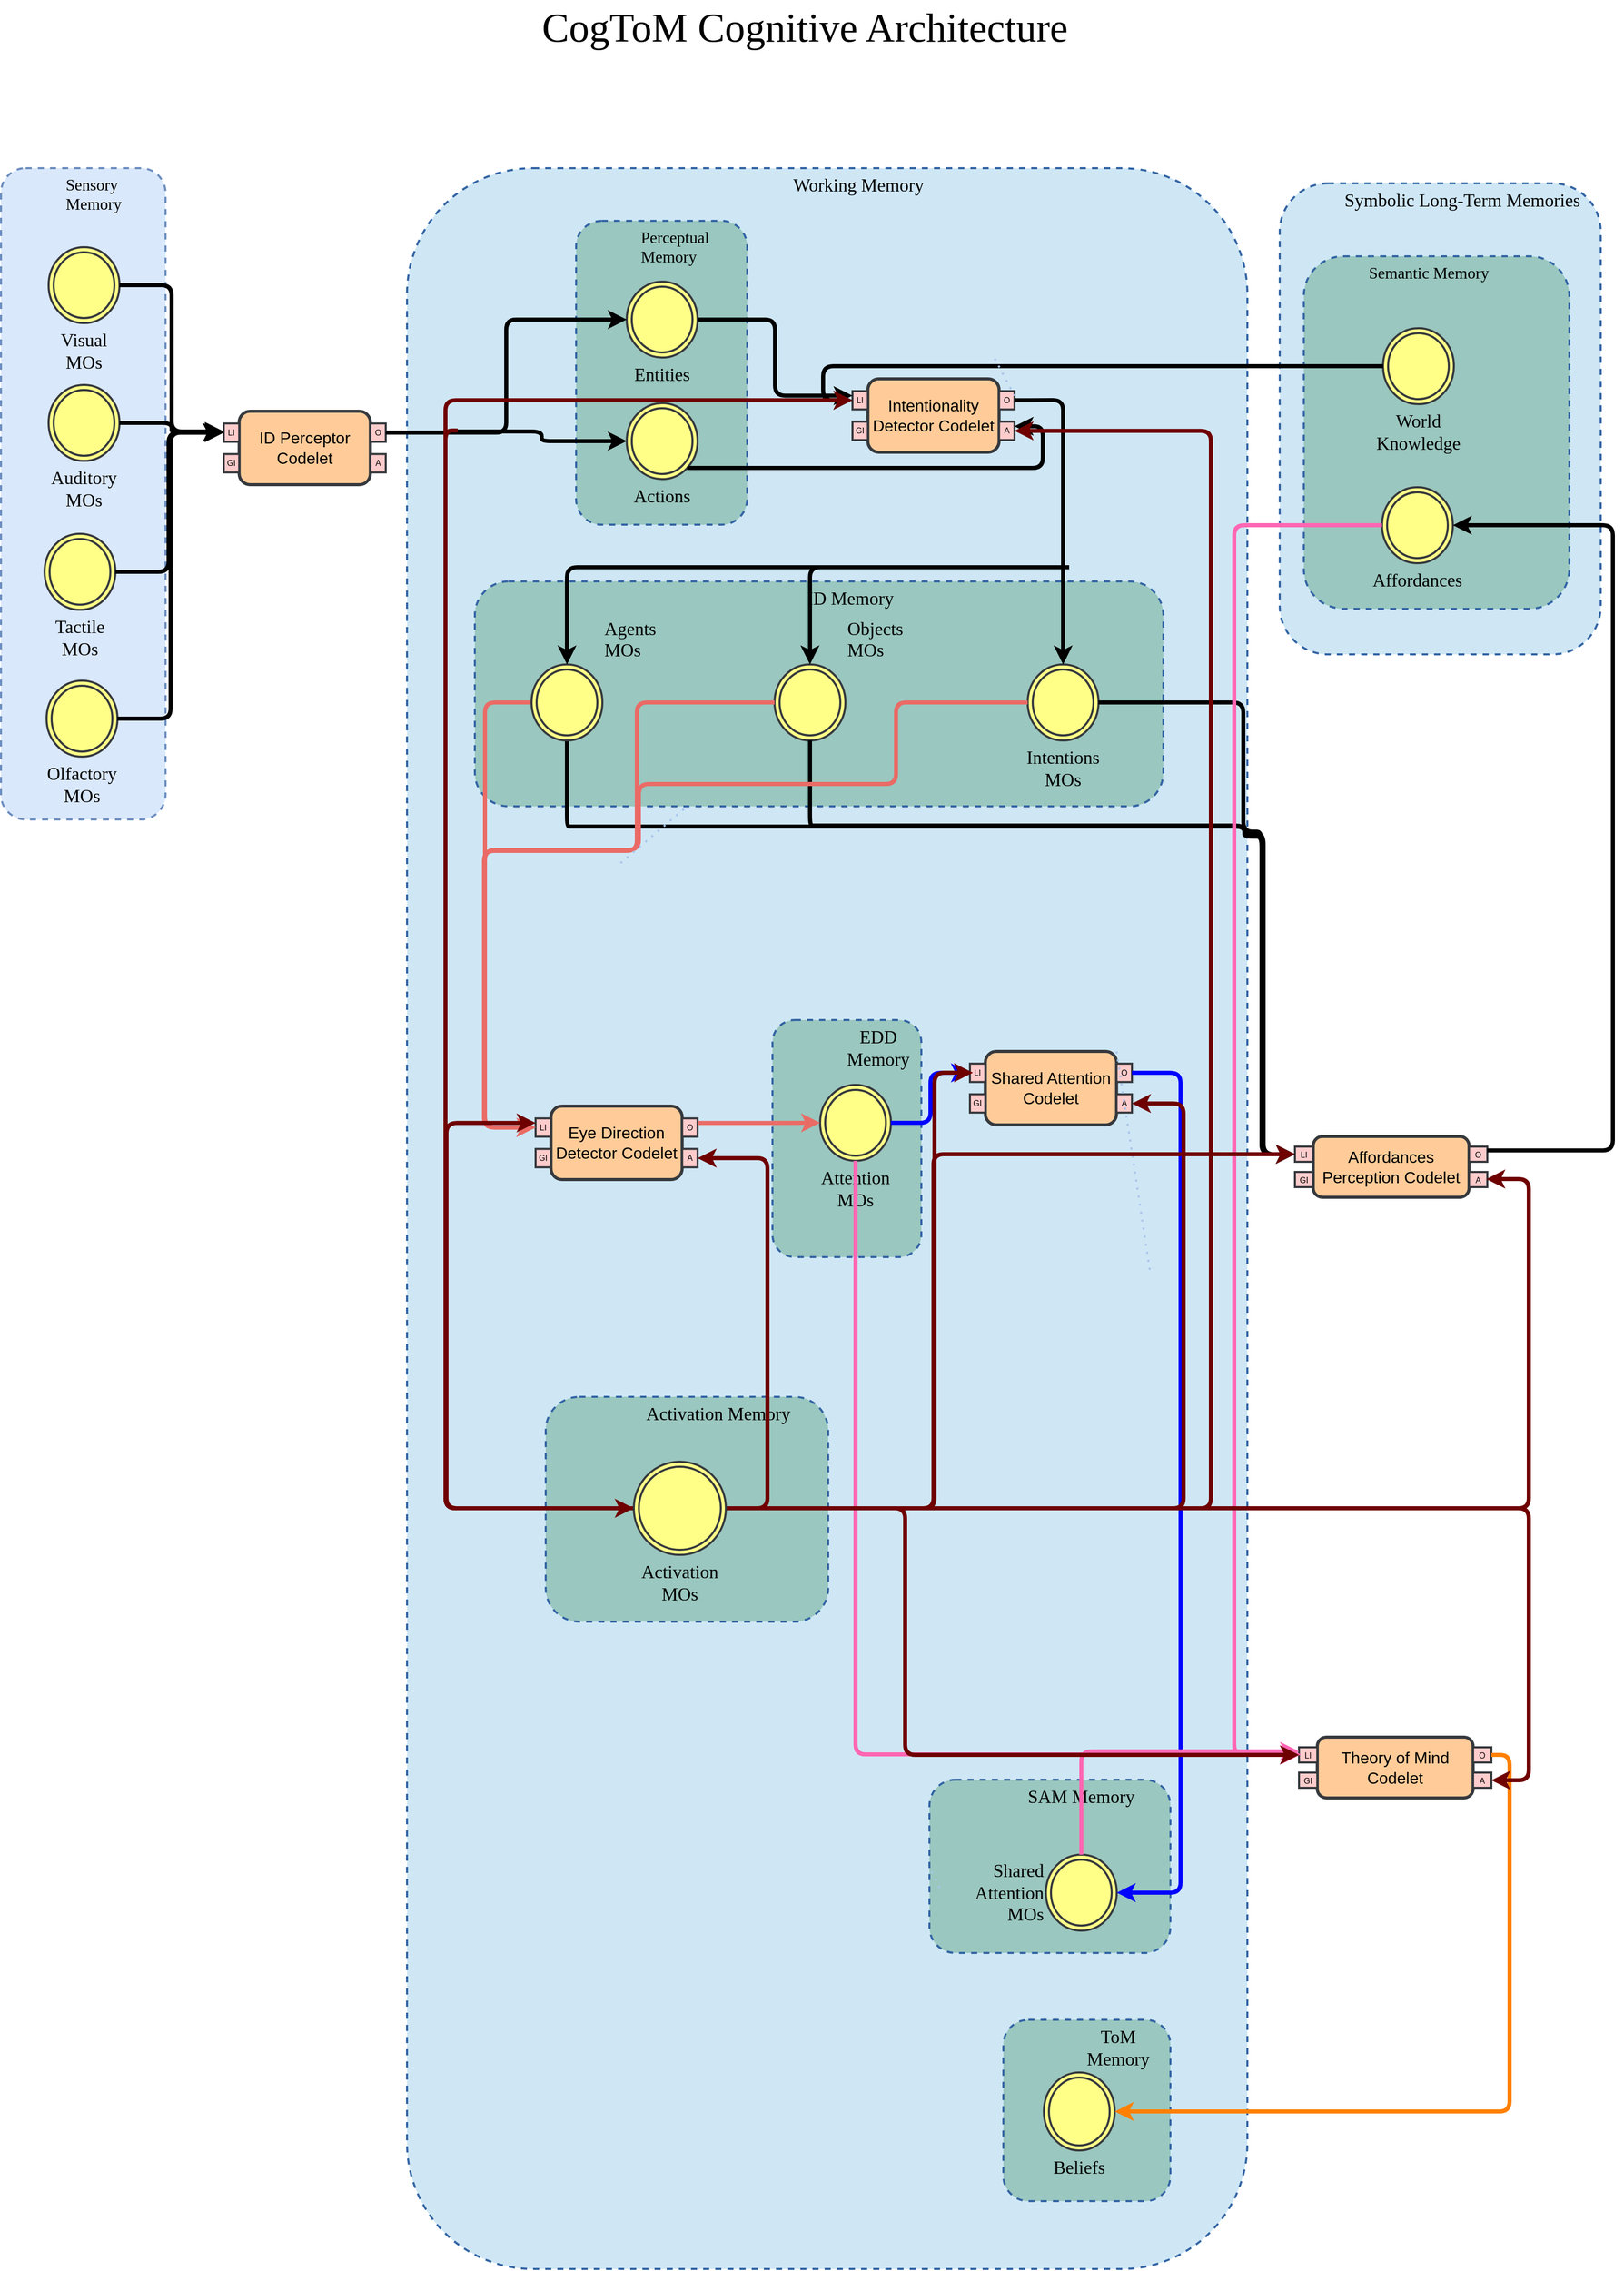 <mxfile version="14.9.6" type="device" pages="4"><diagram id="mRIPwz3qSAHWKEKKZmxn" name="Architecture"><mxGraphModel dx="1026" dy="607" grid="0" gridSize="10" guides="0" tooltips="1" connect="1" arrows="0" fold="1" page="1" pageScale="1" pageWidth="1654" pageHeight="2336" math="0" shadow="0"><root><mxCell id="0"/><mxCell id="1" parent="0"/><mxCell id="v1QiS2f4QWjaxShbj6gI-16" value="Working Memory" style="rounded=1;whiteSpace=wrap;html=1;strokeWidth=2;fillColor=#CFE7F5;dashed=1;strokeColor=#3465A4;verticalAlign=top;align=center;spacingLeft=62;fontFamily=Hack;fontSource=https%3A%2F%2Ffonts.googleapis.com%2Fcss%3Ffamily%3DHack;fontSize=18;" parent="1" vertex="1"><mxGeometry x="439" y="210" width="830" height="2074" as="geometry"/></mxCell><mxCell id="3_hhStYpEitWeknL2SHX-3" value="&lt;font style=&quot;font-size: 18px&quot;&gt;Activation Memory&lt;/font&gt;" style="rounded=1;whiteSpace=wrap;html=1;strokeWidth=2;dashed=1;strokeColor=#3465A4;verticalAlign=top;align=center;spacingLeft=62;fontFamily=Hack;fontSource=https%3A%2F%2Ffonts.googleapis.com%2Fcss%3Ffamily%3DHack;fontSize=10;fillColor=#9AC7BF;" parent="1" vertex="1"><mxGeometry x="576" y="1423" width="279" height="222" as="geometry"/></mxCell><mxCell id="v1QiS2f4QWjaxShbj6gI-6" value="Symbolic Long-Term Memories" style="rounded=1;whiteSpace=wrap;html=1;strokeWidth=2;fillColor=#CFE7F5;dashed=1;strokeColor=#3465A4;verticalAlign=top;align=left;spacingLeft=62;fontFamily=Hack;fontSource=https%3A%2F%2Ffonts.googleapis.com%2Fcss%3Ffamily%3DHack;fontSize=18;" parent="1" vertex="1"><mxGeometry x="1301" y="225" width="317" height="465" as="geometry"/></mxCell><mxCell id="v1QiS2f4QWjaxShbj6gI-10" value="&lt;font style=&quot;font-size: 16px&quot;&gt;Semantic Memory&lt;/font&gt;" style="rounded=1;whiteSpace=wrap;html=1;strokeWidth=2;dashed=1;strokeColor=#3465A4;verticalAlign=top;align=left;spacingLeft=62;fontFamily=Hack;fontSource=https%3A%2F%2Ffonts.googleapis.com%2Fcss%3Ffamily%3DHack;fillColor=#9AC7BF;" parent="1" vertex="1"><mxGeometry x="1324.75" y="297" width="262.25" height="348" as="geometry"/></mxCell><mxCell id="bv8eEVw2gUDDsJKhpGlW-2" value="" style="group;fontFamily=Hack;fontSource=https%3A%2F%2Ffonts.googleapis.com%2Fcss%3Ffamily%3DHack;fontSize=12;" parent="1" vertex="1" connectable="0"><mxGeometry x="879" y="418" width="160" height="72.5" as="geometry"/></mxCell><mxCell id="bv8eEVw2gUDDsJKhpGlW-3" value="&lt;font style=&quot;font-size: 16px&quot;&gt;Intentionality Detector Codelet&lt;/font&gt;" style="rounded=1;whiteSpace=wrap;html=1;strokeWidth=3;fillColor=#ffcc99;strokeColor=#36393d;" parent="bv8eEVw2gUDDsJKhpGlW-2" vertex="1"><mxGeometry x="15.211" width="129.577" height="72.5" as="geometry"/></mxCell><mxCell id="bv8eEVw2gUDDsJKhpGlW-4" value="&lt;font style=&quot;font-size: 8px;&quot;&gt;O&lt;/font&gt;" style="whiteSpace=wrap;html=1;strokeWidth=2;fillColor=#ffcccc;strokeColor=#36393d;fontSize=8;" parent="bv8eEVw2gUDDsJKhpGlW-2" vertex="1"><mxGeometry x="144.789" y="12.083" width="15.211" height="18.125" as="geometry"/></mxCell><mxCell id="bv8eEVw2gUDDsJKhpGlW-5" value="&lt;font style=&quot;font-size: 8px;&quot;&gt;A&lt;/font&gt;" style="whiteSpace=wrap;html=1;strokeWidth=2;fillColor=#ffcccc;strokeColor=#36393d;fontSize=8;" parent="bv8eEVw2gUDDsJKhpGlW-2" vertex="1"><mxGeometry x="144.789" y="42.292" width="15.211" height="18.125" as="geometry"/></mxCell><mxCell id="bv8eEVw2gUDDsJKhpGlW-6" value="&lt;font style=&quot;font-size: 8px; line-height: 120%;&quot;&gt;LI&lt;/font&gt;" style="whiteSpace=wrap;html=1;strokeWidth=2;fillColor=#ffcccc;strokeColor=#36393d;verticalAlign=middle;spacing=0;fontSize=8;" parent="bv8eEVw2gUDDsJKhpGlW-2" vertex="1"><mxGeometry y="12.083" width="15.211" height="18.125" as="geometry"/></mxCell><mxCell id="bv8eEVw2gUDDsJKhpGlW-7" value="&lt;font style=&quot;font-size: 8px;&quot;&gt;GI&lt;/font&gt;" style="whiteSpace=wrap;html=1;strokeWidth=2;fillColor=#ffcccc;strokeColor=#36393d;fontSize=8;" parent="bv8eEVw2gUDDsJKhpGlW-2" vertex="1"><mxGeometry y="42.292" width="15.211" height="18.125" as="geometry"/></mxCell><mxCell id="bv8eEVw2gUDDsJKhpGlW-13" value="&lt;font style=&quot;font-size: 18px&quot;&gt;ID Memory&lt;/font&gt;" style="rounded=1;whiteSpace=wrap;html=1;strokeWidth=2;dashed=1;strokeColor=#3465A4;verticalAlign=top;align=center;spacingLeft=62;fontFamily=Hack;fontSource=https%3A%2F%2Ffonts.googleapis.com%2Fcss%3Ffamily%3DHack;fontSize=16;fillColor=#9AC7BF;" parent="1" vertex="1"><mxGeometry x="506" y="618" width="680" height="222" as="geometry"/></mxCell><mxCell id="bv8eEVw2gUDDsJKhpGlW-33" value="&lt;font style=&quot;font-size: 18px&quot;&gt;EDD Memory&lt;/font&gt;" style="rounded=1;whiteSpace=wrap;html=1;strokeWidth=2;dashed=1;strokeColor=#3465A4;verticalAlign=top;align=center;spacingLeft=62;fontFamily=Hack;fontSource=https%3A%2F%2Ffonts.googleapis.com%2Fcss%3Ffamily%3DHack;fontSize=10;fillColor=#9AC7BF;" parent="1" vertex="1"><mxGeometry x="800" y="1051" width="147" height="234" as="geometry"/></mxCell><mxCell id="bv8eEVw2gUDDsJKhpGlW-34" value="" style="group;fontFamily=Hack;fontSource=https%3A%2F%2Ffonts.googleapis.com%2Fcss%3Ffamily%3DHack;fontSize=10;align=center;rotation=90;" parent="1" vertex="1" connectable="0"><mxGeometry x="600" y="1062" width="160" height="72.5" as="geometry"/></mxCell><mxCell id="bv8eEVw2gUDDsJKhpGlW-35" value="&lt;font style=&quot;font-size: 16px&quot;&gt;Eye Direction Detector Codelet&lt;/font&gt;" style="rounded=1;whiteSpace=wrap;html=1;strokeWidth=3;fillColor=#ffcc99;strokeColor=#36393d;" parent="bv8eEVw2gUDDsJKhpGlW-34" vertex="1"><mxGeometry x="-18.789" y="74" width="129.577" height="72.5" as="geometry"/></mxCell><mxCell id="bv8eEVw2gUDDsJKhpGlW-36" value="&lt;font style=&quot;font-size: 8px;&quot;&gt;O&lt;/font&gt;" style="whiteSpace=wrap;html=1;strokeWidth=2;fillColor=#ffcccc;strokeColor=#36393d;fontSize=8;" parent="bv8eEVw2gUDDsJKhpGlW-34" vertex="1"><mxGeometry x="110.789" y="86.083" width="15.211" height="18.125" as="geometry"/></mxCell><mxCell id="bv8eEVw2gUDDsJKhpGlW-37" value="&lt;font style=&quot;font-size: 8px;&quot;&gt;A&lt;/font&gt;" style="whiteSpace=wrap;html=1;strokeWidth=2;fillColor=#ffcccc;strokeColor=#36393d;fontSize=8;" parent="bv8eEVw2gUDDsJKhpGlW-34" vertex="1"><mxGeometry x="110.789" y="116.292" width="15.211" height="18.125" as="geometry"/></mxCell><mxCell id="bv8eEVw2gUDDsJKhpGlW-38" value="&lt;font style=&quot;font-size: 8px; line-height: 120%;&quot;&gt;LI&lt;/font&gt;" style="whiteSpace=wrap;html=1;strokeWidth=2;fillColor=#ffcccc;strokeColor=#36393d;verticalAlign=middle;spacing=0;fontSize=8;" parent="bv8eEVw2gUDDsJKhpGlW-34" vertex="1"><mxGeometry x="-34" y="86.083" width="15.211" height="18.125" as="geometry"/></mxCell><mxCell id="bv8eEVw2gUDDsJKhpGlW-39" value="&lt;font style=&quot;font-size: 8px;&quot;&gt;GI&lt;/font&gt;" style="whiteSpace=wrap;html=1;strokeWidth=2;fillColor=#ffcccc;strokeColor=#36393d;fontSize=8;" parent="bv8eEVw2gUDDsJKhpGlW-34" vertex="1"><mxGeometry x="-34" y="116.292" width="15.211" height="18.125" as="geometry"/></mxCell><mxCell id="bv8eEVw2gUDDsJKhpGlW-69" value="" style="group;fontFamily=Hack;fontSource=https%3A%2F%2Ffonts.googleapis.com%2Fcss%3Ffamily%3DHack;fontSize=12;align=left;" parent="1" vertex="1" connectable="0"><mxGeometry x="1316" y="1166" width="190" height="60" as="geometry"/></mxCell><mxCell id="bv8eEVw2gUDDsJKhpGlW-70" value="&lt;font style=&quot;font-size: 16px&quot;&gt;Affordances Perception Codelet&lt;/font&gt;" style="rounded=1;whiteSpace=wrap;html=1;strokeWidth=3;fillColor=#ffcc99;strokeColor=#36393d;" parent="bv8eEVw2gUDDsJKhpGlW-69" vertex="1"><mxGeometry x="18.063" width="153.873" height="60" as="geometry"/></mxCell><mxCell id="bv8eEVw2gUDDsJKhpGlW-71" value="&lt;font style=&quot;font-size: 8px;&quot;&gt;O&lt;/font&gt;" style="whiteSpace=wrap;html=1;strokeWidth=2;fillColor=#ffcccc;strokeColor=#36393d;fontSize=8;" parent="bv8eEVw2gUDDsJKhpGlW-69" vertex="1"><mxGeometry x="171.937" y="10.0" width="18.063" height="15" as="geometry"/></mxCell><mxCell id="bv8eEVw2gUDDsJKhpGlW-72" value="&lt;font style=&quot;font-size: 8px;&quot;&gt;A&lt;/font&gt;" style="whiteSpace=wrap;html=1;strokeWidth=2;fillColor=#ffcccc;strokeColor=#36393d;fontSize=8;" parent="bv8eEVw2gUDDsJKhpGlW-69" vertex="1"><mxGeometry x="171.937" y="35.0" width="18.063" height="15" as="geometry"/></mxCell><mxCell id="bv8eEVw2gUDDsJKhpGlW-73" value="&lt;font style=&quot;font-size: 8px; line-height: 120%;&quot;&gt;LI&lt;/font&gt;" style="whiteSpace=wrap;html=1;strokeWidth=2;fillColor=#ffcccc;strokeColor=#36393d;verticalAlign=middle;spacing=0;fontSize=8;" parent="bv8eEVw2gUDDsJKhpGlW-69" vertex="1"><mxGeometry y="10.0" width="18.063" height="15" as="geometry"/></mxCell><mxCell id="bv8eEVw2gUDDsJKhpGlW-74" value="&lt;font style=&quot;font-size: 8px;&quot;&gt;GI&lt;/font&gt;" style="whiteSpace=wrap;html=1;strokeWidth=2;fillColor=#ffcccc;strokeColor=#36393d;fontSize=8;" parent="bv8eEVw2gUDDsJKhpGlW-69" vertex="1"><mxGeometry y="35.0" width="18.063" height="15" as="geometry"/></mxCell><mxCell id="bv8eEVw2gUDDsJKhpGlW-87" value="" style="group;fontFamily=Hack;fontSource=https%3A%2F%2Ffonts.googleapis.com%2Fcss%3Ffamily%3DHack;fontSize=12;align=left;direction=west;rotation=180;" parent="1" vertex="1" connectable="0"><mxGeometry x="1320" y="1759" width="190" height="60" as="geometry"/></mxCell><mxCell id="bv8eEVw2gUDDsJKhpGlW-88" value="&lt;font style=&quot;font-size: 16px&quot;&gt;Theory of Mind Codelet&lt;/font&gt;" style="rounded=1;whiteSpace=wrap;html=1;strokeWidth=3;fillColor=#ffcc99;strokeColor=#36393d;" parent="bv8eEVw2gUDDsJKhpGlW-87" vertex="1"><mxGeometry x="18.063" width="153.873" height="60" as="geometry"/></mxCell><mxCell id="bv8eEVw2gUDDsJKhpGlW-89" value="&lt;font style=&quot;font-size: 8px;&quot;&gt;O&lt;/font&gt;" style="whiteSpace=wrap;html=1;strokeWidth=2;fillColor=#ffcccc;strokeColor=#36393d;fontSize=8;" parent="bv8eEVw2gUDDsJKhpGlW-87" vertex="1"><mxGeometry x="171.937" y="10.0" width="18.063" height="15" as="geometry"/></mxCell><mxCell id="bv8eEVw2gUDDsJKhpGlW-90" value="&lt;font style=&quot;font-size: 8px;&quot;&gt;A&lt;/font&gt;" style="whiteSpace=wrap;html=1;strokeWidth=2;fillColor=#ffcccc;strokeColor=#36393d;fontSize=8;" parent="bv8eEVw2gUDDsJKhpGlW-87" vertex="1"><mxGeometry x="171.937" y="35.0" width="18.063" height="15" as="geometry"/></mxCell><mxCell id="bv8eEVw2gUDDsJKhpGlW-91" value="&lt;font style=&quot;font-size: 8px; line-height: 120%;&quot;&gt;LI&lt;/font&gt;" style="whiteSpace=wrap;html=1;strokeWidth=2;fillColor=#ffcccc;strokeColor=#36393d;verticalAlign=middle;spacing=0;fontSize=8;" parent="bv8eEVw2gUDDsJKhpGlW-87" vertex="1"><mxGeometry y="10.0" width="18.063" height="15" as="geometry"/></mxCell><mxCell id="bv8eEVw2gUDDsJKhpGlW-92" value="&lt;font style=&quot;font-size: 8px;&quot;&gt;GI&lt;/font&gt;" style="whiteSpace=wrap;html=1;strokeWidth=2;fillColor=#ffcccc;strokeColor=#36393d;fontSize=8;" parent="bv8eEVw2gUDDsJKhpGlW-87" vertex="1"><mxGeometry y="35.0" width="18.063" height="15" as="geometry"/></mxCell><mxCell id="bv8eEVw2gUDDsJKhpGlW-111" value="&lt;font style=&quot;font-size: 40px;&quot;&gt;CogToM Cognitive Architecture&lt;/font&gt;" style="text;html=1;strokeColor=none;fillColor=none;align=center;verticalAlign=middle;whiteSpace=wrap;rounded=0;fontFamily=Hack;fontSource=https%3A%2F%2Ffonts.googleapis.com%2Fcss%3Ffamily%3DHack;fontSize=40;fontStyle=0" parent="1" vertex="1"><mxGeometry x="38" y="44" width="1588" height="54" as="geometry"/></mxCell><mxCell id="v1QiS2f4QWjaxShbj6gI-4" value="&lt;font style=&quot;font-size: 18px;&quot;&gt;Attention MOs&lt;/font&gt;" style="ellipse;shape=doubleEllipse;whiteSpace=wrap;html=1;strokeColor=#36393d;strokeWidth=2;fillColor=#ffff88;fontSize=18;align=center;verticalAlign=top;labelPosition=center;verticalLabelPosition=bottom;fontFamily=Hack;fontSource=https%3A%2F%2Ffonts.googleapis.com%2Fcss%3Ffamily%3DHack;" parent="1" vertex="1"><mxGeometry x="847" y="1115" width="70" height="75" as="geometry"/></mxCell><mxCell id="v1QiS2f4QWjaxShbj6gI-13" value="&lt;font style=&quot;font-size: 18px&quot;&gt;SAM Memory&lt;/font&gt;" style="rounded=1;whiteSpace=wrap;html=1;strokeWidth=2;dashed=1;strokeColor=#3465A4;verticalAlign=top;align=center;spacingLeft=62;fontFamily=Hack;fontSource=https%3A%2F%2Ffonts.googleapis.com%2Fcss%3Ffamily%3DHack;fontSize=10;fillColor=#9AC7BF;" parent="1" vertex="1"><mxGeometry x="955" y="1801" width="238" height="171" as="geometry"/></mxCell><mxCell id="v1QiS2f4QWjaxShbj6gI-15" value="&lt;font style=&quot;font-size: 18px;&quot;&gt;Shared Attention MOs&lt;/font&gt;" style="ellipse;shape=doubleEllipse;whiteSpace=wrap;html=1;strokeColor=#36393d;strokeWidth=2;fillColor=#ffff88;fontSize=18;align=right;verticalAlign=middle;labelPosition=left;verticalLabelPosition=middle;fontFamily=Hack;fontSource=https%3A%2F%2Ffonts.googleapis.com%2Fcss%3Ffamily%3DHack;" parent="1" vertex="1"><mxGeometry x="1070" y="1875" width="70" height="75" as="geometry"/></mxCell><mxCell id="v1QiS2f4QWjaxShbj6gI-25" value="" style="group;fontFamily=Hack;fontSource=https%3A%2F%2Ffonts.googleapis.com%2Fcss%3Ffamily%3DHack;fontSize=10;align=center;" parent="1" vertex="1" connectable="0"><mxGeometry x="995" y="1082" width="160" height="72.5" as="geometry"/></mxCell><mxCell id="v1QiS2f4QWjaxShbj6gI-26" value="&lt;font style=&quot;font-size: 16px&quot;&gt;Shared Attention Codelet&lt;/font&gt;" style="rounded=1;whiteSpace=wrap;html=1;strokeWidth=3;fillColor=#ffcc99;strokeColor=#36393d;" parent="v1QiS2f4QWjaxShbj6gI-25" vertex="1"><mxGeometry x="15.211" width="129.577" height="72.5" as="geometry"/></mxCell><mxCell id="v1QiS2f4QWjaxShbj6gI-27" value="&lt;font style=&quot;font-size: 8px;&quot;&gt;O&lt;/font&gt;" style="whiteSpace=wrap;html=1;strokeWidth=2;fillColor=#ffcccc;strokeColor=#36393d;fontSize=8;" parent="v1QiS2f4QWjaxShbj6gI-25" vertex="1"><mxGeometry x="144.789" y="12.083" width="15.211" height="18.125" as="geometry"/></mxCell><mxCell id="v1QiS2f4QWjaxShbj6gI-28" value="&lt;font style=&quot;font-size: 8px;&quot;&gt;A&lt;/font&gt;" style="whiteSpace=wrap;html=1;strokeWidth=2;fillColor=#ffcccc;strokeColor=#36393d;fontSize=8;" parent="v1QiS2f4QWjaxShbj6gI-25" vertex="1"><mxGeometry x="144.789" y="42.292" width="15.211" height="18.125" as="geometry"/></mxCell><mxCell id="v1QiS2f4QWjaxShbj6gI-29" value="&lt;font style=&quot;font-size: 8px; line-height: 120%;&quot;&gt;LI&lt;/font&gt;" style="whiteSpace=wrap;html=1;strokeWidth=2;fillColor=#ffcccc;strokeColor=#36393d;verticalAlign=middle;spacing=0;fontSize=8;" parent="v1QiS2f4QWjaxShbj6gI-25" vertex="1"><mxGeometry y="12.083" width="15.211" height="18.125" as="geometry"/></mxCell><mxCell id="v1QiS2f4QWjaxShbj6gI-30" value="&lt;font style=&quot;font-size: 8px;&quot;&gt;GI&lt;/font&gt;" style="whiteSpace=wrap;html=1;strokeWidth=2;fillColor=#ffcccc;strokeColor=#36393d;fontSize=8;" parent="v1QiS2f4QWjaxShbj6gI-25" vertex="1"><mxGeometry y="42.292" width="15.211" height="18.125" as="geometry"/></mxCell><mxCell id="v1QiS2f4QWjaxShbj6gI-70" value="" style="endArrow=none;dashed=1;html=1;dashPattern=1 3;strokeWidth=2;fontFamily=Hack;fontSource=https%3A%2F%2Ffonts.googleapis.com%2Fcss%3Ffamily%3DHack;fontSize=12;entryX=1;entryY=1;entryDx=0;entryDy=0;entryPerimeter=0;exitX=1;exitY=0;exitDx=0;exitDy=0;strokeColor=#A9C4EB;" parent="1" source="v1QiS2f4QWjaxShbj6gI-26" edge="1"><mxGeometry width="50" height="50" relative="1" as="geometry"><mxPoint x="2083" y="840" as="sourcePoint"/><mxPoint x="1173" y="1300" as="targetPoint"/></mxGeometry></mxCell><mxCell id="860b35bQt8sB9mC5zEJa-3" value="&lt;font style=&quot;font-size: 18px;&quot;&gt;Intentions MOs&lt;/font&gt;" style="ellipse;shape=doubleEllipse;whiteSpace=wrap;html=1;strokeColor=#36393d;strokeWidth=2;fillColor=#ffff88;fontSize=18;align=center;verticalAlign=top;labelPosition=center;verticalLabelPosition=bottom;fontFamily=Hack;fontSource=https%3A%2F%2Ffonts.googleapis.com%2Fcss%3Ffamily%3DHack;" parent="1" vertex="1"><mxGeometry x="1052" y="700" width="70" height="75" as="geometry"/></mxCell><mxCell id="SMVcJSPunMCQK-MZT-hE-1" value="&lt;font style=&quot;font-size: 18px&quot;&gt;ToM Memory&lt;/font&gt;" style="rounded=1;whiteSpace=wrap;html=1;strokeWidth=2;dashed=1;strokeColor=#3465A4;verticalAlign=top;align=center;spacingLeft=62;fontFamily=Hack;fontSource=https%3A%2F%2Ffonts.googleapis.com%2Fcss%3Ffamily%3DHack;fontSize=10;fillColor=#9AC7BF;" parent="1" vertex="1"><mxGeometry x="1028" y="2038" width="165" height="179" as="geometry"/></mxCell><mxCell id="bv8eEVw2gUDDsJKhpGlW-99" value="&lt;font style=&quot;font-size: 18px;&quot; data-font-src=&quot;https://fonts.googleapis.com/css?family=Hack&quot;&gt;Beliefs&lt;/font&gt;" style="ellipse;shape=doubleEllipse;whiteSpace=wrap;html=1;strokeColor=#36393d;strokeWidth=2;fillColor=#ffff88;fontSize=18;align=center;verticalAlign=top;labelPosition=center;verticalLabelPosition=bottom;fontFamily=Hack;fontSource=https%3A%2F%2Ffonts.googleapis.com%2Fcss%3Ffamily%3DHack;" parent="1" vertex="1"><mxGeometry x="1068" y="2090" width="70" height="77" as="geometry"/></mxCell><mxCell id="WXuLEj2EkfdalTSIdfuZ-1" value="&lt;font style=&quot;font-size: 16px&quot;&gt;Perceptual Memory&lt;/font&gt;" style="rounded=1;whiteSpace=wrap;html=1;strokeWidth=2;dashed=1;strokeColor=#3465A4;verticalAlign=top;align=left;spacingLeft=62;fontFamily=Hack;fontSource=https%3A%2F%2Ffonts.googleapis.com%2Fcss%3Ffamily%3DHack;fillColor=#9AC7BF;" parent="1" vertex="1"><mxGeometry x="606" y="262" width="169" height="300" as="geometry"/></mxCell><mxCell id="v1QiS2f4QWjaxShbj6gI-7" value="&lt;font style=&quot;font-size: 18px;&quot;&gt;Affordances&lt;/font&gt;" style="ellipse;shape=doubleEllipse;whiteSpace=wrap;html=1;strokeColor=#36393d;strokeWidth=2;fillColor=#ffff88;fontSize=18;align=center;verticalAlign=top;labelPosition=center;verticalLabelPosition=bottom;fontFamily=Hack;fontSource=https%3A%2F%2Ffonts.googleapis.com%2Fcss%3Ffamily%3DHack;" parent="1" vertex="1"><mxGeometry x="1402" y="525" width="70" height="75" as="geometry"/></mxCell><mxCell id="byYu77G9TewzF9rPG7M5-1" value="&lt;font style=&quot;font-size: 16px&quot;&gt;Sensory Memory&lt;/font&gt;" style="rounded=1;whiteSpace=wrap;html=1;strokeWidth=2;dashed=1;strokeColor=#6c8ebf;verticalAlign=top;align=left;spacingLeft=62;fontFamily=Hack;fontSource=https%3A%2F%2Ffonts.googleapis.com%2Fcss%3Ffamily%3DHack;fillColor=#dae8fc;" parent="1" vertex="1"><mxGeometry x="38" y="210" width="162.5" height="643" as="geometry"/></mxCell><mxCell id="byYu77G9TewzF9rPG7M5-2" value="&lt;font style=&quot;font-size: 18px;&quot;&gt;Visual MOs&lt;/font&gt;" style="ellipse;shape=doubleEllipse;whiteSpace=wrap;html=1;strokeColor=#36393d;strokeWidth=2;fillColor=#ffff88;fontSize=18;align=center;verticalAlign=top;labelPosition=center;verticalLabelPosition=bottom;fontFamily=Hack;fontSource=https%3A%2F%2Ffonts.googleapis.com%2Fcss%3Ffamily%3DHack;" parent="1" vertex="1"><mxGeometry x="85" y="288" width="70" height="75" as="geometry"/></mxCell><mxCell id="byYu77G9TewzF9rPG7M5-3" value="" style="group;fontFamily=Hack;fontSource=https%3A%2F%2Ffonts.googleapis.com%2Fcss%3Ffamily%3DHack;fontSize=13;" parent="1" vertex="1" connectable="0"><mxGeometry x="258" y="450" width="160" height="72.5" as="geometry"/></mxCell><mxCell id="byYu77G9TewzF9rPG7M5-4" value="&lt;font style=&quot;font-size: 16px&quot;&gt;ID Perceptor Codelet&lt;/font&gt;" style="rounded=1;whiteSpace=wrap;html=1;strokeWidth=3;fillColor=#ffcc99;strokeColor=#36393d;" parent="byYu77G9TewzF9rPG7M5-3" vertex="1"><mxGeometry x="15.211" width="129.577" height="72.5" as="geometry"/></mxCell><mxCell id="byYu77G9TewzF9rPG7M5-5" value="&lt;font style=&quot;font-size: 8px;&quot;&gt;O&lt;/font&gt;" style="whiteSpace=wrap;html=1;strokeWidth=2;fillColor=#ffcccc;strokeColor=#36393d;fontSize=8;" parent="byYu77G9TewzF9rPG7M5-3" vertex="1"><mxGeometry x="144.789" y="12.083" width="15.211" height="18.125" as="geometry"/></mxCell><mxCell id="byYu77G9TewzF9rPG7M5-6" value="&lt;font style=&quot;font-size: 8px;&quot;&gt;A&lt;/font&gt;" style="whiteSpace=wrap;html=1;strokeWidth=2;fillColor=#ffcccc;strokeColor=#36393d;fontSize=8;" parent="byYu77G9TewzF9rPG7M5-3" vertex="1"><mxGeometry x="144.789" y="42.292" width="15.211" height="18.125" as="geometry"/></mxCell><mxCell id="byYu77G9TewzF9rPG7M5-7" value="&lt;font style=&quot;font-size: 8px; line-height: 120%;&quot;&gt;LI&lt;/font&gt;" style="whiteSpace=wrap;html=1;strokeWidth=2;fillColor=#ffcccc;strokeColor=#36393d;verticalAlign=middle;spacing=0;fontSize=8;" parent="byYu77G9TewzF9rPG7M5-3" vertex="1"><mxGeometry y="12.083" width="15.211" height="18.125" as="geometry"/></mxCell><mxCell id="byYu77G9TewzF9rPG7M5-8" value="&lt;font style=&quot;font-size: 8px;&quot;&gt;GI&lt;/font&gt;" style="whiteSpace=wrap;html=1;strokeWidth=2;fillColor=#ffcccc;strokeColor=#36393d;fontSize=8;" parent="byYu77G9TewzF9rPG7M5-3" vertex="1"><mxGeometry y="42.292" width="15.211" height="18.125" as="geometry"/></mxCell><mxCell id="v1QiS2f4QWjaxShbj6gI-12" value="&lt;font style=&quot;font-size: 18px;&quot;&gt;Actions&lt;/font&gt;" style="ellipse;shape=doubleEllipse;whiteSpace=wrap;html=1;strokeColor=#36393d;strokeWidth=2;fillColor=#ffff88;fontSize=18;align=center;verticalAlign=top;labelPosition=center;verticalLabelPosition=bottom;fontFamily=Hack;fontSource=https%3A%2F%2Ffonts.googleapis.com%2Fcss%3Ffamily%3DHack;" parent="1" vertex="1"><mxGeometry x="656" y="442" width="70" height="75" as="geometry"/></mxCell><mxCell id="Ue2_CYPLc6B0Jjp0Ih11-1" value="&lt;font style=&quot;font-size: 18px;&quot;&gt;Entities&lt;/font&gt;" style="ellipse;shape=doubleEllipse;whiteSpace=wrap;html=1;strokeColor=#36393d;strokeWidth=2;fillColor=#ffff88;fontSize=18;align=center;verticalAlign=top;labelPosition=center;verticalLabelPosition=bottom;fontFamily=Hack;fontSource=https%3A%2F%2Ffonts.googleapis.com%2Fcss%3Ffamily%3DHack;" parent="1" vertex="1"><mxGeometry x="656" y="322" width="70" height="75" as="geometry"/></mxCell><mxCell id="Ue2_CYPLc6B0Jjp0Ih11-2" value="&lt;font style=&quot;font-size: 18px;&quot;&gt;Tactile MOs&lt;/font&gt;" style="ellipse;shape=doubleEllipse;whiteSpace=wrap;html=1;strokeColor=#36393d;strokeWidth=2;fillColor=#ffff88;fontSize=18;align=center;verticalAlign=top;labelPosition=center;verticalLabelPosition=bottom;fontFamily=Hack;fontSource=https%3A%2F%2Ffonts.googleapis.com%2Fcss%3Ffamily%3DHack;" parent="1" vertex="1"><mxGeometry x="81" y="571" width="70" height="75" as="geometry"/></mxCell><mxCell id="Ue2_CYPLc6B0Jjp0Ih11-3" value="&lt;font style=&quot;font-size: 18px;&quot;&gt;Auditory MOs&lt;/font&gt;" style="ellipse;shape=doubleEllipse;whiteSpace=wrap;html=1;strokeColor=#36393d;strokeWidth=2;fillColor=#ffff88;fontSize=18;align=center;verticalAlign=top;labelPosition=center;verticalLabelPosition=bottom;fontFamily=Hack;fontSource=https%3A%2F%2Ffonts.googleapis.com%2Fcss%3Ffamily%3DHack;" parent="1" vertex="1"><mxGeometry x="85" y="424" width="70" height="75" as="geometry"/></mxCell><mxCell id="Ue2_CYPLc6B0Jjp0Ih11-5" value="" style="edgeStyle=elbowEdgeStyle;elbow=horizontal;endArrow=classic;html=1;strokeWidth=4;" parent="1" source="byYu77G9TewzF9rPG7M5-2" edge="1"><mxGeometry width="50" height="50" relative="1" as="geometry"><mxPoint x="258" y="420" as="sourcePoint"/><mxPoint x="258" y="470" as="targetPoint"/></mxGeometry></mxCell><mxCell id="Ue2_CYPLc6B0Jjp0Ih11-7" value="" style="edgeStyle=elbowEdgeStyle;elbow=horizontal;endArrow=classic;html=1;strokeWidth=4;exitX=1;exitY=0.5;exitDx=0;exitDy=0;entryX=0;entryY=0.5;entryDx=0;entryDy=0;" parent="1" source="byYu77G9TewzF9rPG7M5-5" target="Ue2_CYPLc6B0Jjp0Ih11-1" edge="1"><mxGeometry width="50" height="50" relative="1" as="geometry"><mxPoint x="358" y="380" as="sourcePoint"/><mxPoint x="480" y="230" as="targetPoint"/></mxGeometry></mxCell><mxCell id="Ue2_CYPLc6B0Jjp0Ih11-8" value="" style="edgeStyle=elbowEdgeStyle;elbow=horizontal;endArrow=classic;html=1;strokeWidth=4;entryX=0;entryY=0.5;entryDx=0;entryDy=0;" parent="1" target="v1QiS2f4QWjaxShbj6gI-12" edge="1"><mxGeometry width="50" height="50" relative="1" as="geometry"><mxPoint x="488" y="470" as="sourcePoint"/><mxPoint x="428" y="600" as="targetPoint"/></mxGeometry></mxCell><mxCell id="5DfHJfhMC9E95tQKhDyP-1" value="&lt;font style=&quot;font-size: 18px;&quot;&gt;Olfactory MOs&lt;/font&gt;" style="ellipse;shape=doubleEllipse;whiteSpace=wrap;html=1;strokeColor=#36393d;strokeWidth=2;fillColor=#ffff88;fontSize=18;align=center;verticalAlign=top;labelPosition=center;verticalLabelPosition=bottom;fontFamily=Hack;fontSource=https%3A%2F%2Ffonts.googleapis.com%2Fcss%3Ffamily%3DHack;" parent="1" vertex="1"><mxGeometry x="83" y="716" width="70" height="75" as="geometry"/></mxCell><mxCell id="tObg_YkmjW6unlp8teuI-16" style="edgeStyle=orthogonalEdgeStyle;rounded=1;orthogonalLoop=1;jettySize=auto;html=1;exitX=0.5;exitY=1;exitDx=0;exitDy=0;strokeWidth=4;entryX=0;entryY=0.5;entryDx=0;entryDy=0;" parent="1" source="tObg_YkmjW6unlp8teuI-4" target="bv8eEVw2gUDDsJKhpGlW-73" edge="1"><mxGeometry relative="1" as="geometry"><mxPoint x="1448" y="662" as="targetPoint"/><Array as="points"><mxPoint x="601" y="860"/><mxPoint x="1266" y="860"/><mxPoint x="1266" y="870"/><mxPoint x="1283" y="870"/><mxPoint x="1283" y="1066"/></Array></mxGeometry></mxCell><mxCell id="tObg_YkmjW6unlp8teuI-23" style="edgeStyle=orthogonalEdgeStyle;rounded=1;orthogonalLoop=1;jettySize=auto;html=1;exitX=0;exitY=0.5;exitDx=0;exitDy=0;strokeWidth=4;strokeColor=#EA6B66;entryX=0;entryY=0.5;entryDx=0;entryDy=0;" parent="1" source="tObg_YkmjW6unlp8teuI-4" target="bv8eEVw2gUDDsJKhpGlW-38" edge="1"><mxGeometry relative="1" as="geometry"><mxPoint x="591" y="961" as="targetPoint"/><Array as="points"><mxPoint x="516" y="737"/><mxPoint x="516" y="1157"/></Array></mxGeometry></mxCell><mxCell id="tObg_YkmjW6unlp8teuI-4" value="&lt;font style=&quot;font-size: 18px;&quot;&gt;Agents MOs&lt;/font&gt;" style="ellipse;shape=doubleEllipse;whiteSpace=wrap;html=1;strokeColor=#36393d;strokeWidth=2;fillColor=#ffff88;fontSize=18;align=left;verticalAlign=bottom;labelPosition=right;verticalLabelPosition=top;fontFamily=Hack;fontSource=https%3A%2F%2Ffonts.googleapis.com%2Fcss%3Ffamily%3DHack;" parent="1" vertex="1"><mxGeometry x="562" y="700" width="70" height="75" as="geometry"/></mxCell><mxCell id="tObg_YkmjW6unlp8teuI-5" value="&lt;font style=&quot;font-size: 18px;&quot;&gt;Objects MOs&lt;/font&gt;" style="ellipse;shape=doubleEllipse;whiteSpace=wrap;html=1;strokeColor=#36393d;strokeWidth=2;fillColor=#ffff88;fontSize=18;align=left;verticalAlign=bottom;labelPosition=right;verticalLabelPosition=top;fontFamily=Hack;fontSource=https%3A%2F%2Ffonts.googleapis.com%2Fcss%3Ffamily%3DHack;" parent="1" vertex="1"><mxGeometry x="802" y="700" width="70" height="75" as="geometry"/></mxCell><mxCell id="tObg_YkmjW6unlp8teuI-8" value="" style="edgeStyle=elbowEdgeStyle;elbow=horizontal;endArrow=classic;html=1;strokeWidth=4;exitX=1;exitY=0.5;exitDx=0;exitDy=0;entryX=0;entryY=0.25;entryDx=0;entryDy=0;" parent="1" source="Ue2_CYPLc6B0Jjp0Ih11-1" target="bv8eEVw2gUDDsJKhpGlW-6" edge="1"><mxGeometry width="50" height="50" relative="1" as="geometry"><mxPoint x="1426" y="372" as="sourcePoint"/><mxPoint x="1476" y="322" as="targetPoint"/></mxGeometry></mxCell><mxCell id="tObg_YkmjW6unlp8teuI-9" value="" style="edgeStyle=elbowEdgeStyle;elbow=horizontal;endArrow=classic;html=1;strokeWidth=4;exitX=1;exitY=1;exitDx=0;exitDy=0;entryX=1;entryY=0.25;entryDx=0;entryDy=0;" parent="1" source="v1QiS2f4QWjaxShbj6gI-12" target="bv8eEVw2gUDDsJKhpGlW-5" edge="1"><mxGeometry width="50" height="50" relative="1" as="geometry"><mxPoint x="736" y="369.5" as="sourcePoint"/><mxPoint x="896" y="408.615" as="targetPoint"/><Array as="points"><mxPoint x="1067" y="526"/></Array></mxGeometry></mxCell><mxCell id="tObg_YkmjW6unlp8teuI-12" value="" style="edgeStyle=elbowEdgeStyle;elbow=vertical;endArrow=classic;html=1;strokeWidth=4;entryX=0.5;entryY=0;entryDx=0;entryDy=0;exitX=1;exitY=0.5;exitDx=0;exitDy=0;" parent="1" source="bv8eEVw2gUDDsJKhpGlW-4" target="860b35bQt8sB9mC5zEJa-3" edge="1"><mxGeometry width="50" height="50" relative="1" as="geometry"><mxPoint x="1036" y="402" as="sourcePoint"/><mxPoint x="1496" y="392" as="targetPoint"/><Array as="points"><mxPoint x="1071" y="439"/><mxPoint x="1091" y="484"/><mxPoint x="1056" y="403"/></Array></mxGeometry></mxCell><mxCell id="tObg_YkmjW6unlp8teuI-13" value="" style="edgeStyle=elbowEdgeStyle;elbow=vertical;endArrow=classic;html=1;strokeWidth=4;entryX=0.5;entryY=0;entryDx=0;entryDy=0;" parent="1" target="tObg_YkmjW6unlp8teuI-5" edge="1"><mxGeometry width="50" height="50" relative="1" as="geometry"><mxPoint x="1093" y="604" as="sourcePoint"/><mxPoint x="1581" y="641" as="targetPoint"/><Array as="points"><mxPoint x="1042" y="604"/><mxPoint x="1006" y="572"/><mxPoint x="1126" y="532"/></Array></mxGeometry></mxCell><mxCell id="tObg_YkmjW6unlp8teuI-14" value="" style="edgeStyle=elbowEdgeStyle;elbow=vertical;endArrow=classic;html=1;strokeWidth=4;entryX=0.5;entryY=0;entryDx=0;entryDy=0;" parent="1" target="tObg_YkmjW6unlp8teuI-4" edge="1"><mxGeometry width="50" height="50" relative="1" as="geometry"><mxPoint x="1091" y="604" as="sourcePoint"/><mxPoint x="851" y="682" as="targetPoint"/><Array as="points"><mxPoint x="1060" y="604"/><mxPoint x="1016" y="582"/><mxPoint x="1136" y="542"/></Array></mxGeometry></mxCell><mxCell id="tObg_YkmjW6unlp8teuI-17" style="edgeStyle=orthogonalEdgeStyle;rounded=1;orthogonalLoop=1;jettySize=auto;html=1;exitX=0.5;exitY=1;exitDx=0;exitDy=0;strokeWidth=4;entryX=0;entryY=0.5;entryDx=0;entryDy=0;" parent="1" source="tObg_YkmjW6unlp8teuI-5" target="bv8eEVw2gUDDsJKhpGlW-73" edge="1"><mxGeometry relative="1" as="geometry"><mxPoint x="611" y="757" as="sourcePoint"/><mxPoint x="1389" y="697" as="targetPoint"/><Array as="points"><mxPoint x="841" y="859"/><mxPoint x="1266" y="859"/><mxPoint x="1266" y="868"/><mxPoint x="1285" y="868"/><mxPoint x="1285" y="1066"/></Array></mxGeometry></mxCell><mxCell id="tObg_YkmjW6unlp8teuI-19" style="edgeStyle=orthogonalEdgeStyle;rounded=1;orthogonalLoop=1;jettySize=auto;html=1;strokeWidth=4;exitX=1;exitY=0.5;exitDx=0;exitDy=0;entryX=0;entryY=0.5;entryDx=0;entryDy=0;" parent="1" source="860b35bQt8sB9mC5zEJa-3" target="bv8eEVw2gUDDsJKhpGlW-73" edge="1"><mxGeometry relative="1" as="geometry"><mxPoint x="1296" y="652" as="sourcePoint"/><mxPoint x="1457" y="677" as="targetPoint"/><Array as="points"><mxPoint x="1265" y="737"/><mxPoint x="1265" y="865"/><mxPoint x="1283" y="865"/><mxPoint x="1283" y="1183"/></Array></mxGeometry></mxCell><mxCell id="tObg_YkmjW6unlp8teuI-24" style="edgeStyle=orthogonalEdgeStyle;rounded=1;orthogonalLoop=1;jettySize=auto;html=1;exitX=0;exitY=0.5;exitDx=0;exitDy=0;strokeWidth=4;entryX=0;entryY=0.5;entryDx=0;entryDy=0;strokeColor=#EA6B66;" parent="1" source="tObg_YkmjW6unlp8teuI-5" target="bv8eEVw2gUDDsJKhpGlW-38" edge="1"><mxGeometry relative="1" as="geometry"><mxPoint x="646" y="719.5" as="sourcePoint"/><mxPoint x="997" y="953.615" as="targetPoint"/><Array as="points"><mxPoint x="666" y="737"/><mxPoint x="666" y="884"/><mxPoint x="515" y="884"/><mxPoint x="515" y="1157"/></Array></mxGeometry></mxCell><mxCell id="tObg_YkmjW6unlp8teuI-26" style="edgeStyle=orthogonalEdgeStyle;rounded=1;orthogonalLoop=1;jettySize=auto;html=1;strokeWidth=4;entryX=0;entryY=0.5;entryDx=0;entryDy=0;strokeColor=#EA6B66;exitX=0;exitY=0.5;exitDx=0;exitDy=0;" parent="1" source="860b35bQt8sB9mC5zEJa-3" target="bv8eEVw2gUDDsJKhpGlW-38" edge="1"><mxGeometry relative="1" as="geometry"><mxPoint x="1059" y="712" as="sourcePoint"/><mxPoint x="636" y="975.146" as="targetPoint"/><Array as="points"><mxPoint x="922" y="737"/><mxPoint x="922" y="818"/><mxPoint x="668" y="818"/><mxPoint x="668" y="883"/><mxPoint x="516" y="883"/><mxPoint x="516" y="1157"/></Array></mxGeometry></mxCell><mxCell id="tObg_YkmjW6unlp8teuI-27" value="" style="edgeStyle=elbowEdgeStyle;elbow=horizontal;endArrow=classic;html=1;strokeColor=#EA6B66;strokeWidth=4;exitX=1;exitY=0.25;exitDx=0;exitDy=0;entryX=0;entryY=0.5;entryDx=0;entryDy=0;" parent="1" source="bv8eEVw2gUDDsJKhpGlW-36" target="v1QiS2f4QWjaxShbj6gI-4" edge="1"><mxGeometry width="50" height="50" relative="1" as="geometry"><mxPoint x="710" y="1072" as="sourcePoint"/><mxPoint x="760" y="1022" as="targetPoint"/></mxGeometry></mxCell><mxCell id="tObg_YkmjW6unlp8teuI-30" value="" style="edgeStyle=elbowEdgeStyle;elbow=horizontal;endArrow=classic;html=1;strokeColor=#0000FF;strokeWidth=4;entryX=1;entryY=0.5;entryDx=0;entryDy=0;exitX=1;exitY=0.5;exitDx=0;exitDy=0;" parent="1" source="v1QiS2f4QWjaxShbj6gI-27" target="v1QiS2f4QWjaxShbj6gI-15" edge="1"><mxGeometry width="50" height="50" relative="1" as="geometry"><mxPoint x="1331" y="1124" as="sourcePoint"/><mxPoint x="1381" y="1074" as="targetPoint"/><Array as="points"><mxPoint x="1203" y="1085"/></Array></mxGeometry></mxCell><mxCell id="tObg_YkmjW6unlp8teuI-31" value="" style="edgeStyle=elbowEdgeStyle;elbow=horizontal;endArrow=classic;html=1;strokeColor=#0000FF;strokeWidth=4;entryX=0;entryY=0.5;entryDx=0;entryDy=0;exitX=1;exitY=0.5;exitDx=0;exitDy=0;" parent="1" source="v1QiS2f4QWjaxShbj6gI-4" target="v1QiS2f4QWjaxShbj6gI-29" edge="1"><mxGeometry width="50" height="50" relative="1" as="geometry"><mxPoint x="810" y="1429" as="sourcePoint"/><mxPoint x="860" y="1379" as="targetPoint"/></mxGeometry></mxCell><mxCell id="xqxCK6N3zDOomzxHjNV0-3" value="" style="edgeStyle=elbowEdgeStyle;elbow=vertical;endArrow=classic;html=1;strokeColor=#FF66B3;strokeWidth=4;exitX=0;exitY=0.5;exitDx=0;exitDy=0;entryX=0;entryY=0.5;entryDx=0;entryDy=0;" parent="1" source="v1QiS2f4QWjaxShbj6gI-7" target="bv8eEVw2gUDDsJKhpGlW-91" edge="1"><mxGeometry width="50" height="50" relative="1" as="geometry"><mxPoint x="1473" y="651" as="sourcePoint"/><mxPoint x="1317" y="1387" as="targetPoint"/><Array as="points"><mxPoint x="1256" y="1516"/><mxPoint x="1278" y="1706"/><mxPoint x="1668" y="1171"/><mxPoint x="1801" y="755"/><mxPoint x="1418" y="892"/></Array></mxGeometry></mxCell><mxCell id="xqxCK6N3zDOomzxHjNV0-4" value="" style="edgeStyle=elbowEdgeStyle;elbow=vertical;endArrow=classic;html=1;strokeWidth=4;exitX=1;exitY=0.25;exitDx=0;exitDy=0;entryX=1;entryY=0.5;entryDx=0;entryDy=0;" parent="1" source="bv8eEVw2gUDDsJKhpGlW-71" target="v1QiS2f4QWjaxShbj6gI-7" edge="1"><mxGeometry width="50" height="50" relative="1" as="geometry"><mxPoint x="1447" y="735" as="sourcePoint"/><mxPoint x="1549" y="451" as="targetPoint"/><Array as="points"><mxPoint x="1630" y="887"/><mxPoint x="1543" y="547"/><mxPoint x="1651" y="547"/><mxPoint x="1613" y="473"/><mxPoint x="1639" y="713"/><mxPoint x="1566" y="569"/><mxPoint x="1686" y="543"/></Array></mxGeometry></mxCell><mxCell id="xqxCK6N3zDOomzxHjNV0-5" value="" style="edgeStyle=elbowEdgeStyle;elbow=vertical;endArrow=classic;html=1;strokeColor=#FF66B3;strokeWidth=4;entryX=0;entryY=0.25;entryDx=0;entryDy=0;" parent="1" source="v1QiS2f4QWjaxShbj6gI-15" target="bv8eEVw2gUDDsJKhpGlW-91" edge="1"><mxGeometry width="50" height="50" relative="1" as="geometry"><mxPoint x="1472" y="988" as="sourcePoint"/><mxPoint x="1310" y="1756" as="targetPoint"/><Array as="points"><mxPoint x="1240" y="1773"/><mxPoint x="1218" y="1756"/><mxPoint x="1278" y="1728"/><mxPoint x="1237" y="1777"/><mxPoint x="1223" y="1687"/><mxPoint x="1204" y="1335"/><mxPoint x="1428" y="902"/></Array></mxGeometry></mxCell><mxCell id="xqxCK6N3zDOomzxHjNV0-6" value="" style="edgeStyle=elbowEdgeStyle;elbow=vertical;endArrow=classic;html=1;strokeColor=#FF66B3;strokeWidth=4;" parent="1" source="v1QiS2f4QWjaxShbj6gI-4" edge="1"><mxGeometry width="50" height="50" relative="1" as="geometry"><mxPoint x="1075.0" y="1312" as="sourcePoint"/><mxPoint x="1322" y="1776" as="targetPoint"/><Array as="points"><mxPoint x="1228" y="1776"/><mxPoint x="1256" y="1668"/><mxPoint x="1170" y="1782"/><mxPoint x="1227" y="1700"/><mxPoint x="1184" y="1777"/><mxPoint x="1233" y="1349"/><mxPoint x="982" y="1373"/><mxPoint x="1330" y="1333"/><mxPoint x="1005" y="1383"/><mxPoint x="1203" y="1329"/><mxPoint x="1204" y="1324"/><mxPoint x="1238" y="1316"/><mxPoint x="1214" y="1345"/><mxPoint x="1438" y="912"/></Array></mxGeometry></mxCell><mxCell id="xqxCK6N3zDOomzxHjNV0-7" value="" style="edgeStyle=elbowEdgeStyle;elbow=vertical;endArrow=classic;html=1;strokeWidth=4;strokeColor=#FF8000;exitX=1;exitY=0.5;exitDx=0;exitDy=0;" parent="1" source="bv8eEVw2gUDDsJKhpGlW-89" target="bv8eEVw2gUDDsJKhpGlW-99" edge="1"><mxGeometry width="50" height="50" relative="1" as="geometry"><mxPoint x="1408" y="1852" as="sourcePoint"/><mxPoint x="1458" y="1802" as="targetPoint"/><Array as="points"><mxPoint x="1528" y="1871"/><mxPoint x="1544" y="1759"/></Array></mxGeometry></mxCell><mxCell id="9MRPQYHJThOp79YoatS1-1" value="&lt;font style=&quot;font-size: 18px;&quot;&gt;World Knowledge&lt;/font&gt;" style="ellipse;shape=doubleEllipse;whiteSpace=wrap;html=1;strokeColor=#36393d;strokeWidth=2;fillColor=#ffff88;fontSize=18;align=center;verticalAlign=top;labelPosition=center;verticalLabelPosition=bottom;fontFamily=Hack;fontSource=https%3A%2F%2Ffonts.googleapis.com%2Fcss%3Ffamily%3DHack;" parent="1" vertex="1"><mxGeometry x="1403" y="368" width="70" height="75" as="geometry"/></mxCell><mxCell id="9MRPQYHJThOp79YoatS1-2" value="" style="edgeStyle=elbowEdgeStyle;elbow=horizontal;endArrow=classic;html=1;strokeWidth=4;exitX=1;exitY=0.5;exitDx=0;exitDy=0;entryX=0;entryY=0.5;entryDx=0;entryDy=0;" parent="1" source="Ue2_CYPLc6B0Jjp0Ih11-3" target="byYu77G9TewzF9rPG7M5-7" edge="1"><mxGeometry width="50" height="50" relative="1" as="geometry"><mxPoint x="168" y="307.5" as="sourcePoint"/><mxPoint x="268" y="480" as="targetPoint"/></mxGeometry></mxCell><mxCell id="9MRPQYHJThOp79YoatS1-3" value="" style="edgeStyle=elbowEdgeStyle;elbow=horizontal;endArrow=classic;html=1;strokeWidth=4;exitX=1;exitY=0.5;exitDx=0;exitDy=0;" parent="1" source="Ue2_CYPLc6B0Jjp0Ih11-2" edge="1"><mxGeometry width="50" height="50" relative="1" as="geometry"><mxPoint x="178" y="317.5" as="sourcePoint"/><mxPoint x="256" y="471" as="targetPoint"/></mxGeometry></mxCell><mxCell id="9MRPQYHJThOp79YoatS1-4" value="" style="edgeStyle=elbowEdgeStyle;elbow=horizontal;endArrow=classic;html=1;strokeWidth=4;exitX=1;exitY=0.5;exitDx=0;exitDy=0;entryX=0;entryY=0.5;entryDx=0;entryDy=0;" parent="1" source="5DfHJfhMC9E95tQKhDyP-1" target="byYu77G9TewzF9rPG7M5-7" edge="1"><mxGeometry width="50" height="50" relative="1" as="geometry"><mxPoint x="188" y="327.5" as="sourcePoint"/><mxPoint x="288" y="500" as="targetPoint"/></mxGeometry></mxCell><mxCell id="9MRPQYHJThOp79YoatS1-5" value="" style="edgeStyle=elbowEdgeStyle;elbow=vertical;endArrow=classic;html=1;strokeWidth=4;exitX=0;exitY=0.5;exitDx=0;exitDy=0;entryX=0;entryY=0.5;entryDx=0;entryDy=0;" parent="1" source="9MRPQYHJThOp79YoatS1-1" target="bv8eEVw2gUDDsJKhpGlW-6" edge="1"><mxGeometry width="50" height="50" relative="1" as="geometry"><mxPoint x="1380" y="488.25" as="sourcePoint"/><mxPoint x="864" y="404" as="targetPoint"/><Array as="points"><mxPoint x="850" y="405"/><mxPoint x="1003" y="379"/><mxPoint x="827" y="368"/><mxPoint x="1588" y="350"/><mxPoint x="997" y="251"/><mxPoint x="1165" y="223"/><mxPoint x="1439" y="247.5"/><mxPoint x="1465" y="487.5"/><mxPoint x="1392" y="343.5"/><mxPoint x="1512" y="317.5"/></Array></mxGeometry></mxCell><mxCell id="9MRPQYHJThOp79YoatS1-6" value="" style="endArrow=none;dashed=1;html=1;dashPattern=1 3;strokeWidth=2;fontFamily=Hack;fontSource=https%3A%2F%2Ffonts.googleapis.com%2Fcss%3Ffamily%3DHack;fontSize=12;entryX=1;entryY=0.25;entryDx=0;entryDy=0;strokeColor=#A9C4EB;exitX=0.5;exitY=1;exitDx=0;exitDy=0;exitPerimeter=0;" parent="1" target="bv8eEVw2gUDDsJKhpGlW-4" edge="1"><mxGeometry width="50" height="50" relative="1" as="geometry"><mxPoint x="1019.5" y="398" as="sourcePoint"/><mxPoint x="1392.063" y="770" as="targetPoint"/></mxGeometry></mxCell><mxCell id="3_hhStYpEitWeknL2SHX-4" value="" style="edgeStyle=elbowEdgeStyle;elbow=horizontal;endArrow=classic;html=1;fontFamily=Hack;fontSource=https%3A%2F%2Ffonts.googleapis.com%2Fcss%3Ffamily%3DHack;fontSize=12;strokeColor=#6F0000;fillColor=#a20025;strokeWidth=4;entryX=0;entryY=0.5;entryDx=0;entryDy=0;" parent="1" target="3_hhStYpEitWeknL2SHX-2" edge="1"><mxGeometry width="50" height="50" relative="1" as="geometry"><mxPoint x="489" y="469" as="sourcePoint"/><mxPoint x="251" y="997" as="targetPoint"/><Array as="points"><mxPoint x="477" y="915"/><mxPoint x="583" y="839"/></Array></mxGeometry></mxCell><mxCell id="3_hhStYpEitWeknL2SHX-5" value="" style="edgeStyle=elbowEdgeStyle;elbow=horizontal;endArrow=classic;html=1;fontFamily=Hack;fontSource=https%3A%2F%2Ffonts.googleapis.com%2Fcss%3Ffamily%3DHack;fontSize=12;strokeColor=#6F0000;fillColor=#a20025;strokeWidth=4;exitX=1;exitY=0.5;exitDx=0;exitDy=0;entryX=1;entryY=0.5;entryDx=0;entryDy=0;" parent="1" source="3_hhStYpEitWeknL2SHX-2" target="bv8eEVw2gUDDsJKhpGlW-37" edge="1"><mxGeometry width="50" height="50" relative="1" as="geometry"><mxPoint x="103" y="649" as="sourcePoint"/><mxPoint x="723" y="1188" as="targetPoint"/><Array as="points"><mxPoint x="795" y="1288"/><mxPoint x="768" y="1256"/></Array></mxGeometry></mxCell><mxCell id="3_hhStYpEitWeknL2SHX-6" value="" style="edgeStyle=elbowEdgeStyle;elbow=horizontal;endArrow=classic;html=1;fontFamily=Hack;fontSource=https%3A%2F%2Ffonts.googleapis.com%2Fcss%3Ffamily%3DHack;fontSize=12;strokeColor=#6F0000;fillColor=#a20025;strokeWidth=4;entryX=1;entryY=0.5;entryDx=0;entryDy=0;exitX=1;exitY=0.5;exitDx=0;exitDy=0;" parent="1" source="3_hhStYpEitWeknL2SHX-2" target="v1QiS2f4QWjaxShbj6gI-28" edge="1"><mxGeometry width="50" height="50" relative="1" as="geometry"><mxPoint x="632" y="1319" as="sourcePoint"/><mxPoint x="103" y="1343" as="targetPoint"/><Array as="points"><mxPoint x="1206" y="1232"/><mxPoint x="632" y="1300"/><mxPoint x="1178" y="1213"/><mxPoint x="837" y="1276"/></Array></mxGeometry></mxCell><mxCell id="3_hhStYpEitWeknL2SHX-7" value="" style="edgeStyle=elbowEdgeStyle;elbow=horizontal;endArrow=classic;html=1;fontFamily=Hack;fontSource=https%3A%2F%2Ffonts.googleapis.com%2Fcss%3Ffamily%3DHack;fontSize=12;strokeColor=#6F0000;fillColor=#a20025;strokeWidth=4;entryX=0;entryY=0.25;entryDx=0;entryDy=0;" parent="1" source="3_hhStYpEitWeknL2SHX-2" target="bv8eEVw2gUDDsJKhpGlW-38" edge="1"><mxGeometry width="50" height="50" relative="1" as="geometry"><mxPoint x="608" y="1370" as="sourcePoint"/><mxPoint x="765" y="1124" as="targetPoint"/><Array as="points"><mxPoint x="478" y="1313"/><mxPoint x="512" y="1236"/><mxPoint x="778" y="1266"/></Array></mxGeometry></mxCell><mxCell id="3_hhStYpEitWeknL2SHX-8" value="" style="edgeStyle=elbowEdgeStyle;elbow=horizontal;endArrow=classic;html=1;fontFamily=Hack;fontSource=https%3A%2F%2Ffonts.googleapis.com%2Fcss%3Ffamily%3DHack;fontSize=12;strokeColor=#6F0000;fillColor=#a20025;strokeWidth=4;exitX=1;exitY=0.5;exitDx=0;exitDy=0;" parent="1" source="3_hhStYpEitWeknL2SHX-2" edge="1"><mxGeometry width="50" height="50" relative="1" as="geometry"><mxPoint x="640" y="1320" as="sourcePoint"/><mxPoint x="998" y="1103" as="targetPoint"/><Array as="points"><mxPoint x="960" y="1220"/><mxPoint x="966" y="1466"/><mxPoint x="966" y="1250"/><mxPoint x="656" y="1351"/><mxPoint x="463" y="1506.39"/></Array></mxGeometry></mxCell><mxCell id="3_hhStYpEitWeknL2SHX-9" value="" style="edgeStyle=elbowEdgeStyle;elbow=horizontal;endArrow=classic;html=1;fontFamily=Hack;fontSource=https%3A%2F%2Ffonts.googleapis.com%2Fcss%3Ffamily%3DHack;fontSize=12;strokeColor=#6F0000;fillColor=#a20025;strokeWidth=4;exitX=1;exitY=0.5;exitDx=0;exitDy=0;entryX=0;entryY=0.5;entryDx=0;entryDy=0;" parent="1" source="3_hhStYpEitWeknL2SHX-2" target="bv8eEVw2gUDDsJKhpGlW-91" edge="1"><mxGeometry width="50" height="50" relative="1" as="geometry"><mxPoint x="708.0" y="1244.5" as="sourcePoint"/><mxPoint x="1373" y="1333" as="targetPoint"/><Array as="points"><mxPoint x="931" y="1497"/><mxPoint x="863" y="1490"/><mxPoint x="1267" y="1372"/><mxPoint x="794" y="1373"/><mxPoint x="1242" y="1124"/><mxPoint x="668" y="1192"/><mxPoint x="1214" y="1105"/><mxPoint x="873" y="1168"/></Array></mxGeometry></mxCell><mxCell id="3_hhStYpEitWeknL2SHX-10" value="" style="edgeStyle=elbowEdgeStyle;elbow=horizontal;endArrow=classic;html=1;fontFamily=Hack;fontSource=https%3A%2F%2Ffonts.googleapis.com%2Fcss%3Ffamily%3DHack;fontSize=12;strokeColor=#6F0000;fillColor=#a20025;strokeWidth=4;exitX=1;exitY=0.5;exitDx=0;exitDy=0;entryX=1;entryY=0.5;entryDx=0;entryDy=0;" parent="1" source="3_hhStYpEitWeknL2SHX-2" target="bv8eEVw2gUDDsJKhpGlW-90" edge="1"><mxGeometry width="50" height="50" relative="1" as="geometry"><mxPoint x="697.777" y="1270.986" as="sourcePoint"/><mxPoint x="1329" y="1344" as="targetPoint"/><Array as="points"><mxPoint x="1547" y="1735"/><mxPoint x="770" y="1538"/><mxPoint x="1532" y="1280"/><mxPoint x="1166" y="1400"/><mxPoint x="1277" y="1382"/><mxPoint x="804" y="1383"/><mxPoint x="1252" y="1134"/><mxPoint x="678" y="1202"/><mxPoint x="1224" y="1115"/><mxPoint x="883" y="1178"/></Array></mxGeometry></mxCell><mxCell id="_rT6srTTpsWCOFaNRsuI-1" value="" style="edgeStyle=elbowEdgeStyle;elbow=horizontal;endArrow=classic;html=1;fontFamily=Hack;fontSource=https%3A%2F%2Ffonts.googleapis.com%2Fcss%3Ffamily%3DHack;fontSize=12;strokeColor=#6F0000;fillColor=#a20025;strokeWidth=4;entryX=0.945;entryY=0.467;entryDx=0;entryDy=0;exitX=1;exitY=0.5;exitDx=0;exitDy=0;entryPerimeter=0;" parent="1" source="3_hhStYpEitWeknL2SHX-2" target="bv8eEVw2gUDDsJKhpGlW-72" edge="1"><mxGeometry width="50" height="50" relative="1" as="geometry"><mxPoint x="1082" y="1172.15" as="sourcePoint"/><mxPoint x="1573.0" y="946.004" as="targetPoint"/><Array as="points"><mxPoint x="1547" y="1385"/><mxPoint x="1624" y="1044.65"/><mxPoint x="1050" y="1112.65"/><mxPoint x="1596" y="1025.65"/><mxPoint x="1255" y="1088.65"/></Array></mxGeometry></mxCell><mxCell id="_rT6srTTpsWCOFaNRsuI-2" value="" style="edgeStyle=elbowEdgeStyle;elbow=horizontal;endArrow=classic;html=1;fontFamily=Hack;fontSource=https%3A%2F%2Ffonts.googleapis.com%2Fcss%3Ffamily%3DHack;fontSize=12;strokeColor=#6F0000;fillColor=#a20025;strokeWidth=4;exitX=1;exitY=0.5;exitDx=0;exitDy=0;entryX=0;entryY=0.5;entryDx=0;entryDy=0;" parent="1" source="3_hhStYpEitWeknL2SHX-2" target="bv8eEVw2gUDDsJKhpGlW-73" edge="1"><mxGeometry width="50" height="50" relative="1" as="geometry"><mxPoint x="639" y="1332" as="sourcePoint"/><mxPoint x="1423" y="795" as="targetPoint"/><Array as="points"><mxPoint x="959" y="1276"/><mxPoint x="664" y="1209"/><mxPoint x="1269" y="1099"/><mxPoint x="1261" y="1099"/><mxPoint x="976" y="1476"/><mxPoint x="976" y="1260"/><mxPoint x="666" y="1361"/><mxPoint x="473" y="1516.39"/></Array></mxGeometry></mxCell><mxCell id="IbQplqp3NYog-y3zpGvk-1" value="" style="edgeStyle=elbowEdgeStyle;elbow=horizontal;endArrow=classic;html=1;fontFamily=Hack;fontSource=https%3A%2F%2Ffonts.googleapis.com%2Fcss%3Ffamily%3DHack;fontSize=12;strokeColor=#6F0000;fillColor=#a20025;strokeWidth=4;exitX=1;exitY=0.5;exitDx=0;exitDy=0;entryX=1;entryY=0.5;entryDx=0;entryDy=0;" parent="1" source="3_hhStYpEitWeknL2SHX-2" target="bv8eEVw2gUDDsJKhpGlW-5" edge="1"><mxGeometry width="50" height="50" relative="1" as="geometry"><mxPoint x="699" y="1196.0" as="sourcePoint"/><mxPoint x="867" y="437" as="targetPoint"/><Array as="points"><mxPoint x="1233" y="1190"/><mxPoint x="1233" y="596"/><mxPoint x="795" y="836"/><mxPoint x="1012" y="1368"/><mxPoint x="1012" y="1152"/><mxPoint x="702" y="1253"/><mxPoint x="509" y="1408.39"/></Array></mxGeometry></mxCell><mxCell id="IbQplqp3NYog-y3zpGvk-2" value="" style="edgeStyle=elbowEdgeStyle;elbow=horizontal;endArrow=classic;html=1;fontFamily=Hack;fontSource=https%3A%2F%2Ffonts.googleapis.com%2Fcss%3Ffamily%3DHack;fontSize=12;strokeColor=#6F0000;fillColor=#a20025;strokeWidth=4;entryX=0;entryY=0.5;entryDx=0;entryDy=0;exitX=0;exitY=0.5;exitDx=0;exitDy=0;" parent="1" source="3_hhStYpEitWeknL2SHX-2" target="bv8eEVw2gUDDsJKhpGlW-6" edge="1"><mxGeometry width="50" height="50" relative="1" as="geometry"><mxPoint x="622" y="1531" as="sourcePoint"/><mxPoint x="876" y="439" as="targetPoint"/><Array as="points"><mxPoint x="477" y="1280"/><mxPoint x="460" y="558"/><mxPoint x="548" y="1128"/><mxPoint x="814" y="1158"/></Array></mxGeometry></mxCell><mxCell id="3_hhStYpEitWeknL2SHX-2" value="&lt;font style=&quot;font-size: 18px;&quot;&gt;Activation MOs&lt;/font&gt;" style="ellipse;shape=doubleEllipse;whiteSpace=wrap;html=1;strokeColor=#36393d;strokeWidth=2;fillColor=#ffff88;fontSize=18;align=center;verticalAlign=top;labelPosition=center;verticalLabelPosition=bottom;fontFamily=Hack;fontSource=https%3A%2F%2Ffonts.googleapis.com%2Fcss%3Ffamily%3DHack;" parent="1" vertex="1"><mxGeometry x="663" y="1487" width="91" height="92" as="geometry"/></mxCell><mxCell id="HdyW660RNHBWURiY7Jol-2" value="" style="endArrow=none;dashed=1;html=1;dashPattern=1 3;strokeWidth=2;fontFamily=Hack;fontSource=https%3A%2F%2Ffonts.googleapis.com%2Fcss%3Ffamily%3DHack;fontSize=12;entryX=0;entryY=0.5;entryDx=0;entryDy=0;exitX=0;exitY=0;exitDx=200;exitDy=51.75;exitPerimeter=0;strokeColor=#A9C4EB;" parent="1" target="v1QiS2f4QWjaxShbj6gI-13" edge="1"><mxGeometry width="50" height="50" relative="1" as="geometry"><mxPoint x="965" y="1907.75" as="sourcePoint"/><mxPoint x="462.9" y="1745.033" as="targetPoint"/></mxGeometry></mxCell><mxCell id="HdyW660RNHBWURiY7Jol-3" value="" style="endArrow=none;dashed=1;html=1;dashPattern=1 3;strokeWidth=2;fontFamily=Hack;fontSource=https%3A%2F%2Ffonts.googleapis.com%2Fcss%3Ffamily%3DHack;fontSize=12;exitX=0.5;exitY=0;exitDx=0;exitDy=0;exitPerimeter=0;strokeColor=#A9C4EB;" parent="1" target="bv8eEVw2gUDDsJKhpGlW-13" edge="1"><mxGeometry width="50" height="50" relative="1" as="geometry"><mxPoint x="650" y="896" as="sourcePoint"/><mxPoint x="701.9" y="1105.033" as="targetPoint"/></mxGeometry></mxCell></root></mxGraphModel></diagram><diagram name="ToM Codelet View" id="iKwQOk2cIHebQz7J88Xo"><mxGraphModel dx="1026" dy="607" grid="0" gridSize="10" guides="0" tooltips="1" connect="1" arrows="0" fold="1" page="1" pageScale="1" pageWidth="827" pageHeight="583" math="0" shadow="0"><root><mxCell id="SQ4z7Ih9kKKHjofvBZOF-0"/><mxCell id="SQ4z7Ih9kKKHjofvBZOF-1" parent="SQ4z7Ih9kKKHjofvBZOF-0"/><mxCell id="wl4DdFu_U_JFiCKYojGF-0" value="Semantic Memory" style="rounded=1;whiteSpace=wrap;html=1;strokeWidth=2;dashed=1;strokeColor=#3465A4;verticalAlign=top;align=left;spacingLeft=62;fontFamily=Hack;fontSource=https%3A%2F%2Ffonts.googleapis.com%2Fcss%3Ffamily%3DHack;fillColor=#9AC7BF;fontSize=16;" parent="SQ4z7Ih9kKKHjofvBZOF-1" vertex="1"><mxGeometry x="483" y="36" width="262.25" height="167" as="geometry"/></mxCell><mxCell id="SQ4z7Ih9kKKHjofvBZOF-12" value="&lt;font style=&quot;font-size: 14px&quot;&gt;ID Memory&lt;/font&gt;" style="rounded=1;whiteSpace=wrap;html=1;strokeWidth=2;dashed=1;strokeColor=#3465A4;verticalAlign=top;align=center;spacingLeft=62;fontFamily=Hack;fontSource=https%3A%2F%2Ffonts.googleapis.com%2Fcss%3Ffamily%3DHack;fontSize=16;fillColor=#9AC7BF;" parent="SQ4z7Ih9kKKHjofvBZOF-1" vertex="1"><mxGeometry x="30" y="23" width="158" height="439" as="geometry"/></mxCell><mxCell id="SQ4z7Ih9kKKHjofvBZOF-13" value="&lt;font style=&quot;font-size: 14px&quot;&gt;EDD Memory&lt;/font&gt;" style="rounded=1;whiteSpace=wrap;html=1;strokeWidth=2;dashed=1;strokeColor=#3465A4;verticalAlign=top;align=center;spacingLeft=62;fontFamily=Hack;fontSource=https%3A%2F%2Ffonts.googleapis.com%2Fcss%3Ffamily%3DHack;fontSize=10;fillColor=#9AC7BF;" parent="SQ4z7Ih9kKKHjofvBZOF-1" vertex="1"><mxGeometry x="206" y="405" width="203" height="174" as="geometry"/></mxCell><mxCell id="SQ4z7Ih9kKKHjofvBZOF-26" value="" style="group;fontFamily=Hack;fontSource=https%3A%2F%2Ffonts.googleapis.com%2Fcss%3Ffamily%3DHack;fontSize=17;align=left;direction=west;rotation=180;" parent="SQ4z7Ih9kKKHjofvBZOF-1" vertex="1" connectable="0"><mxGeometry x="519" y="261" width="190" height="60" as="geometry"/></mxCell><mxCell id="SQ4z7Ih9kKKHjofvBZOF-27" value="&lt;font style=&quot;font-size: 16px&quot;&gt;Theory of Mind Codelet&lt;/font&gt;" style="rounded=1;whiteSpace=wrap;html=1;strokeWidth=3;fillColor=#ffcc99;strokeColor=#36393d;" parent="SQ4z7Ih9kKKHjofvBZOF-26" vertex="1"><mxGeometry x="18.063" width="153.873" height="60" as="geometry"/></mxCell><mxCell id="SQ4z7Ih9kKKHjofvBZOF-28" value="&lt;font style=&quot;font-size: 8px;&quot;&gt;O&lt;/font&gt;" style="whiteSpace=wrap;html=1;strokeWidth=2;fillColor=#ffcccc;strokeColor=#36393d;fontSize=8;" parent="SQ4z7Ih9kKKHjofvBZOF-26" vertex="1"><mxGeometry x="171.937" y="10.0" width="18.063" height="15" as="geometry"/></mxCell><mxCell id="SQ4z7Ih9kKKHjofvBZOF-29" value="&lt;font style=&quot;font-size: 8px;&quot;&gt;A&lt;/font&gt;" style="whiteSpace=wrap;html=1;strokeWidth=2;fillColor=#ffcccc;strokeColor=#36393d;fontSize=8;" parent="SQ4z7Ih9kKKHjofvBZOF-26" vertex="1"><mxGeometry x="171.937" y="35.0" width="18.063" height="15" as="geometry"/></mxCell><mxCell id="SQ4z7Ih9kKKHjofvBZOF-30" value="&lt;font style=&quot;font-size: 8px; line-height: 120%;&quot;&gt;LI&lt;/font&gt;" style="whiteSpace=wrap;html=1;strokeWidth=2;fillColor=#ffcccc;strokeColor=#36393d;verticalAlign=middle;spacing=0;fontSize=8;" parent="SQ4z7Ih9kKKHjofvBZOF-26" vertex="1"><mxGeometry y="10.0" width="18.063" height="15" as="geometry"/></mxCell><mxCell id="SQ4z7Ih9kKKHjofvBZOF-31" value="&lt;font style=&quot;font-size: 8px;&quot;&gt;GI&lt;/font&gt;" style="whiteSpace=wrap;html=1;strokeWidth=2;fillColor=#ffcccc;strokeColor=#36393d;fontSize=8;" parent="SQ4z7Ih9kKKHjofvBZOF-26" vertex="1"><mxGeometry y="35.0" width="18.063" height="15" as="geometry"/></mxCell><mxCell id="SQ4z7Ih9kKKHjofvBZOF-33" value="&lt;font style=&quot;font-size: 16px;&quot;&gt;Attention MOs&lt;/font&gt;" style="ellipse;shape=doubleEllipse;whiteSpace=wrap;html=1;strokeColor=#36393d;strokeWidth=2;fillColor=#ffff88;fontSize=16;align=right;verticalAlign=middle;labelPosition=left;verticalLabelPosition=middle;fontFamily=Hack;fontSource=https%3A%2F%2Ffonts.googleapis.com%2Fcss%3Ffamily%3DHack;" parent="SQ4z7Ih9kKKHjofvBZOF-1" vertex="1"><mxGeometry x="301" y="450" width="70" height="75" as="geometry"/></mxCell><mxCell id="SQ4z7Ih9kKKHjofvBZOF-34" value="&lt;font style=&quot;font-size: 14px&quot;&gt;SAM Memory&lt;/font&gt;" style="rounded=1;whiteSpace=wrap;html=1;strokeWidth=2;dashed=1;strokeColor=#3465A4;verticalAlign=top;align=center;spacingLeft=62;fontFamily=Hack;fontSource=https%3A%2F%2Ffonts.googleapis.com%2Fcss%3Ffamily%3DHack;fontSize=10;fillColor=#9AC7BF;" parent="SQ4z7Ih9kKKHjofvBZOF-1" vertex="1"><mxGeometry x="238" y="38" width="188" height="171" as="geometry"/></mxCell><mxCell id="SQ4z7Ih9kKKHjofvBZOF-35" value="&lt;font style=&quot;font-size: 16px;&quot;&gt;Shared Attention MOs&lt;/font&gt;" style="ellipse;shape=doubleEllipse;whiteSpace=wrap;html=1;strokeColor=#36393d;strokeWidth=2;fillColor=#ffff88;fontSize=16;align=left;verticalAlign=middle;labelPosition=right;verticalLabelPosition=middle;fontFamily=Hack;fontSource=https%3A%2F%2Ffonts.googleapis.com%2Fcss%3Ffamily%3DHack;" parent="SQ4z7Ih9kKKHjofvBZOF-1" vertex="1"><mxGeometry x="261" y="84" width="70" height="75" as="geometry"/></mxCell><mxCell id="SQ4z7Ih9kKKHjofvBZOF-54" value="&lt;font style=&quot;font-size: 16px;&quot;&gt;Intentions MOs&lt;/font&gt;" style="ellipse;shape=doubleEllipse;whiteSpace=wrap;html=1;strokeColor=#36393d;strokeWidth=2;fillColor=#ffff88;fontSize=16;align=center;verticalAlign=top;labelPosition=center;verticalLabelPosition=bottom;fontFamily=Hack;fontSource=https%3A%2F%2Ffonts.googleapis.com%2Fcss%3Ffamily%3DHack;" parent="SQ4z7Ih9kKKHjofvBZOF-1" vertex="1"><mxGeometry x="75" y="315" width="70" height="75" as="geometry"/></mxCell><mxCell id="SQ4z7Ih9kKKHjofvBZOF-55" value="&lt;font style=&quot;font-size: 14px&quot;&gt;ToM Memory&lt;/font&gt;" style="rounded=1;whiteSpace=wrap;html=1;strokeWidth=2;dashed=1;strokeColor=#3465A4;verticalAlign=top;align=center;spacingLeft=62;fontFamily=Hack;fontSource=https%3A%2F%2Ffonts.googleapis.com%2Fcss%3Ffamily%3DHack;fontSize=10;fillColor=#9AC7BF;" parent="SQ4z7Ih9kKKHjofvBZOF-1" vertex="1"><mxGeometry x="507" y="393" width="196" height="179" as="geometry"/></mxCell><mxCell id="SQ4z7Ih9kKKHjofvBZOF-56" value="&lt;font style=&quot;font-size: 16px;&quot; data-font-src=&quot;https://fonts.googleapis.com/css?family=Hack&quot;&gt;Beliefs&lt;/font&gt;" style="ellipse;shape=doubleEllipse;whiteSpace=wrap;html=1;strokeColor=#36393d;strokeWidth=2;fillColor=#ffff88;fontSize=16;align=center;verticalAlign=top;labelPosition=center;verticalLabelPosition=bottom;fontFamily=Hack;fontSource=https%3A%2F%2Ffonts.googleapis.com%2Fcss%3Ffamily%3DHack;" parent="SQ4z7Ih9kKKHjofvBZOF-1" vertex="1"><mxGeometry x="562" y="440" width="70" height="77" as="geometry"/></mxCell><mxCell id="SQ4z7Ih9kKKHjofvBZOF-59" value="&lt;font style=&quot;font-size: 16px;&quot;&gt;Affordances MOs&lt;/font&gt;" style="ellipse;shape=doubleEllipse;whiteSpace=wrap;html=1;strokeColor=#36393d;strokeWidth=2;fillColor=#ffff88;fontSize=16;align=left;verticalAlign=middle;labelPosition=right;verticalLabelPosition=middle;fontFamily=Hack;fontSource=https%3A%2F%2Ffonts.googleapis.com%2Fcss%3Ffamily%3DHack;" parent="SQ4z7Ih9kKKHjofvBZOF-1" vertex="1"><mxGeometry x="562" y="97" width="70" height="75" as="geometry"/></mxCell><mxCell id="SQ4z7Ih9kKKHjofvBZOF-81" value="&lt;font style=&quot;font-size: 16px;&quot;&gt;Agents MOs&lt;/font&gt;" style="ellipse;shape=doubleEllipse;whiteSpace=wrap;html=1;strokeColor=#36393d;strokeWidth=2;fillColor=#ffff88;fontSize=16;align=center;verticalAlign=top;labelPosition=center;verticalLabelPosition=bottom;fontFamily=Hack;fontSource=https%3A%2F%2Ffonts.googleapis.com%2Fcss%3Ffamily%3DHack;" parent="SQ4z7Ih9kKKHjofvBZOF-1" vertex="1"><mxGeometry x="78" y="61" width="70" height="75" as="geometry"/></mxCell><mxCell id="SQ4z7Ih9kKKHjofvBZOF-82" value="&lt;font style=&quot;font-size: 16px;&quot;&gt;Objects MOs&lt;/font&gt;" style="ellipse;shape=doubleEllipse;whiteSpace=wrap;html=1;strokeColor=#36393d;strokeWidth=2;fillColor=#ffff88;fontSize=16;align=center;verticalAlign=top;labelPosition=center;verticalLabelPosition=bottom;fontFamily=Hack;fontSource=https%3A%2F%2Ffonts.googleapis.com%2Fcss%3Ffamily%3DHack;" parent="SQ4z7Ih9kKKHjofvBZOF-1" vertex="1"><mxGeometry x="79" y="189" width="70" height="75" as="geometry"/></mxCell><mxCell id="SQ4z7Ih9kKKHjofvBZOF-95" value="" style="edgeStyle=elbowEdgeStyle;elbow=vertical;endArrow=classic;html=1;strokeWidth=4;exitX=0;exitY=0.5;exitDx=0;exitDy=0;entryX=0;entryY=0.5;entryDx=0;entryDy=0;strokeColor=#7EA6E0;" parent="SQ4z7Ih9kKKHjofvBZOF-1" source="SQ4z7Ih9kKKHjofvBZOF-59" target="SQ4z7Ih9kKKHjofvBZOF-30" edge="1"><mxGeometry width="50" height="50" relative="1" as="geometry"><mxPoint x="1426" y="577" as="sourcePoint"/><mxPoint x="1270" y="1313" as="targetPoint"/><Array as="points"><mxPoint x="460" y="267"/><mxPoint x="876" y="650"/><mxPoint x="1209" y="1442"/><mxPoint x="1231" y="1632"/><mxPoint x="1621" y="1097"/><mxPoint x="1754" y="681"/><mxPoint x="1371" y="818"/></Array></mxGeometry></mxCell><mxCell id="SQ4z7Ih9kKKHjofvBZOF-97" value="" style="edgeStyle=elbowEdgeStyle;elbow=vertical;endArrow=classic;html=1;strokeColor=#FF66B3;strokeWidth=4;entryX=0;entryY=0.25;entryDx=0;entryDy=0;exitX=0.5;exitY=1;exitDx=0;exitDy=0;" parent="SQ4z7Ih9kKKHjofvBZOF-1" source="SQ4z7Ih9kKKHjofvBZOF-35" target="SQ4z7Ih9kKKHjofvBZOF-30" edge="1"><mxGeometry width="50" height="50" relative="1" as="geometry"><mxPoint x="1425" y="914" as="sourcePoint"/><mxPoint x="1263" y="1682" as="targetPoint"/><Array as="points"><mxPoint x="384" y="275"/><mxPoint x="433" y="253"/><mxPoint x="1193" y="1699"/><mxPoint x="1171" y="1682"/><mxPoint x="1231" y="1654"/><mxPoint x="1190" y="1703"/><mxPoint x="1176" y="1613"/><mxPoint x="1157" y="1261"/><mxPoint x="1381" y="828"/></Array></mxGeometry></mxCell><mxCell id="SQ4z7Ih9kKKHjofvBZOF-98" value="" style="edgeStyle=elbowEdgeStyle;elbow=vertical;endArrow=classic;html=1;strokeColor=#FF66B3;strokeWidth=4;entryX=0;entryY=0.5;entryDx=0;entryDy=0;" parent="SQ4z7Ih9kKKHjofvBZOF-1" source="SQ4z7Ih9kKKHjofvBZOF-33" target="SQ4z7Ih9kKKHjofvBZOF-30" edge="1"><mxGeometry width="50" height="50" relative="1" as="geometry"><mxPoint x="1028.0" y="1238" as="sourcePoint"/><mxPoint x="487" y="382" as="targetPoint"/><Array as="points"><mxPoint x="469" y="279"/><mxPoint x="500" y="352"/><mxPoint x="401" y="406"/><mxPoint x="446" y="491"/><mxPoint x="422" y="629"/><mxPoint x="245" y="353"/><mxPoint x="465" y="429"/><mxPoint x="682" y="1097"/><mxPoint x="1181" y="1702"/><mxPoint x="1209" y="1594"/><mxPoint x="1123" y="1708"/><mxPoint x="1180" y="1626"/><mxPoint x="1137" y="1703"/><mxPoint x="1186" y="1275"/><mxPoint x="935" y="1299"/><mxPoint x="1283" y="1259"/><mxPoint x="958" y="1309"/><mxPoint x="1156" y="1255"/><mxPoint x="1157" y="1250"/><mxPoint x="1191" y="1242"/><mxPoint x="1167" y="1271"/><mxPoint x="1391" y="838"/></Array></mxGeometry></mxCell><mxCell id="SQ4z7Ih9kKKHjofvBZOF-99" value="" style="edgeStyle=elbowEdgeStyle;elbow=vertical;endArrow=classic;html=1;strokeWidth=4;strokeColor=#FF8000;exitX=1;exitY=0.5;exitDx=0;exitDy=0;" parent="SQ4z7Ih9kKKHjofvBZOF-1" source="SQ4z7Ih9kKKHjofvBZOF-28" target="SQ4z7Ih9kKKHjofvBZOF-56" edge="1"><mxGeometry width="50" height="50" relative="1" as="geometry"><mxPoint x="1361" y="1778" as="sourcePoint"/><mxPoint x="1411" y="1728" as="targetPoint"/><Array as="points"><mxPoint x="728" y="625"/><mxPoint x="772" y="549"/><mxPoint x="1481" y="1797"/><mxPoint x="1497" y="1685"/></Array></mxGeometry></mxCell><mxCell id="wl4DdFu_U_JFiCKYojGF-1" value="" style="edgeStyle=elbowEdgeStyle;elbow=horizontal;endArrow=classic;html=1;strokeWidth=4;entryX=0;entryY=0.5;entryDx=0;entryDy=0;exitX=1;exitY=0.5;exitDx=0;exitDy=0;" parent="SQ4z7Ih9kKKHjofvBZOF-1" source="SQ4z7Ih9kKKHjofvBZOF-54" target="SQ4z7Ih9kKKHjofvBZOF-30" edge="1"><mxGeometry width="50" height="50" relative="1" as="geometry"><mxPoint x="165" y="-2" as="sourcePoint"/><mxPoint x="215" y="-52" as="targetPoint"/><Array as="points"><mxPoint x="206" y="322"/></Array></mxGeometry></mxCell><mxCell id="wl4DdFu_U_JFiCKYojGF-3" value="" style="edgeStyle=elbowEdgeStyle;elbow=horizontal;endArrow=classic;html=1;strokeWidth=4;entryX=0;entryY=0.5;entryDx=0;entryDy=0;exitX=1;exitY=0.5;exitDx=0;exitDy=0;" parent="SQ4z7Ih9kKKHjofvBZOF-1" source="SQ4z7Ih9kKKHjofvBZOF-82" target="SQ4z7Ih9kKKHjofvBZOF-30" edge="1"><mxGeometry width="50" height="50" relative="1" as="geometry"><mxPoint x="363" y="112.5" as="sourcePoint"/><mxPoint x="529.0" y="288.5" as="targetPoint"/></mxGeometry></mxCell><mxCell id="wl4DdFu_U_JFiCKYojGF-4" value="" style="edgeStyle=elbowEdgeStyle;elbow=horizontal;endArrow=classic;html=1;strokeWidth=4;entryX=0;entryY=0.5;entryDx=0;entryDy=0;" parent="SQ4z7Ih9kKKHjofvBZOF-1" source="SQ4z7Ih9kKKHjofvBZOF-81" target="SQ4z7Ih9kKKHjofvBZOF-30" edge="1"><mxGeometry width="50" height="50" relative="1" as="geometry"><mxPoint x="174" y="189" as="sourcePoint"/><mxPoint x="340.0" y="365" as="targetPoint"/><Array as="points"><mxPoint x="208" y="203"/></Array></mxGeometry></mxCell></root></mxGraphModel></diagram><diagram name="Architecture vs Model" id="xpefajVOZDExIQ9s4RvN"><mxGraphModel dx="1026" dy="607" grid="0" gridSize="10" guides="0" tooltips="1" connect="1" arrows="0" fold="1" page="1" pageScale="1" pageWidth="1654" pageHeight="2336" math="0" shadow="0"><root><mxCell id="6E0w3gNwAlSh13cqv9qe-0"/><mxCell id="6E0w3gNwAlSh13cqv9qe-1" parent="6E0w3gNwAlSh13cqv9qe-0"/><mxCell id="6E0w3gNwAlSh13cqv9qe-2" value="Working Memory" style="rounded=1;whiteSpace=wrap;html=1;strokeWidth=2;fillColor=#CFE7F5;dashed=1;strokeColor=#3465A4;verticalAlign=top;align=center;spacingLeft=62;fontFamily=Hack;fontSource=https%3A%2F%2Ffonts.googleapis.com%2Fcss%3Ffamily%3DHack;fontSize=18;" parent="6E0w3gNwAlSh13cqv9qe-1" vertex="1"><mxGeometry x="439" y="210" width="830" height="2074" as="geometry"/></mxCell><mxCell id="6E0w3gNwAlSh13cqv9qe-3" value="&lt;font style=&quot;font-size: 18px&quot;&gt;Activation Memory&lt;/font&gt;" style="rounded=1;whiteSpace=wrap;html=1;strokeWidth=2;dashed=1;strokeColor=#3465A4;verticalAlign=top;align=center;spacingLeft=62;fontFamily=Hack;fontSource=https%3A%2F%2Ffonts.googleapis.com%2Fcss%3Ffamily%3DHack;fontSize=10;fillColor=#9AC7BF;" parent="6E0w3gNwAlSh13cqv9qe-1" vertex="1"><mxGeometry x="576" y="1423" width="279" height="222" as="geometry"/></mxCell><mxCell id="6E0w3gNwAlSh13cqv9qe-4" value="Symbolic Long-Term Memories" style="rounded=1;whiteSpace=wrap;html=1;strokeWidth=2;fillColor=#CFE7F5;dashed=1;strokeColor=#3465A4;verticalAlign=top;align=left;spacingLeft=62;fontFamily=Hack;fontSource=https%3A%2F%2Ffonts.googleapis.com%2Fcss%3Ffamily%3DHack;fontSize=18;" parent="6E0w3gNwAlSh13cqv9qe-1" vertex="1"><mxGeometry x="1301" y="225" width="317" height="465" as="geometry"/></mxCell><mxCell id="6E0w3gNwAlSh13cqv9qe-5" value="&lt;font style=&quot;font-size: 16px&quot;&gt;Semantic Memory&lt;/font&gt;" style="rounded=1;whiteSpace=wrap;html=1;strokeWidth=2;dashed=1;strokeColor=#3465A4;verticalAlign=top;align=left;spacingLeft=62;fontFamily=Hack;fontSource=https%3A%2F%2Ffonts.googleapis.com%2Fcss%3Ffamily%3DHack;fillColor=#9AC7BF;" parent="6E0w3gNwAlSh13cqv9qe-1" vertex="1"><mxGeometry x="1324.75" y="297" width="262.25" height="348" as="geometry"/></mxCell><mxCell id="6E0w3gNwAlSh13cqv9qe-6" value="" style="group;fontFamily=Hack;fontSource=https%3A%2F%2Ffonts.googleapis.com%2Fcss%3Ffamily%3DHack;fontSize=12;" parent="6E0w3gNwAlSh13cqv9qe-1" vertex="1" connectable="0"><mxGeometry x="879" y="418" width="160" height="72.5" as="geometry"/></mxCell><mxCell id="6E0w3gNwAlSh13cqv9qe-7" value="&lt;font style=&quot;font-size: 16px&quot;&gt;Intentionality Detector Codelet&lt;/font&gt;" style="rounded=1;whiteSpace=wrap;html=1;strokeWidth=3;fillColor=#ffcc99;strokeColor=#36393d;" parent="6E0w3gNwAlSh13cqv9qe-6" vertex="1"><mxGeometry x="15.211" width="129.577" height="72.5" as="geometry"/></mxCell><mxCell id="6E0w3gNwAlSh13cqv9qe-8" value="&lt;font style=&quot;font-size: 8px;&quot;&gt;O&lt;/font&gt;" style="whiteSpace=wrap;html=1;strokeWidth=2;fillColor=#ffcccc;strokeColor=#36393d;fontSize=8;" parent="6E0w3gNwAlSh13cqv9qe-6" vertex="1"><mxGeometry x="144.789" y="12.083" width="15.211" height="18.125" as="geometry"/></mxCell><mxCell id="6E0w3gNwAlSh13cqv9qe-9" value="&lt;font style=&quot;font-size: 8px;&quot;&gt;A&lt;/font&gt;" style="whiteSpace=wrap;html=1;strokeWidth=2;fillColor=#ffcccc;strokeColor=#36393d;fontSize=8;" parent="6E0w3gNwAlSh13cqv9qe-6" vertex="1"><mxGeometry x="144.789" y="42.292" width="15.211" height="18.125" as="geometry"/></mxCell><mxCell id="6E0w3gNwAlSh13cqv9qe-10" value="&lt;font style=&quot;font-size: 8px; line-height: 120%;&quot;&gt;LI&lt;/font&gt;" style="whiteSpace=wrap;html=1;strokeWidth=2;fillColor=#ffcccc;strokeColor=#36393d;verticalAlign=middle;spacing=0;fontSize=8;" parent="6E0w3gNwAlSh13cqv9qe-6" vertex="1"><mxGeometry y="12.083" width="15.211" height="18.125" as="geometry"/></mxCell><mxCell id="6E0w3gNwAlSh13cqv9qe-11" value="&lt;font style=&quot;font-size: 8px;&quot;&gt;GI&lt;/font&gt;" style="whiteSpace=wrap;html=1;strokeWidth=2;fillColor=#ffcccc;strokeColor=#36393d;fontSize=8;" parent="6E0w3gNwAlSh13cqv9qe-6" vertex="1"><mxGeometry y="42.292" width="15.211" height="18.125" as="geometry"/></mxCell><mxCell id="6E0w3gNwAlSh13cqv9qe-12" value="&lt;font style=&quot;font-size: 18px&quot;&gt;ID Memory&lt;/font&gt;" style="rounded=1;whiteSpace=wrap;html=1;strokeWidth=2;dashed=1;strokeColor=#3465A4;verticalAlign=top;align=center;spacingLeft=62;fontFamily=Hack;fontSource=https%3A%2F%2Ffonts.googleapis.com%2Fcss%3Ffamily%3DHack;fontSize=16;fillColor=#9AC7BF;" parent="6E0w3gNwAlSh13cqv9qe-1" vertex="1"><mxGeometry x="506" y="618" width="680" height="222" as="geometry"/></mxCell><mxCell id="6E0w3gNwAlSh13cqv9qe-13" value="&lt;font style=&quot;font-size: 18px&quot;&gt;EDD Memory&lt;/font&gt;" style="rounded=1;whiteSpace=wrap;html=1;strokeWidth=2;dashed=1;strokeColor=#3465A4;verticalAlign=top;align=center;spacingLeft=62;fontFamily=Hack;fontSource=https%3A%2F%2Ffonts.googleapis.com%2Fcss%3Ffamily%3DHack;fontSize=10;fillColor=#9AC7BF;" parent="6E0w3gNwAlSh13cqv9qe-1" vertex="1"><mxGeometry x="800" y="1051" width="147" height="234" as="geometry"/></mxCell><mxCell id="6E0w3gNwAlSh13cqv9qe-14" value="" style="group;fontFamily=Hack;fontSource=https%3A%2F%2Ffonts.googleapis.com%2Fcss%3Ffamily%3DHack;fontSize=10;align=center;rotation=90;" parent="6E0w3gNwAlSh13cqv9qe-1" vertex="1" connectable="0"><mxGeometry x="600" y="1062" width="160" height="72.5" as="geometry"/></mxCell><mxCell id="6E0w3gNwAlSh13cqv9qe-15" value="&lt;font style=&quot;font-size: 16px&quot;&gt;Eye Direction Detector Codelet&lt;/font&gt;" style="rounded=1;whiteSpace=wrap;html=1;strokeWidth=3;fillColor=#ffcc99;strokeColor=#36393d;" parent="6E0w3gNwAlSh13cqv9qe-14" vertex="1"><mxGeometry x="-18.789" y="74" width="129.577" height="72.5" as="geometry"/></mxCell><mxCell id="6E0w3gNwAlSh13cqv9qe-16" value="&lt;font style=&quot;font-size: 8px;&quot;&gt;O&lt;/font&gt;" style="whiteSpace=wrap;html=1;strokeWidth=2;fillColor=#ffcccc;strokeColor=#36393d;fontSize=8;" parent="6E0w3gNwAlSh13cqv9qe-14" vertex="1"><mxGeometry x="110.789" y="86.083" width="15.211" height="18.125" as="geometry"/></mxCell><mxCell id="6E0w3gNwAlSh13cqv9qe-17" value="&lt;font style=&quot;font-size: 8px;&quot;&gt;A&lt;/font&gt;" style="whiteSpace=wrap;html=1;strokeWidth=2;fillColor=#ffcccc;strokeColor=#36393d;fontSize=8;" parent="6E0w3gNwAlSh13cqv9qe-14" vertex="1"><mxGeometry x="110.789" y="116.292" width="15.211" height="18.125" as="geometry"/></mxCell><mxCell id="6E0w3gNwAlSh13cqv9qe-18" value="&lt;font style=&quot;font-size: 8px; line-height: 120%;&quot;&gt;LI&lt;/font&gt;" style="whiteSpace=wrap;html=1;strokeWidth=2;fillColor=#ffcccc;strokeColor=#36393d;verticalAlign=middle;spacing=0;fontSize=8;" parent="6E0w3gNwAlSh13cqv9qe-14" vertex="1"><mxGeometry x="-34" y="86.083" width="15.211" height="18.125" as="geometry"/></mxCell><mxCell id="6E0w3gNwAlSh13cqv9qe-19" value="&lt;font style=&quot;font-size: 8px;&quot;&gt;GI&lt;/font&gt;" style="whiteSpace=wrap;html=1;strokeWidth=2;fillColor=#ffcccc;strokeColor=#36393d;fontSize=8;" parent="6E0w3gNwAlSh13cqv9qe-14" vertex="1"><mxGeometry x="-34" y="116.292" width="15.211" height="18.125" as="geometry"/></mxCell><mxCell id="6E0w3gNwAlSh13cqv9qe-20" value="" style="group;fontFamily=Hack;fontSource=https%3A%2F%2Ffonts.googleapis.com%2Fcss%3Ffamily%3DHack;fontSize=12;align=left;" parent="6E0w3gNwAlSh13cqv9qe-1" vertex="1" connectable="0"><mxGeometry x="1316" y="1166" width="190" height="60" as="geometry"/></mxCell><mxCell id="6E0w3gNwAlSh13cqv9qe-21" value="&lt;font style=&quot;font-size: 16px&quot;&gt;Affordances Perception Codelet&lt;/font&gt;" style="rounded=1;whiteSpace=wrap;html=1;strokeWidth=3;fillColor=#ffcc99;strokeColor=#36393d;" parent="6E0w3gNwAlSh13cqv9qe-20" vertex="1"><mxGeometry x="18.063" width="153.873" height="60" as="geometry"/></mxCell><mxCell id="6E0w3gNwAlSh13cqv9qe-22" value="&lt;font style=&quot;font-size: 8px;&quot;&gt;O&lt;/font&gt;" style="whiteSpace=wrap;html=1;strokeWidth=2;fillColor=#ffcccc;strokeColor=#36393d;fontSize=8;" parent="6E0w3gNwAlSh13cqv9qe-20" vertex="1"><mxGeometry x="171.937" y="10.0" width="18.063" height="15" as="geometry"/></mxCell><mxCell id="6E0w3gNwAlSh13cqv9qe-23" value="&lt;font style=&quot;font-size: 8px;&quot;&gt;A&lt;/font&gt;" style="whiteSpace=wrap;html=1;strokeWidth=2;fillColor=#ffcccc;strokeColor=#36393d;fontSize=8;" parent="6E0w3gNwAlSh13cqv9qe-20" vertex="1"><mxGeometry x="171.937" y="35.0" width="18.063" height="15" as="geometry"/></mxCell><mxCell id="6E0w3gNwAlSh13cqv9qe-24" value="&lt;font style=&quot;font-size: 8px; line-height: 120%;&quot;&gt;LI&lt;/font&gt;" style="whiteSpace=wrap;html=1;strokeWidth=2;fillColor=#ffcccc;strokeColor=#36393d;verticalAlign=middle;spacing=0;fontSize=8;" parent="6E0w3gNwAlSh13cqv9qe-20" vertex="1"><mxGeometry y="10.0" width="18.063" height="15" as="geometry"/></mxCell><mxCell id="6E0w3gNwAlSh13cqv9qe-25" value="&lt;font style=&quot;font-size: 8px;&quot;&gt;GI&lt;/font&gt;" style="whiteSpace=wrap;html=1;strokeWidth=2;fillColor=#ffcccc;strokeColor=#36393d;fontSize=8;" parent="6E0w3gNwAlSh13cqv9qe-20" vertex="1"><mxGeometry y="35.0" width="18.063" height="15" as="geometry"/></mxCell><mxCell id="6E0w3gNwAlSh13cqv9qe-26" value="" style="group;fontFamily=Hack;fontSource=https%3A%2F%2Ffonts.googleapis.com%2Fcss%3Ffamily%3DHack;fontSize=12;align=left;direction=west;rotation=180;" parent="6E0w3gNwAlSh13cqv9qe-1" vertex="1" connectable="0"><mxGeometry x="1320" y="1759" width="190" height="60" as="geometry"/></mxCell><mxCell id="6E0w3gNwAlSh13cqv9qe-27" value="&lt;font style=&quot;font-size: 16px&quot;&gt;Theory of Mind Codelet&lt;/font&gt;" style="rounded=1;whiteSpace=wrap;html=1;strokeWidth=3;fillColor=#ffcc99;strokeColor=#36393d;" parent="6E0w3gNwAlSh13cqv9qe-26" vertex="1"><mxGeometry x="18.063" width="153.873" height="60" as="geometry"/></mxCell><mxCell id="6E0w3gNwAlSh13cqv9qe-28" value="&lt;font style=&quot;font-size: 8px;&quot;&gt;O&lt;/font&gt;" style="whiteSpace=wrap;html=1;strokeWidth=2;fillColor=#ffcccc;strokeColor=#36393d;fontSize=8;" parent="6E0w3gNwAlSh13cqv9qe-26" vertex="1"><mxGeometry x="171.937" y="10.0" width="18.063" height="15" as="geometry"/></mxCell><mxCell id="6E0w3gNwAlSh13cqv9qe-29" value="&lt;font style=&quot;font-size: 8px;&quot;&gt;A&lt;/font&gt;" style="whiteSpace=wrap;html=1;strokeWidth=2;fillColor=#ffcccc;strokeColor=#36393d;fontSize=8;" parent="6E0w3gNwAlSh13cqv9qe-26" vertex="1"><mxGeometry x="171.937" y="35.0" width="18.063" height="15" as="geometry"/></mxCell><mxCell id="6E0w3gNwAlSh13cqv9qe-30" value="&lt;font style=&quot;font-size: 8px; line-height: 120%;&quot;&gt;LI&lt;/font&gt;" style="whiteSpace=wrap;html=1;strokeWidth=2;fillColor=#ffcccc;strokeColor=#36393d;verticalAlign=middle;spacing=0;fontSize=8;" parent="6E0w3gNwAlSh13cqv9qe-26" vertex="1"><mxGeometry y="10.0" width="18.063" height="15" as="geometry"/></mxCell><mxCell id="6E0w3gNwAlSh13cqv9qe-31" value="&lt;font style=&quot;font-size: 8px;&quot;&gt;GI&lt;/font&gt;" style="whiteSpace=wrap;html=1;strokeWidth=2;fillColor=#ffcccc;strokeColor=#36393d;fontSize=8;" parent="6E0w3gNwAlSh13cqv9qe-26" vertex="1"><mxGeometry y="35.0" width="18.063" height="15" as="geometry"/></mxCell><mxCell id="6E0w3gNwAlSh13cqv9qe-32" value="&lt;font style=&quot;font-size: 40px;&quot;&gt;CogToM Cognitive Architecture&lt;/font&gt;" style="text;html=1;strokeColor=none;fillColor=none;align=center;verticalAlign=middle;whiteSpace=wrap;rounded=0;fontFamily=Hack;fontSource=https%3A%2F%2Ffonts.googleapis.com%2Fcss%3Ffamily%3DHack;fontSize=40;fontStyle=0" parent="6E0w3gNwAlSh13cqv9qe-1" vertex="1"><mxGeometry x="38" y="44" width="1588" height="54" as="geometry"/></mxCell><mxCell id="6E0w3gNwAlSh13cqv9qe-33" value="&lt;font style=&quot;font-size: 18px;&quot;&gt;Attention MOs&lt;/font&gt;" style="ellipse;shape=doubleEllipse;whiteSpace=wrap;html=1;strokeColor=#36393d;strokeWidth=2;fillColor=#ffff88;fontSize=18;align=center;verticalAlign=top;labelPosition=center;verticalLabelPosition=bottom;fontFamily=Hack;fontSource=https%3A%2F%2Ffonts.googleapis.com%2Fcss%3Ffamily%3DHack;" parent="6E0w3gNwAlSh13cqv9qe-1" vertex="1"><mxGeometry x="847" y="1115" width="70" height="75" as="geometry"/></mxCell><mxCell id="6E0w3gNwAlSh13cqv9qe-34" value="&lt;font style=&quot;font-size: 18px&quot;&gt;SAM Memory&lt;/font&gt;" style="rounded=1;whiteSpace=wrap;html=1;strokeWidth=2;dashed=1;strokeColor=#3465A4;verticalAlign=top;align=center;spacingLeft=62;fontFamily=Hack;fontSource=https%3A%2F%2Ffonts.googleapis.com%2Fcss%3Ffamily%3DHack;fontSize=10;fillColor=#9AC7BF;" parent="6E0w3gNwAlSh13cqv9qe-1" vertex="1"><mxGeometry x="955" y="1801" width="238" height="171" as="geometry"/></mxCell><mxCell id="6E0w3gNwAlSh13cqv9qe-35" value="&lt;font style=&quot;font-size: 18px;&quot;&gt;Shared Attention MOs&lt;/font&gt;" style="ellipse;shape=doubleEllipse;whiteSpace=wrap;html=1;strokeColor=#36393d;strokeWidth=2;fillColor=#ffff88;fontSize=18;align=right;verticalAlign=middle;labelPosition=left;verticalLabelPosition=middle;fontFamily=Hack;fontSource=https%3A%2F%2Ffonts.googleapis.com%2Fcss%3Ffamily%3DHack;" parent="6E0w3gNwAlSh13cqv9qe-1" vertex="1"><mxGeometry x="1070" y="1875" width="70" height="75" as="geometry"/></mxCell><mxCell id="6E0w3gNwAlSh13cqv9qe-36" value="" style="group;fontFamily=Hack;fontSource=https%3A%2F%2Ffonts.googleapis.com%2Fcss%3Ffamily%3DHack;fontSize=10;align=center;" parent="6E0w3gNwAlSh13cqv9qe-1" vertex="1" connectable="0"><mxGeometry x="995" y="1082" width="160" height="72.5" as="geometry"/></mxCell><mxCell id="6E0w3gNwAlSh13cqv9qe-37" value="&lt;font style=&quot;font-size: 16px&quot;&gt;Shared Attention Codelet&lt;/font&gt;" style="rounded=1;whiteSpace=wrap;html=1;strokeWidth=3;fillColor=#ffcc99;strokeColor=#36393d;" parent="6E0w3gNwAlSh13cqv9qe-36" vertex="1"><mxGeometry x="15.211" width="129.577" height="72.5" as="geometry"/></mxCell><mxCell id="6E0w3gNwAlSh13cqv9qe-38" value="&lt;font style=&quot;font-size: 8px;&quot;&gt;O&lt;/font&gt;" style="whiteSpace=wrap;html=1;strokeWidth=2;fillColor=#ffcccc;strokeColor=#36393d;fontSize=8;" parent="6E0w3gNwAlSh13cqv9qe-36" vertex="1"><mxGeometry x="144.789" y="12.083" width="15.211" height="18.125" as="geometry"/></mxCell><mxCell id="6E0w3gNwAlSh13cqv9qe-39" value="&lt;font style=&quot;font-size: 8px;&quot;&gt;A&lt;/font&gt;" style="whiteSpace=wrap;html=1;strokeWidth=2;fillColor=#ffcccc;strokeColor=#36393d;fontSize=8;" parent="6E0w3gNwAlSh13cqv9qe-36" vertex="1"><mxGeometry x="144.789" y="42.292" width="15.211" height="18.125" as="geometry"/></mxCell><mxCell id="6E0w3gNwAlSh13cqv9qe-40" value="&lt;font style=&quot;font-size: 8px; line-height: 120%;&quot;&gt;LI&lt;/font&gt;" style="whiteSpace=wrap;html=1;strokeWidth=2;fillColor=#ffcccc;strokeColor=#36393d;verticalAlign=middle;spacing=0;fontSize=8;" parent="6E0w3gNwAlSh13cqv9qe-36" vertex="1"><mxGeometry y="12.083" width="15.211" height="18.125" as="geometry"/></mxCell><mxCell id="6E0w3gNwAlSh13cqv9qe-41" value="&lt;font style=&quot;font-size: 8px;&quot;&gt;GI&lt;/font&gt;" style="whiteSpace=wrap;html=1;strokeWidth=2;fillColor=#ffcccc;strokeColor=#36393d;fontSize=8;" parent="6E0w3gNwAlSh13cqv9qe-36" vertex="1"><mxGeometry y="42.292" width="15.211" height="18.125" as="geometry"/></mxCell><mxCell id="6E0w3gNwAlSh13cqv9qe-43" value="&lt;font style=&quot;font-size: 18px;&quot;&gt;Intentions MOs&lt;/font&gt;" style="ellipse;shape=doubleEllipse;whiteSpace=wrap;html=1;strokeColor=#36393d;strokeWidth=2;fillColor=#ffff88;fontSize=18;align=center;verticalAlign=top;labelPosition=center;verticalLabelPosition=bottom;fontFamily=Hack;fontSource=https%3A%2F%2Ffonts.googleapis.com%2Fcss%3Ffamily%3DHack;" parent="6E0w3gNwAlSh13cqv9qe-1" vertex="1"><mxGeometry x="1052" y="700" width="70" height="75" as="geometry"/></mxCell><mxCell id="6E0w3gNwAlSh13cqv9qe-44" value="&lt;font style=&quot;font-size: 18px&quot;&gt;ToM Memory&lt;/font&gt;" style="rounded=1;whiteSpace=wrap;html=1;strokeWidth=2;dashed=1;strokeColor=#3465A4;verticalAlign=top;align=center;spacingLeft=62;fontFamily=Hack;fontSource=https%3A%2F%2Ffonts.googleapis.com%2Fcss%3Ffamily%3DHack;fontSize=10;fillColor=#9AC7BF;" parent="6E0w3gNwAlSh13cqv9qe-1" vertex="1"><mxGeometry x="1028" y="2038" width="165" height="179" as="geometry"/></mxCell><mxCell id="6E0w3gNwAlSh13cqv9qe-45" value="&lt;font style=&quot;font-size: 18px;&quot; data-font-src=&quot;https://fonts.googleapis.com/css?family=Hack&quot;&gt;Beliefs&lt;/font&gt;" style="ellipse;shape=doubleEllipse;whiteSpace=wrap;html=1;strokeColor=#36393d;strokeWidth=2;fillColor=#ffff88;fontSize=18;align=center;verticalAlign=top;labelPosition=center;verticalLabelPosition=bottom;fontFamily=Hack;fontSource=https%3A%2F%2Ffonts.googleapis.com%2Fcss%3Ffamily%3DHack;" parent="6E0w3gNwAlSh13cqv9qe-1" vertex="1"><mxGeometry x="1068" y="2090" width="70" height="77" as="geometry"/></mxCell><mxCell id="6E0w3gNwAlSh13cqv9qe-46" value="&lt;font style=&quot;font-size: 16px&quot;&gt;Perceptual Memory&lt;/font&gt;" style="rounded=1;whiteSpace=wrap;html=1;strokeWidth=2;dashed=1;strokeColor=#3465A4;verticalAlign=top;align=left;spacingLeft=62;fontFamily=Hack;fontSource=https%3A%2F%2Ffonts.googleapis.com%2Fcss%3Ffamily%3DHack;fillColor=#9AC7BF;" parent="6E0w3gNwAlSh13cqv9qe-1" vertex="1"><mxGeometry x="606" y="262" width="169" height="300" as="geometry"/></mxCell><mxCell id="6E0w3gNwAlSh13cqv9qe-47" value="&lt;font style=&quot;font-size: 18px;&quot;&gt;Affordances&lt;/font&gt;" style="ellipse;shape=doubleEllipse;whiteSpace=wrap;html=1;strokeColor=#36393d;strokeWidth=2;fillColor=#ffff88;fontSize=18;align=center;verticalAlign=top;labelPosition=center;verticalLabelPosition=bottom;fontFamily=Hack;fontSource=https%3A%2F%2Ffonts.googleapis.com%2Fcss%3Ffamily%3DHack;" parent="6E0w3gNwAlSh13cqv9qe-1" vertex="1"><mxGeometry x="1402" y="525" width="70" height="75" as="geometry"/></mxCell><mxCell id="6E0w3gNwAlSh13cqv9qe-48" value="&lt;font style=&quot;font-size: 16px&quot;&gt;Sensory Memory&lt;/font&gt;" style="rounded=1;whiteSpace=wrap;html=1;strokeWidth=2;dashed=1;strokeColor=#6c8ebf;verticalAlign=top;align=left;spacingLeft=62;fontFamily=Hack;fontSource=https%3A%2F%2Ffonts.googleapis.com%2Fcss%3Ffamily%3DHack;fillColor=#dae8fc;" parent="6E0w3gNwAlSh13cqv9qe-1" vertex="1"><mxGeometry x="38" y="210" width="162.5" height="643" as="geometry"/></mxCell><mxCell id="6E0w3gNwAlSh13cqv9qe-49" value="&lt;font style=&quot;font-size: 18px;&quot;&gt;Visual MOs&lt;/font&gt;" style="ellipse;shape=doubleEllipse;whiteSpace=wrap;html=1;strokeColor=#36393d;strokeWidth=2;fillColor=#ffff88;fontSize=18;align=center;verticalAlign=top;labelPosition=center;verticalLabelPosition=bottom;fontFamily=Hack;fontSource=https%3A%2F%2Ffonts.googleapis.com%2Fcss%3Ffamily%3DHack;" parent="6E0w3gNwAlSh13cqv9qe-1" vertex="1"><mxGeometry x="85" y="288" width="70" height="75" as="geometry"/></mxCell><mxCell id="6E0w3gNwAlSh13cqv9qe-50" value="" style="group;fontFamily=Hack;fontSource=https%3A%2F%2Ffonts.googleapis.com%2Fcss%3Ffamily%3DHack;fontSize=13;" parent="6E0w3gNwAlSh13cqv9qe-1" vertex="1" connectable="0"><mxGeometry x="258" y="450" width="160" height="72.5" as="geometry"/></mxCell><mxCell id="6E0w3gNwAlSh13cqv9qe-51" value="&lt;font style=&quot;font-size: 16px&quot;&gt;ID Perceptor Codelet&lt;/font&gt;" style="rounded=1;whiteSpace=wrap;html=1;strokeWidth=3;fillColor=#ffcc99;strokeColor=#36393d;" parent="6E0w3gNwAlSh13cqv9qe-50" vertex="1"><mxGeometry x="15.211" width="129.577" height="72.5" as="geometry"/></mxCell><mxCell id="6E0w3gNwAlSh13cqv9qe-52" value="&lt;font style=&quot;font-size: 8px;&quot;&gt;O&lt;/font&gt;" style="whiteSpace=wrap;html=1;strokeWidth=2;fillColor=#ffcccc;strokeColor=#36393d;fontSize=8;" parent="6E0w3gNwAlSh13cqv9qe-50" vertex="1"><mxGeometry x="144.789" y="12.083" width="15.211" height="18.125" as="geometry"/></mxCell><mxCell id="6E0w3gNwAlSh13cqv9qe-53" value="&lt;font style=&quot;font-size: 8px;&quot;&gt;A&lt;/font&gt;" style="whiteSpace=wrap;html=1;strokeWidth=2;fillColor=#ffcccc;strokeColor=#36393d;fontSize=8;" parent="6E0w3gNwAlSh13cqv9qe-50" vertex="1"><mxGeometry x="144.789" y="42.292" width="15.211" height="18.125" as="geometry"/></mxCell><mxCell id="6E0w3gNwAlSh13cqv9qe-54" value="&lt;font style=&quot;font-size: 8px; line-height: 120%;&quot;&gt;LI&lt;/font&gt;" style="whiteSpace=wrap;html=1;strokeWidth=2;fillColor=#ffcccc;strokeColor=#36393d;verticalAlign=middle;spacing=0;fontSize=8;" parent="6E0w3gNwAlSh13cqv9qe-50" vertex="1"><mxGeometry y="12.083" width="15.211" height="18.125" as="geometry"/></mxCell><mxCell id="6E0w3gNwAlSh13cqv9qe-55" value="&lt;font style=&quot;font-size: 8px;&quot;&gt;GI&lt;/font&gt;" style="whiteSpace=wrap;html=1;strokeWidth=2;fillColor=#ffcccc;strokeColor=#36393d;fontSize=8;" parent="6E0w3gNwAlSh13cqv9qe-50" vertex="1"><mxGeometry y="42.292" width="15.211" height="18.125" as="geometry"/></mxCell><mxCell id="6E0w3gNwAlSh13cqv9qe-56" value="&lt;font style=&quot;font-size: 18px;&quot;&gt;Actions&lt;/font&gt;" style="ellipse;shape=doubleEllipse;whiteSpace=wrap;html=1;strokeColor=#36393d;strokeWidth=2;fillColor=#ffff88;fontSize=18;align=center;verticalAlign=top;labelPosition=center;verticalLabelPosition=bottom;fontFamily=Hack;fontSource=https%3A%2F%2Ffonts.googleapis.com%2Fcss%3Ffamily%3DHack;" parent="6E0w3gNwAlSh13cqv9qe-1" vertex="1"><mxGeometry x="656" y="442" width="70" height="75" as="geometry"/></mxCell><mxCell id="6E0w3gNwAlSh13cqv9qe-57" value="&lt;font style=&quot;font-size: 18px;&quot;&gt;Entities&lt;/font&gt;" style="ellipse;shape=doubleEllipse;whiteSpace=wrap;html=1;strokeColor=#36393d;strokeWidth=2;fillColor=#ffff88;fontSize=18;align=center;verticalAlign=top;labelPosition=center;verticalLabelPosition=bottom;fontFamily=Hack;fontSource=https%3A%2F%2Ffonts.googleapis.com%2Fcss%3Ffamily%3DHack;" parent="6E0w3gNwAlSh13cqv9qe-1" vertex="1"><mxGeometry x="656" y="322" width="70" height="75" as="geometry"/></mxCell><mxCell id="6E0w3gNwAlSh13cqv9qe-58" value="&lt;font style=&quot;font-size: 18px;&quot;&gt;Tactile MOs&lt;/font&gt;" style="ellipse;shape=doubleEllipse;whiteSpace=wrap;html=1;strokeColor=#36393d;strokeWidth=2;fillColor=#ffff88;fontSize=18;align=center;verticalAlign=top;labelPosition=center;verticalLabelPosition=bottom;fontFamily=Hack;fontSource=https%3A%2F%2Ffonts.googleapis.com%2Fcss%3Ffamily%3DHack;" parent="6E0w3gNwAlSh13cqv9qe-1" vertex="1"><mxGeometry x="81" y="571" width="70" height="75" as="geometry"/></mxCell><mxCell id="6E0w3gNwAlSh13cqv9qe-59" value="&lt;font style=&quot;font-size: 18px;&quot;&gt;Auditory MOs&lt;/font&gt;" style="ellipse;shape=doubleEllipse;whiteSpace=wrap;html=1;strokeColor=#36393d;strokeWidth=2;fillColor=#ffff88;fontSize=18;align=center;verticalAlign=top;labelPosition=center;verticalLabelPosition=bottom;fontFamily=Hack;fontSource=https%3A%2F%2Ffonts.googleapis.com%2Fcss%3Ffamily%3DHack;" parent="6E0w3gNwAlSh13cqv9qe-1" vertex="1"><mxGeometry x="85" y="424" width="70" height="75" as="geometry"/></mxCell><mxCell id="6E0w3gNwAlSh13cqv9qe-60" value="" style="edgeStyle=elbowEdgeStyle;elbow=horizontal;endArrow=classic;html=1;strokeWidth=4;" parent="6E0w3gNwAlSh13cqv9qe-1" source="6E0w3gNwAlSh13cqv9qe-49" edge="1"><mxGeometry width="50" height="50" relative="1" as="geometry"><mxPoint x="258" y="420" as="sourcePoint"/><mxPoint x="258" y="470" as="targetPoint"/></mxGeometry></mxCell><mxCell id="6E0w3gNwAlSh13cqv9qe-63" value="&lt;font style=&quot;font-size: 18px;&quot;&gt;Olfactory MOs&lt;/font&gt;" style="ellipse;shape=doubleEllipse;whiteSpace=wrap;html=1;strokeColor=#36393d;strokeWidth=2;fillColor=#ffff88;fontSize=18;align=center;verticalAlign=top;labelPosition=center;verticalLabelPosition=bottom;fontFamily=Hack;fontSource=https%3A%2F%2Ffonts.googleapis.com%2Fcss%3Ffamily%3DHack;" parent="6E0w3gNwAlSh13cqv9qe-1" vertex="1"><mxGeometry x="83" y="716" width="70" height="75" as="geometry"/></mxCell><mxCell id="6E0w3gNwAlSh13cqv9qe-66" value="&lt;font style=&quot;font-size: 18px;&quot;&gt;Agents MOs&lt;/font&gt;" style="ellipse;shape=doubleEllipse;whiteSpace=wrap;html=1;strokeColor=#36393d;strokeWidth=2;fillColor=#ffff88;fontSize=18;align=left;verticalAlign=bottom;labelPosition=right;verticalLabelPosition=top;fontFamily=Hack;fontSource=https%3A%2F%2Ffonts.googleapis.com%2Fcss%3Ffamily%3DHack;" parent="6E0w3gNwAlSh13cqv9qe-1" vertex="1"><mxGeometry x="562" y="700" width="70" height="75" as="geometry"/></mxCell><mxCell id="6E0w3gNwAlSh13cqv9qe-67" value="&lt;font style=&quot;font-size: 18px;&quot;&gt;Objects MOs&lt;/font&gt;" style="ellipse;shape=doubleEllipse;whiteSpace=wrap;html=1;strokeColor=#36393d;strokeWidth=2;fillColor=#ffff88;fontSize=18;align=left;verticalAlign=bottom;labelPosition=right;verticalLabelPosition=top;fontFamily=Hack;fontSource=https%3A%2F%2Ffonts.googleapis.com%2Fcss%3Ffamily%3DHack;" parent="6E0w3gNwAlSh13cqv9qe-1" vertex="1"><mxGeometry x="802" y="700" width="70" height="75" as="geometry"/></mxCell><mxCell id="6E0w3gNwAlSh13cqv9qe-85" value="&lt;font style=&quot;font-size: 18px;&quot;&gt;World Knowledge&lt;/font&gt;" style="ellipse;shape=doubleEllipse;whiteSpace=wrap;html=1;strokeColor=#36393d;strokeWidth=2;fillColor=#ffff88;fontSize=18;align=center;verticalAlign=top;labelPosition=center;verticalLabelPosition=bottom;fontFamily=Hack;fontSource=https%3A%2F%2Ffonts.googleapis.com%2Fcss%3Ffamily%3DHack;" parent="6E0w3gNwAlSh13cqv9qe-1" vertex="1"><mxGeometry x="1403" y="368" width="70" height="75" as="geometry"/></mxCell><mxCell id="6E0w3gNwAlSh13cqv9qe-86" value="" style="edgeStyle=elbowEdgeStyle;elbow=horizontal;endArrow=classic;html=1;strokeWidth=4;exitX=1;exitY=0.5;exitDx=0;exitDy=0;entryX=0;entryY=0.5;entryDx=0;entryDy=0;" parent="6E0w3gNwAlSh13cqv9qe-1" source="6E0w3gNwAlSh13cqv9qe-59" target="6E0w3gNwAlSh13cqv9qe-54" edge="1"><mxGeometry width="50" height="50" relative="1" as="geometry"><mxPoint x="168" y="307.5" as="sourcePoint"/><mxPoint x="268" y="480" as="targetPoint"/></mxGeometry></mxCell><mxCell id="6E0w3gNwAlSh13cqv9qe-87" value="" style="edgeStyle=elbowEdgeStyle;elbow=horizontal;endArrow=classic;html=1;strokeWidth=4;exitX=1;exitY=0.5;exitDx=0;exitDy=0;" parent="6E0w3gNwAlSh13cqv9qe-1" source="6E0w3gNwAlSh13cqv9qe-58" edge="1"><mxGeometry width="50" height="50" relative="1" as="geometry"><mxPoint x="178" y="317.5" as="sourcePoint"/><mxPoint x="256" y="471" as="targetPoint"/></mxGeometry></mxCell><mxCell id="6E0w3gNwAlSh13cqv9qe-88" value="" style="edgeStyle=elbowEdgeStyle;elbow=horizontal;endArrow=classic;html=1;strokeWidth=4;exitX=1;exitY=0.5;exitDx=0;exitDy=0;entryX=0;entryY=0.5;entryDx=0;entryDy=0;" parent="6E0w3gNwAlSh13cqv9qe-1" source="6E0w3gNwAlSh13cqv9qe-63" target="6E0w3gNwAlSh13cqv9qe-54" edge="1"><mxGeometry width="50" height="50" relative="1" as="geometry"><mxPoint x="188" y="327.5" as="sourcePoint"/><mxPoint x="288" y="500" as="targetPoint"/></mxGeometry></mxCell><mxCell id="6E0w3gNwAlSh13cqv9qe-90" value="" style="endArrow=none;dashed=1;html=1;dashPattern=1 3;strokeWidth=2;fontFamily=Hack;fontSource=https%3A%2F%2Ffonts.googleapis.com%2Fcss%3Ffamily%3DHack;fontSize=12;entryX=1;entryY=0.25;entryDx=0;entryDy=0;strokeColor=#A9C4EB;exitX=0.5;exitY=1;exitDx=0;exitDy=0;exitPerimeter=0;" parent="6E0w3gNwAlSh13cqv9qe-1" target="6E0w3gNwAlSh13cqv9qe-8" edge="1"><mxGeometry width="50" height="50" relative="1" as="geometry"><mxPoint x="1019.5" y="398" as="sourcePoint"/><mxPoint x="1392.063" y="770" as="targetPoint"/></mxGeometry></mxCell><mxCell id="6E0w3gNwAlSh13cqv9qe-102" value="&lt;font style=&quot;font-size: 18px;&quot;&gt;Activation MOs&lt;/font&gt;" style="ellipse;shape=doubleEllipse;whiteSpace=wrap;html=1;strokeColor=#36393d;strokeWidth=2;fillColor=#ffff88;fontSize=18;align=center;verticalAlign=top;labelPosition=center;verticalLabelPosition=bottom;fontFamily=Hack;fontSource=https%3A%2F%2Ffonts.googleapis.com%2Fcss%3Ffamily%3DHack;" parent="6E0w3gNwAlSh13cqv9qe-1" vertex="1"><mxGeometry x="663" y="1487" width="91" height="92" as="geometry"/></mxCell><mxCell id="6E0w3gNwAlSh13cqv9qe-103" value="" style="endArrow=none;dashed=1;html=1;dashPattern=1 3;strokeWidth=2;fontFamily=Hack;fontSource=https%3A%2F%2Ffonts.googleapis.com%2Fcss%3Ffamily%3DHack;fontSize=12;entryX=0;entryY=0.5;entryDx=0;entryDy=0;exitX=0;exitY=0;exitDx=200;exitDy=51.75;exitPerimeter=0;strokeColor=#A9C4EB;" parent="6E0w3gNwAlSh13cqv9qe-1" target="6E0w3gNwAlSh13cqv9qe-34" edge="1"><mxGeometry width="50" height="50" relative="1" as="geometry"><mxPoint x="965" y="1907.75" as="sourcePoint"/><mxPoint x="462.9" y="1745.033" as="targetPoint"/></mxGeometry></mxCell><mxCell id="6E0w3gNwAlSh13cqv9qe-104" value="" style="endArrow=none;dashed=1;html=1;dashPattern=1 3;strokeWidth=2;fontFamily=Hack;fontSource=https%3A%2F%2Ffonts.googleapis.com%2Fcss%3Ffamily%3DHack;fontSize=12;exitX=0.5;exitY=0;exitDx=0;exitDy=0;exitPerimeter=0;strokeColor=#A9C4EB;" parent="6E0w3gNwAlSh13cqv9qe-1" target="6E0w3gNwAlSh13cqv9qe-12" edge="1"><mxGeometry width="50" height="50" relative="1" as="geometry"><mxPoint x="650" y="896" as="sourcePoint"/><mxPoint x="701.9" y="1105.033" as="targetPoint"/></mxGeometry></mxCell><mxCell id="WCEwtozLTChbE7TAAUd--0" value="" style="rounded=1;whiteSpace=wrap;html=1;align=left;fillColor=none;strokeWidth=7;strokeColor=#97D077;" parent="6E0w3gNwAlSh13cqv9qe-1" vertex="1"><mxGeometry x="990" y="2013" width="543" height="231" as="geometry"/></mxCell><mxCell id="WCEwtozLTChbE7TAAUd--1" value="" style="rounded=1;whiteSpace=wrap;html=1;align=left;strokeColor=#d6b656;fillColor=none;strokeWidth=7;" parent="6E0w3gNwAlSh13cqv9qe-1" vertex="1"><mxGeometry x="231" y="242" width="1060" height="651" as="geometry"/></mxCell><mxCell id="WCEwtozLTChbE7TAAUd--2" value="" style="rounded=1;whiteSpace=wrap;html=1;align=left;fillColor=none;strokeWidth=7;strokeColor=#EA6B66;" parent="6E0w3gNwAlSh13cqv9qe-1" vertex="1"><mxGeometry x="479" y="1034" width="480" height="289" as="geometry"/></mxCell><mxCell id="WCEwtozLTChbE7TAAUd--3" value="" style="rounded=1;whiteSpace=wrap;html=1;align=left;fillColor=none;strokeWidth=7;strokeColor=#7EA6E0;" parent="6E0w3gNwAlSh13cqv9qe-1" vertex="1"><mxGeometry x="979" y="1006" width="230" height="990" as="geometry"/></mxCell><mxCell id="aFZMcuNxmDZ3OrP3YyfP-0" value="" style="rounded=1;whiteSpace=wrap;html=1;align=left;fillColor=none;strokeWidth=7;strokeColor=#97D077;" parent="6E0w3gNwAlSh13cqv9qe-1" vertex="1"><mxGeometry x="1280" y="1699" width="255" height="313" as="geometry"/></mxCell><mxCell id="LdYCXX91VmBxdskqutC6-0" value="" style="rounded=1;whiteSpace=wrap;html=1;align=left;strokeColor=#d6b656;fillColor=none;strokeWidth=7;arcSize=0;" parent="6E0w3gNwAlSh13cqv9qe-1" vertex="1"><mxGeometry x="114" y="1004" width="46" height="34" as="geometry"/></mxCell><mxCell id="LdYCXX91VmBxdskqutC6-1" value="&lt;font style=&quot;font-size: 29px&quot;&gt;ID&lt;/font&gt;" style="text;html=1;strokeColor=none;fillColor=none;align=center;verticalAlign=middle;whiteSpace=wrap;rounded=0;fontFamily=Hack;fontSource=https%3A%2F%2Ffonts.googleapis.com%2Fcss%3Ffamily%3DHack;fontSize=14;" parent="6E0w3gNwAlSh13cqv9qe-1" vertex="1"><mxGeometry x="172" y="1010" width="50" height="20" as="geometry"/></mxCell><mxCell id="LdYCXX91VmBxdskqutC6-2" value="" style="rounded=1;whiteSpace=wrap;html=1;align=left;fillColor=none;strokeWidth=7;arcSize=0;strokeColor=#EA6B66;" parent="6E0w3gNwAlSh13cqv9qe-1" vertex="1"><mxGeometry x="116" y="1058" width="46" height="34" as="geometry"/></mxCell><mxCell id="LdYCXX91VmBxdskqutC6-3" value="&lt;font style=&quot;font-size: 29px&quot;&gt;EDD&lt;/font&gt;" style="text;html=1;strokeColor=none;fillColor=none;align=center;verticalAlign=middle;whiteSpace=wrap;rounded=0;fontFamily=Hack;fontSource=https%3A%2F%2Ffonts.googleapis.com%2Fcss%3Ffamily%3DHack;fontSize=14;" parent="6E0w3gNwAlSh13cqv9qe-1" vertex="1"><mxGeometry x="180" y="1064" width="50" height="20" as="geometry"/></mxCell><mxCell id="LdYCXX91VmBxdskqutC6-4" value="" style="rounded=1;whiteSpace=wrap;html=1;align=left;fillColor=none;strokeWidth=7;arcSize=0;strokeColor=#7EA6E0;" parent="6E0w3gNwAlSh13cqv9qe-1" vertex="1"><mxGeometry x="117" y="1109" width="46" height="34" as="geometry"/></mxCell><mxCell id="LdYCXX91VmBxdskqutC6-5" value="&lt;font style=&quot;font-size: 29px&quot;&gt;SAM&lt;/font&gt;" style="text;html=1;strokeColor=none;fillColor=none;align=center;verticalAlign=middle;whiteSpace=wrap;rounded=0;fontFamily=Hack;fontSource=https%3A%2F%2Ffonts.googleapis.com%2Fcss%3Ffamily%3DHack;fontSize=14;" parent="6E0w3gNwAlSh13cqv9qe-1" vertex="1"><mxGeometry x="182" y="1114" width="50" height="20" as="geometry"/></mxCell><mxCell id="LdYCXX91VmBxdskqutC6-6" value="" style="rounded=1;whiteSpace=wrap;html=1;align=left;fillColor=none;strokeWidth=7;arcSize=0;strokeColor=#97D077;" parent="6E0w3gNwAlSh13cqv9qe-1" vertex="1"><mxGeometry x="117" y="1162" width="46" height="34" as="geometry"/></mxCell><mxCell id="LdYCXX91VmBxdskqutC6-7" value="&lt;font style=&quot;font-size: 29px&quot;&gt;ToMM&lt;/font&gt;" style="text;html=1;strokeColor=none;fillColor=none;align=center;verticalAlign=middle;whiteSpace=wrap;rounded=0;fontFamily=Hack;fontSource=https%3A%2F%2Ffonts.googleapis.com%2Fcss%3Ffamily%3DHack;fontSize=14;" parent="6E0w3gNwAlSh13cqv9qe-1" vertex="1"><mxGeometry x="175" y="1168" width="79" height="20" as="geometry"/></mxCell></root></mxGraphModel></diagram><diagram name="Architecture + RL 2" id="q-QA2oZ0ClQDe2HvxkcL"><mxGraphModel dx="1266" dy="600" grid="0" gridSize="10" guides="0" tooltips="1" connect="1" arrows="0" fold="1" page="1" pageScale="1" pageWidth="2336" pageHeight="1654" math="0" shadow="0"><root><mxCell id="16AnZJc0GFaVf3QnU-Q6-0"/><mxCell id="16AnZJc0GFaVf3QnU-Q6-1" parent="16AnZJc0GFaVf3QnU-Q6-0"/><mxCell id="16AnZJc0GFaVf3QnU-Q6-2" value="Symbolic Long-Term Memories" style="rounded=1;whiteSpace=wrap;html=1;strokeWidth=2;fillColor=#CFE7F5;dashed=1;strokeColor=#3465A4;verticalAlign=top;align=left;spacingLeft=62;fontFamily=Hack;fontSource=https%3A%2F%2Ffonts.googleapis.com%2Fcss%3Ffamily%3DHack;" parent="16AnZJc0GFaVf3QnU-Q6-1" vertex="1"><mxGeometry x="1715" y="77" width="250" height="620" as="geometry"/></mxCell><mxCell id="16AnZJc0GFaVf3QnU-Q6-3" value="Working Memory" style="rounded=1;whiteSpace=wrap;html=1;strokeWidth=2;fillColor=#CFE7F5;dashed=1;strokeColor=#3465A4;verticalAlign=top;align=center;spacingLeft=62;fontFamily=Hack;fontSource=https%3A%2F%2Ffonts.googleapis.com%2Fcss%3Ffamily%3DHack;fontSize=12;" parent="16AnZJc0GFaVf3QnU-Q6-1" vertex="1"><mxGeometry x="601" y="72" width="730" height="1476" as="geometry"/></mxCell><mxCell id="16AnZJc0GFaVf3QnU-Q6-4" value="Semantic Memory" style="rounded=1;whiteSpace=wrap;html=1;strokeWidth=2;dashed=1;strokeColor=#3465A4;verticalAlign=top;align=left;spacingLeft=62;fontFamily=Hack;fontSource=https%3A%2F%2Ffonts.googleapis.com%2Fcss%3Ffamily%3DHack;fillColor=#9AC7BF;" parent="16AnZJc0GFaVf3QnU-Q6-1" vertex="1"><mxGeometry x="1738.75" y="149" width="202.5" height="527" as="geometry"/></mxCell><mxCell id="16AnZJc0GFaVf3QnU-Q6-5" value="" style="group;fontFamily=Hack;fontSource=https%3A%2F%2Ffonts.googleapis.com%2Fcss%3Ffamily%3DHack;fontSize=12;" parent="16AnZJc0GFaVf3QnU-Q6-1" vertex="1" connectable="0"><mxGeometry x="993" y="286" width="160" height="72.5" as="geometry"/></mxCell><mxCell id="16AnZJc0GFaVf3QnU-Q6-6" value="Intentionality Detector Codelet" style="rounded=1;whiteSpace=wrap;html=1;strokeWidth=3;fillColor=#ffcc99;strokeColor=#36393d;" parent="16AnZJc0GFaVf3QnU-Q6-5" vertex="1"><mxGeometry x="15.211" width="129.577" height="72.5" as="geometry"/></mxCell><mxCell id="16AnZJc0GFaVf3QnU-Q6-7" value="&lt;font style=&quot;font-size: 8px;&quot;&gt;O&lt;/font&gt;" style="whiteSpace=wrap;html=1;strokeWidth=2;fillColor=#ffcccc;strokeColor=#36393d;fontSize=8;" parent="16AnZJc0GFaVf3QnU-Q6-5" vertex="1"><mxGeometry x="144.789" y="12.083" width="15.211" height="18.125" as="geometry"/></mxCell><mxCell id="16AnZJc0GFaVf3QnU-Q6-8" value="&lt;font style=&quot;font-size: 8px;&quot;&gt;A&lt;/font&gt;" style="whiteSpace=wrap;html=1;strokeWidth=2;fillColor=#ffcccc;strokeColor=#36393d;fontSize=8;" parent="16AnZJc0GFaVf3QnU-Q6-5" vertex="1"><mxGeometry x="144.789" y="42.292" width="15.211" height="18.125" as="geometry"/></mxCell><mxCell id="16AnZJc0GFaVf3QnU-Q6-9" value="&lt;font style=&quot;font-size: 8px; line-height: 120%;&quot;&gt;LI&lt;/font&gt;" style="whiteSpace=wrap;html=1;strokeWidth=2;fillColor=#ffcccc;strokeColor=#36393d;verticalAlign=middle;spacing=0;fontSize=8;" parent="16AnZJc0GFaVf3QnU-Q6-5" vertex="1"><mxGeometry y="12.083" width="15.211" height="18.125" as="geometry"/></mxCell><mxCell id="16AnZJc0GFaVf3QnU-Q6-10" value="&lt;font style=&quot;font-size: 8px;&quot;&gt;GI&lt;/font&gt;" style="whiteSpace=wrap;html=1;strokeWidth=2;fillColor=#ffcccc;strokeColor=#36393d;fontSize=8;" parent="16AnZJc0GFaVf3QnU-Q6-5" vertex="1"><mxGeometry y="42.292" width="15.211" height="18.125" as="geometry"/></mxCell><mxCell id="16AnZJc0GFaVf3QnU-Q6-11" value="&lt;font style=&quot;font-size: 14px&quot;&gt;ID Memory&lt;/font&gt;" style="rounded=1;whiteSpace=wrap;html=1;strokeWidth=2;dashed=1;strokeColor=#3465A4;verticalAlign=top;align=center;spacingLeft=62;fontFamily=Hack;fontSource=https%3A%2F%2Ffonts.googleapis.com%2Fcss%3Ffamily%3DHack;fontSize=16;fillColor=#9AC7BF;" parent="16AnZJc0GFaVf3QnU-Q6-1" vertex="1"><mxGeometry x="620" y="500" width="680" height="160" as="geometry"/></mxCell><mxCell id="16AnZJc0GFaVf3QnU-Q6-12" value="&lt;font style=&quot;font-size: 14px&quot;&gt;EDD Memory&lt;/font&gt;" style="rounded=1;whiteSpace=wrap;html=1;strokeWidth=2;dashed=1;strokeColor=#3465A4;verticalAlign=top;align=center;spacingLeft=62;fontFamily=Hack;fontSource=https%3A%2F%2Ffonts.googleapis.com%2Fcss%3Ffamily%3DHack;fontSize=10;fillColor=#9AC7BF;" parent="16AnZJc0GFaVf3QnU-Q6-1" vertex="1"><mxGeometry x="952" y="752" width="140" height="170" as="geometry"/></mxCell><mxCell id="16AnZJc0GFaVf3QnU-Q6-13" value="" style="group;fontFamily=Hack;fontSource=https%3A%2F%2Ffonts.googleapis.com%2Fcss%3Ffamily%3DHack;fontSize=10;align=center;rotation=90;" parent="16AnZJc0GFaVf3QnU-Q6-1" vertex="1" connectable="0"><mxGeometry x="740" y="812" width="160" height="72.5" as="geometry"/></mxCell><mxCell id="16AnZJc0GFaVf3QnU-Q6-14" value="Eye Direction Detector Codelet" style="rounded=1;whiteSpace=wrap;html=1;strokeWidth=3;fillColor=#ffcc99;strokeColor=#36393d;" parent="16AnZJc0GFaVf3QnU-Q6-13" vertex="1"><mxGeometry x="15.211" width="129.577" height="72.5" as="geometry"/></mxCell><mxCell id="16AnZJc0GFaVf3QnU-Q6-15" value="&lt;font style=&quot;font-size: 8px;&quot;&gt;O&lt;/font&gt;" style="whiteSpace=wrap;html=1;strokeWidth=2;fillColor=#ffcccc;strokeColor=#36393d;fontSize=8;" parent="16AnZJc0GFaVf3QnU-Q6-13" vertex="1"><mxGeometry x="144.789" y="12.083" width="15.211" height="18.125" as="geometry"/></mxCell><mxCell id="16AnZJc0GFaVf3QnU-Q6-16" value="&lt;font style=&quot;font-size: 8px;&quot;&gt;A&lt;/font&gt;" style="whiteSpace=wrap;html=1;strokeWidth=2;fillColor=#ffcccc;strokeColor=#36393d;fontSize=8;" parent="16AnZJc0GFaVf3QnU-Q6-13" vertex="1"><mxGeometry x="144.789" y="42.292" width="15.211" height="18.125" as="geometry"/></mxCell><mxCell id="16AnZJc0GFaVf3QnU-Q6-17" value="&lt;font style=&quot;font-size: 8px; line-height: 120%;&quot;&gt;LI&lt;/font&gt;" style="whiteSpace=wrap;html=1;strokeWidth=2;fillColor=#ffcccc;strokeColor=#36393d;verticalAlign=middle;spacing=0;fontSize=8;" parent="16AnZJc0GFaVf3QnU-Q6-13" vertex="1"><mxGeometry y="12.083" width="15.211" height="18.125" as="geometry"/></mxCell><mxCell id="16AnZJc0GFaVf3QnU-Q6-18" value="&lt;font style=&quot;font-size: 8px;&quot;&gt;GI&lt;/font&gt;" style="whiteSpace=wrap;html=1;strokeWidth=2;fillColor=#ffcccc;strokeColor=#36393d;fontSize=8;" parent="16AnZJc0GFaVf3QnU-Q6-13" vertex="1"><mxGeometry y="42.292" width="15.211" height="18.125" as="geometry"/></mxCell><mxCell id="16AnZJc0GFaVf3QnU-Q6-19" value="" style="group;fontFamily=Hack;fontSource=https%3A%2F%2Ffonts.googleapis.com%2Fcss%3Ffamily%3DHack;fontSize=12;align=left;" parent="16AnZJc0GFaVf3QnU-Q6-1" vertex="1" connectable="0"><mxGeometry x="1484" y="410" width="190" height="60" as="geometry"/></mxCell><mxCell id="16AnZJc0GFaVf3QnU-Q6-20" value="Affordances Perception Codelet" style="rounded=1;whiteSpace=wrap;html=1;strokeWidth=3;fillColor=#ffcc99;strokeColor=#36393d;" parent="16AnZJc0GFaVf3QnU-Q6-19" vertex="1"><mxGeometry x="18.063" width="153.873" height="60" as="geometry"/></mxCell><mxCell id="16AnZJc0GFaVf3QnU-Q6-21" value="&lt;font style=&quot;font-size: 8px;&quot;&gt;O&lt;/font&gt;" style="whiteSpace=wrap;html=1;strokeWidth=2;fillColor=#ffcccc;strokeColor=#36393d;fontSize=8;" parent="16AnZJc0GFaVf3QnU-Q6-19" vertex="1"><mxGeometry x="171.937" y="10.0" width="18.063" height="15" as="geometry"/></mxCell><mxCell id="16AnZJc0GFaVf3QnU-Q6-22" value="&lt;font style=&quot;font-size: 8px;&quot;&gt;A&lt;/font&gt;" style="whiteSpace=wrap;html=1;strokeWidth=2;fillColor=#ffcccc;strokeColor=#36393d;fontSize=8;" parent="16AnZJc0GFaVf3QnU-Q6-19" vertex="1"><mxGeometry x="171.937" y="35.0" width="18.063" height="15" as="geometry"/></mxCell><mxCell id="16AnZJc0GFaVf3QnU-Q6-23" value="&lt;font style=&quot;font-size: 8px; line-height: 120%;&quot;&gt;LI&lt;/font&gt;" style="whiteSpace=wrap;html=1;strokeWidth=2;fillColor=#ffcccc;strokeColor=#36393d;verticalAlign=middle;spacing=0;fontSize=8;" parent="16AnZJc0GFaVf3QnU-Q6-19" vertex="1"><mxGeometry y="10.0" width="18.063" height="15" as="geometry"/></mxCell><mxCell id="16AnZJc0GFaVf3QnU-Q6-24" value="&lt;font style=&quot;font-size: 8px;&quot;&gt;GI&lt;/font&gt;" style="whiteSpace=wrap;html=1;strokeWidth=2;fillColor=#ffcccc;strokeColor=#36393d;fontSize=8;" parent="16AnZJc0GFaVf3QnU-Q6-19" vertex="1"><mxGeometry y="35.0" width="18.063" height="15" as="geometry"/></mxCell><mxCell id="16AnZJc0GFaVf3QnU-Q6-25" value="" style="group;fontFamily=Hack;fontSource=https%3A%2F%2Ffonts.googleapis.com%2Fcss%3Ffamily%3DHack;fontSize=12;align=left;direction=west;rotation=180;" parent="16AnZJc0GFaVf3QnU-Q6-1" vertex="1" connectable="0"><mxGeometry x="1432" y="1184" width="190" height="60" as="geometry"/></mxCell><mxCell id="16AnZJc0GFaVf3QnU-Q6-26" value="Theory of Mind Codelet" style="rounded=1;whiteSpace=wrap;html=1;strokeWidth=3;fillColor=#ffcc99;strokeColor=#36393d;" parent="16AnZJc0GFaVf3QnU-Q6-25" vertex="1"><mxGeometry x="18.063" width="153.873" height="60" as="geometry"/></mxCell><mxCell id="16AnZJc0GFaVf3QnU-Q6-27" value="&lt;font style=&quot;font-size: 8px;&quot;&gt;O&lt;/font&gt;" style="whiteSpace=wrap;html=1;strokeWidth=2;fillColor=#ffcccc;strokeColor=#36393d;fontSize=8;" parent="16AnZJc0GFaVf3QnU-Q6-25" vertex="1"><mxGeometry x="171.937" y="10.0" width="18.063" height="15" as="geometry"/></mxCell><mxCell id="16AnZJc0GFaVf3QnU-Q6-28" value="&lt;font style=&quot;font-size: 8px;&quot;&gt;A&lt;/font&gt;" style="whiteSpace=wrap;html=1;strokeWidth=2;fillColor=#ffcccc;strokeColor=#36393d;fontSize=8;" parent="16AnZJc0GFaVf3QnU-Q6-25" vertex="1"><mxGeometry x="171.937" y="35.0" width="18.063" height="15" as="geometry"/></mxCell><mxCell id="16AnZJc0GFaVf3QnU-Q6-29" value="&lt;font style=&quot;font-size: 8px; line-height: 120%;&quot;&gt;LI&lt;/font&gt;" style="whiteSpace=wrap;html=1;strokeWidth=2;fillColor=#ffcccc;strokeColor=#36393d;verticalAlign=middle;spacing=0;fontSize=8;" parent="16AnZJc0GFaVf3QnU-Q6-25" vertex="1"><mxGeometry y="10.0" width="18.063" height="15" as="geometry"/></mxCell><mxCell id="16AnZJc0GFaVf3QnU-Q6-30" value="&lt;font style=&quot;font-size: 8px;&quot;&gt;GI&lt;/font&gt;" style="whiteSpace=wrap;html=1;strokeWidth=2;fillColor=#ffcccc;strokeColor=#36393d;fontSize=8;" parent="16AnZJc0GFaVf3QnU-Q6-25" vertex="1"><mxGeometry y="35.0" width="18.063" height="15" as="geometry"/></mxCell><mxCell id="16AnZJc0GFaVf3QnU-Q6-31" value="&lt;font style=&quot;font-size: 29px&quot;&gt;CogToM Cognitive Architecture&lt;/font&gt;" style="text;html=1;strokeColor=none;fillColor=none;align=center;verticalAlign=middle;whiteSpace=wrap;rounded=0;fontFamily=Hack;fontSource=https%3A%2F%2Ffonts.googleapis.com%2Fcss%3Ffamily%3DHack;fontSize=14;" parent="16AnZJc0GFaVf3QnU-Q6-1" vertex="1"><mxGeometry x="40" y="10" width="2290" height="20" as="geometry"/></mxCell><mxCell id="16AnZJc0GFaVf3QnU-Q6-32" value="&lt;font style=&quot;font-size: 12px&quot;&gt;Attention MOs&lt;/font&gt;" style="ellipse;shape=doubleEllipse;whiteSpace=wrap;html=1;strokeColor=#36393d;strokeWidth=2;fillColor=#ffff88;fontSize=12;align=center;verticalAlign=top;labelPosition=center;verticalLabelPosition=bottom;fontFamily=Hack;fontSource=https%3A%2F%2Ffonts.googleapis.com%2Fcss%3Ffamily%3DHack;" parent="16AnZJc0GFaVf3QnU-Q6-1" vertex="1"><mxGeometry x="992" y="792" width="70" height="75" as="geometry"/></mxCell><mxCell id="16AnZJc0GFaVf3QnU-Q6-33" value="&lt;font style=&quot;font-size: 14px&quot;&gt;SAM Memory&lt;/font&gt;" style="rounded=1;whiteSpace=wrap;html=1;strokeWidth=2;dashed=1;strokeColor=#3465A4;verticalAlign=top;align=center;spacingLeft=62;fontFamily=Hack;fontSource=https%3A%2F%2Ffonts.googleapis.com%2Fcss%3Ffamily%3DHack;fontSize=10;fillColor=#9AC7BF;" parent="16AnZJc0GFaVf3QnU-Q6-1" vertex="1"><mxGeometry x="1070" y="1049" width="182" height="189" as="geometry"/></mxCell><mxCell id="16AnZJc0GFaVf3QnU-Q6-34" value="&lt;font style=&quot;font-size: 12px&quot;&gt;Shared Attention MOs&lt;/font&gt;" style="ellipse;shape=doubleEllipse;whiteSpace=wrap;html=1;strokeColor=#36393d;strokeWidth=2;fillColor=#ffff88;fontSize=12;align=right;verticalAlign=middle;labelPosition=left;verticalLabelPosition=middle;fontFamily=Hack;fontSource=https%3A%2F%2Ffonts.googleapis.com%2Fcss%3Ffamily%3DHack;" parent="16AnZJc0GFaVf3QnU-Q6-1" vertex="1"><mxGeometry x="1144" y="1095" width="70" height="75" as="geometry"/></mxCell><mxCell id="16AnZJc0GFaVf3QnU-Q6-35" value="" style="group;fontFamily=Hack;fontSource=https%3A%2F%2Ffonts.googleapis.com%2Fcss%3Ffamily%3DHack;fontSize=10;align=center;" parent="16AnZJc0GFaVf3QnU-Q6-1" vertex="1" connectable="0"><mxGeometry x="1135" y="832" width="160" height="72.5" as="geometry"/></mxCell><mxCell id="16AnZJc0GFaVf3QnU-Q6-36" value="Shared Attention Codelet" style="rounded=1;whiteSpace=wrap;html=1;strokeWidth=3;fillColor=#ffcc99;strokeColor=#36393d;" parent="16AnZJc0GFaVf3QnU-Q6-35" vertex="1"><mxGeometry x="15.211" width="129.577" height="72.5" as="geometry"/></mxCell><mxCell id="16AnZJc0GFaVf3QnU-Q6-37" value="&lt;font style=&quot;font-size: 8px;&quot;&gt;O&lt;/font&gt;" style="whiteSpace=wrap;html=1;strokeWidth=2;fillColor=#ffcccc;strokeColor=#36393d;fontSize=8;" parent="16AnZJc0GFaVf3QnU-Q6-35" vertex="1"><mxGeometry x="144.789" y="12.083" width="15.211" height="18.125" as="geometry"/></mxCell><mxCell id="16AnZJc0GFaVf3QnU-Q6-38" value="&lt;font style=&quot;font-size: 8px;&quot;&gt;A&lt;/font&gt;" style="whiteSpace=wrap;html=1;strokeWidth=2;fillColor=#ffcccc;strokeColor=#36393d;fontSize=8;" parent="16AnZJc0GFaVf3QnU-Q6-35" vertex="1"><mxGeometry x="144.789" y="42.292" width="15.211" height="18.125" as="geometry"/></mxCell><mxCell id="16AnZJc0GFaVf3QnU-Q6-39" value="&lt;font style=&quot;font-size: 8px; line-height: 120%;&quot;&gt;LI&lt;/font&gt;" style="whiteSpace=wrap;html=1;strokeWidth=2;fillColor=#ffcccc;strokeColor=#36393d;verticalAlign=middle;spacing=0;fontSize=8;" parent="16AnZJc0GFaVf3QnU-Q6-35" vertex="1"><mxGeometry y="12.083" width="15.211" height="18.125" as="geometry"/></mxCell><mxCell id="16AnZJc0GFaVf3QnU-Q6-40" value="&lt;font style=&quot;font-size: 8px;&quot;&gt;GI&lt;/font&gt;" style="whiteSpace=wrap;html=1;strokeWidth=2;fillColor=#ffcccc;strokeColor=#36393d;fontSize=8;" parent="16AnZJc0GFaVf3QnU-Q6-35" vertex="1"><mxGeometry y="42.292" width="15.211" height="18.125" as="geometry"/></mxCell><mxCell id="16AnZJc0GFaVf3QnU-Q6-41" value="&lt;span style=&quot;color: rgb(0 , 0 , 0) ; font-size: 10px&quot;&gt;ID codelet identifies which entities in a scene are agents or objects, based on movement and action detection. Creates Agents, their Intentions, and Objects. It is activated by the visual identification of movement on a scene, and recalls from semantic memory for object identification.&lt;/span&gt;" style="shape=note;strokeWidth=2;fontSize=14;size=20;whiteSpace=wrap;html=1;fillColor=#fff2cc;strokeColor=#d6b656;fontColor=#666600;fontFamily=Hack;fontSource=https%3A%2F%2Ffonts.googleapis.com%2Fcss%3Ffamily%3DHack;align=left;" parent="16AnZJc0GFaVf3QnU-Q6-1" vertex="1"><mxGeometry x="1344" y="238" width="301" height="127" as="geometry"/></mxCell><mxCell id="16AnZJc0GFaVf3QnU-Q6-42" value="&lt;span style=&quot;color: rgb(0 , 0 , 0) ; font-size: 10px&quot;&gt;SAM codelet detects shared attention and attaches information to the Shared Attention MOs.&lt;/span&gt;" style="shape=note;strokeWidth=2;fontSize=14;size=20;whiteSpace=wrap;html=1;fillColor=#fff2cc;strokeColor=#d6b656;fontColor=#666600;fontFamily=Hack;fontSource=https%3A%2F%2Ffonts.googleapis.com%2Fcss%3Ffamily%3DHack;align=left;" parent="16AnZJc0GFaVf3QnU-Q6-1" vertex="1"><mxGeometry x="1130" y="936" width="173" height="90" as="geometry"/></mxCell><mxCell id="16AnZJc0GFaVf3QnU-Q6-43" value="&lt;span style=&quot;color: rgb(0 , 0 , 0) ; font-size: 10px&quot;&gt;EDD codelet identifies eye direction and attaches that information to the Attention MOs.&lt;/span&gt;" style="shape=note;strokeWidth=2;fontSize=14;size=20;whiteSpace=wrap;html=1;fillColor=#fff2cc;strokeColor=#d6b656;fontColor=#666600;fontFamily=Hack;fontSource=https%3A%2F%2Ffonts.googleapis.com%2Fcss%3Ffamily%3DHack;align=left;" parent="16AnZJc0GFaVf3QnU-Q6-1" vertex="1"><mxGeometry x="1105" y="740" width="210" height="65.5" as="geometry"/></mxCell><mxCell id="16AnZJc0GFaVf3QnU-Q6-44" value="&lt;span style=&quot;color: rgb(0 , 0 , 0) ; font-size: 10px&quot;&gt;The Affordances Handler creates affordances for the objects in the scen, based on the Agents, the Objects and the Intentions associated to them.&lt;/span&gt;" style="shape=note;strokeWidth=2;fontSize=14;size=20;whiteSpace=wrap;html=1;fillColor=#fff2cc;strokeColor=#d6b656;fontColor=#666600;fontFamily=Hack;fontSource=https%3A%2F%2Ffonts.googleapis.com%2Fcss%3Ffamily%3DHack;align=left;" parent="16AnZJc0GFaVf3QnU-Q6-1" vertex="1"><mxGeometry x="1453" y="670" width="244" height="84" as="geometry"/></mxCell><mxCell id="16AnZJc0GFaVf3QnU-Q6-45" value="&lt;span style=&quot;color: rgb(0 , 0 , 0) ; font-size: 10px&quot;&gt;The Theory of Mind codelet purpose is to integrate the information from working memory and create Beliefs MOs.&lt;/span&gt;" style="shape=note;strokeWidth=2;fontSize=14;size=20;whiteSpace=wrap;html=1;fillColor=#fff2cc;strokeColor=#d6b656;fontColor=#666600;fontFamily=Hack;fontSource=https%3A%2F%2Ffonts.googleapis.com%2Fcss%3Ffamily%3DHack;align=left;" parent="16AnZJc0GFaVf3QnU-Q6-1" vertex="1"><mxGeometry x="1458" y="1056" width="220" height="98.5" as="geometry"/></mxCell><mxCell id="16AnZJc0GFaVf3QnU-Q6-46" value="" style="endArrow=none;dashed=1;html=1;dashPattern=1 3;strokeWidth=2;fontFamily=Hack;fontSource=https%3A%2F%2Ffonts.googleapis.com%2Fcss%3Ffamily%3DHack;fontSize=12;entryX=1;entryY=1;entryDx=0;entryDy=0;entryPerimeter=0;exitX=1;exitY=0;exitDx=0;exitDy=0;strokeColor=#A9C4EB;" parent="16AnZJc0GFaVf3QnU-Q6-1" source="16AnZJc0GFaVf3QnU-Q6-36" target="16AnZJc0GFaVf3QnU-Q6-42" edge="1"><mxGeometry width="50" height="50" relative="1" as="geometry"><mxPoint x="2223" y="590" as="sourcePoint"/><mxPoint x="2273" y="540" as="targetPoint"/></mxGeometry></mxCell><mxCell id="16AnZJc0GFaVf3QnU-Q6-47" value="" style="endArrow=none;dashed=1;html=1;dashPattern=1 3;strokeWidth=2;fontFamily=Hack;fontSource=https%3A%2F%2Ffonts.googleapis.com%2Fcss%3Ffamily%3DHack;fontSize=12;entryX=0.5;entryY=1;entryDx=0;entryDy=0;entryPerimeter=0;exitX=0.5;exitY=0;exitDx=0;exitDy=0;strokeColor=#A9C4EB;" parent="16AnZJc0GFaVf3QnU-Q6-1" source="16AnZJc0GFaVf3QnU-Q6-14" target="16AnZJc0GFaVf3QnU-Q6-43" edge="1"><mxGeometry width="50" height="50" relative="1" as="geometry"><mxPoint x="2393" y="490" as="sourcePoint"/><mxPoint x="2443" y="440" as="targetPoint"/></mxGeometry></mxCell><mxCell id="16AnZJc0GFaVf3QnU-Q6-48" value="" style="endArrow=none;dashed=1;html=1;dashPattern=1 3;strokeWidth=2;fontFamily=Hack;fontSource=https%3A%2F%2Ffonts.googleapis.com%2Fcss%3Ffamily%3DHack;fontSize=12;entryX=0;entryY=1;entryDx=0;entryDy=0;exitX=0;exitY=0;exitDx=0;exitDy=0;exitPerimeter=0;strokeColor=#A9C4EB;" parent="16AnZJc0GFaVf3QnU-Q6-1" source="16AnZJc0GFaVf3QnU-Q6-45" target="16AnZJc0GFaVf3QnU-Q6-26" edge="1"><mxGeometry width="50" height="50" relative="1" as="geometry"><mxPoint x="2513" y="1040" as="sourcePoint"/><mxPoint x="2563" y="990" as="targetPoint"/></mxGeometry></mxCell><mxCell id="16AnZJc0GFaVf3QnU-Q6-49" value="" style="endArrow=none;dashed=1;html=1;dashPattern=1 3;strokeWidth=2;fontFamily=Hack;fontSource=https%3A%2F%2Ffonts.googleapis.com%2Fcss%3Ffamily%3DHack;fontSize=12;entryX=0;entryY=1;entryDx=0;entryDy=0;strokeColor=#A9C4EB;" parent="16AnZJc0GFaVf3QnU-Q6-1" source="16AnZJc0GFaVf3QnU-Q6-44" target="16AnZJc0GFaVf3QnU-Q6-20" edge="1"><mxGeometry width="50" height="50" relative="1" as="geometry"><mxPoint x="1426" y="496" as="sourcePoint"/><mxPoint x="2313" y="960" as="targetPoint"/></mxGeometry></mxCell><mxCell id="16AnZJc0GFaVf3QnU-Q6-50" value="&lt;span style=&quot;color: rgb(0 , 0 , 0) ; font-size: 10px&quot;&gt;Memory Objects in ID memory are the agents, their Intentions, and objects in the environment.&lt;/span&gt;" style="shape=note;strokeWidth=2;fontSize=14;size=20;whiteSpace=wrap;html=1;fillColor=#fff2cc;strokeColor=#d6b656;fontColor=#666600;fontFamily=Hack;fontSource=https%3A%2F%2Ffonts.googleapis.com%2Fcss%3Ffamily%3DHack;align=left;" parent="16AnZJc0GFaVf3QnU-Q6-1" vertex="1"><mxGeometry x="370" y="530" width="200" height="80" as="geometry"/></mxCell><mxCell id="16AnZJc0GFaVf3QnU-Q6-51" value="&lt;span style=&quot;color: rgb(0 , 0 , 0) ; font-size: 10px&quot;&gt;Memory Objects in EDD memory take into account which objects have the attention of the agents, and have the property of which agents are looking at them.&lt;/span&gt;" style="shape=note;strokeWidth=2;fontSize=14;size=20;whiteSpace=wrap;html=1;fillColor=#fff2cc;strokeColor=#d6b656;fontColor=#666600;fontFamily=Hack;fontSource=https%3A%2F%2Ffonts.googleapis.com%2Fcss%3Ffamily%3DHack;align=left;" parent="16AnZJc0GFaVf3QnU-Q6-1" vertex="1"><mxGeometry x="366" y="792" width="200" height="120" as="geometry"/></mxCell><mxCell id="16AnZJc0GFaVf3QnU-Q6-52" value="&lt;span style=&quot;color: rgb(0 , 0 , 0) ; font-size: 10px&quot;&gt;Memory Objects in SAM memory store which objects or agents have the shared attention of two or more agents.&lt;/span&gt;" style="shape=note;strokeWidth=2;fontSize=14;size=20;whiteSpace=wrap;html=1;fillColor=#fff2cc;strokeColor=#d6b656;fontColor=#666600;fontFamily=Hack;fontSource=https%3A%2F%2Ffonts.googleapis.com%2Fcss%3Ffamily%3DHack;align=left;" parent="16AnZJc0GFaVf3QnU-Q6-1" vertex="1"><mxGeometry x="810" y="1066" width="200" height="83.5" as="geometry"/></mxCell><mxCell id="16AnZJc0GFaVf3QnU-Q6-53" value="&lt;span style=&quot;color: rgb(0 , 0 , 0) ; font-size: 10px&quot;&gt;ID codelet is activated by the visual identification of movement on a scene.&lt;/span&gt;" style="shape=note;strokeWidth=2;fontSize=14;size=20;whiteSpace=wrap;html=1;fillColor=#fff2cc;strokeColor=#d6b656;fontColor=#666600;fontFamily=Hack;fontSource=https%3A%2F%2Ffonts.googleapis.com%2Fcss%3Ffamily%3DHack;align=left;" parent="16AnZJc0GFaVf3QnU-Q6-1" vertex="1"><mxGeometry x="928" y="383" width="250" height="40" as="geometry"/></mxCell><mxCell id="16AnZJc0GFaVf3QnU-Q6-54" value="&lt;font style=&quot;font-size: 12px&quot;&gt;Intentions MOs&lt;/font&gt;" style="ellipse;shape=doubleEllipse;whiteSpace=wrap;html=1;strokeColor=#36393d;strokeWidth=2;fillColor=#ffff88;fontSize=12;align=center;verticalAlign=top;labelPosition=center;verticalLabelPosition=bottom;fontFamily=Hack;fontSource=https%3A%2F%2Ffonts.googleapis.com%2Fcss%3Ffamily%3DHack;" parent="16AnZJc0GFaVf3QnU-Q6-1" vertex="1"><mxGeometry x="1170" y="540" width="70" height="75" as="geometry"/></mxCell><mxCell id="16AnZJc0GFaVf3QnU-Q6-55" value="&lt;font style=&quot;font-size: 14px&quot;&gt;ToM Memory&lt;/font&gt;" style="rounded=1;whiteSpace=wrap;html=1;strokeWidth=2;dashed=1;strokeColor=#3465A4;verticalAlign=top;align=center;spacingLeft=62;fontFamily=Hack;fontSource=https%3A%2F%2Ffonts.googleapis.com%2Fcss%3Ffamily%3DHack;fontSize=10;fillColor=#9AC7BF;" parent="16AnZJc0GFaVf3QnU-Q6-1" vertex="1"><mxGeometry x="875" y="1302" width="150" height="179" as="geometry"/></mxCell><mxCell id="16AnZJc0GFaVf3QnU-Q6-56" value="&lt;font style=&quot;font-size: 12px;&quot; data-font-src=&quot;https://fonts.googleapis.com/css?family=Hack&quot;&gt;Beliefs&lt;/font&gt;" style="ellipse;shape=doubleEllipse;whiteSpace=wrap;html=1;strokeColor=#36393d;strokeWidth=2;fillColor=#ffff88;fontSize=12;align=center;verticalAlign=top;labelPosition=center;verticalLabelPosition=bottom;fontFamily=Hack;fontSource=https%3A%2F%2Ffonts.googleapis.com%2Fcss%3Ffamily%3DHack;" parent="16AnZJc0GFaVf3QnU-Q6-1" vertex="1"><mxGeometry x="915" y="1354" width="70" height="77" as="geometry"/></mxCell><mxCell id="16AnZJc0GFaVf3QnU-Q6-57" value="&lt;span style=&quot;color: rgb(0 , 0 , 0) ; font-size: 10px&quot;&gt;Memory Objects in ToM Memory are &lt;i&gt;Beliefs&lt;/i&gt;, representations of the forms:&lt;br&gt;&lt;b&gt;AGENT&amp;nbsp; &amp;nbsp; &amp;nbsp; &amp;nbsp; &amp;nbsp; &amp;nbsp; &amp;nbsp;AGENT&lt;br&gt;BELIEVES&amp;nbsp; &amp;nbsp; &amp;nbsp; &amp;nbsp; &amp;nbsp; BELIEVES&lt;br&gt;OBJECT&amp;nbsp; &amp;nbsp; &amp;nbsp; &amp;nbsp; &amp;nbsp; &amp;nbsp; OBJECT&lt;br&gt;AFFORDANCE&amp;nbsp; &amp;nbsp; &amp;nbsp; &amp;nbsp; AFFORDANCE&lt;br&gt;&amp;nbsp; &amp;nbsp; &amp;nbsp; &amp;nbsp; &amp;nbsp; &amp;nbsp; &amp;nbsp; &amp;nbsp; &amp;nbsp; TARGET OBJECT&lt;/b&gt;&lt;br&gt;&lt;/span&gt;" style="shape=note;strokeWidth=2;fontSize=14;size=20;whiteSpace=wrap;html=1;fillColor=#fff2cc;strokeColor=#d6b656;fontColor=#666600;fontFamily=Hack;fontSource=https%3A%2F%2Ffonts.googleapis.com%2Fcss%3Ffamily%3DHack;align=left;" parent="16AnZJc0GFaVf3QnU-Q6-1" vertex="1"><mxGeometry x="654" y="1306" width="200" height="170" as="geometry"/></mxCell><mxCell id="16AnZJc0GFaVf3QnU-Q6-58" value="Perceptual Memory" style="rounded=1;whiteSpace=wrap;html=1;strokeWidth=2;dashed=1;strokeColor=#3465A4;verticalAlign=top;align=left;spacingLeft=62;fontFamily=Hack;fontSource=https%3A%2F%2Ffonts.googleapis.com%2Fcss%3Ffamily%3DHack;fillColor=#9AC7BF;" parent="16AnZJc0GFaVf3QnU-Q6-1" vertex="1"><mxGeometry x="720" y="130" width="160" height="300" as="geometry"/></mxCell><mxCell id="16AnZJc0GFaVf3QnU-Q6-59" value="&lt;font style=&quot;font-size: 12px;&quot;&gt;Affordances&lt;/font&gt;" style="ellipse;shape=doubleEllipse;whiteSpace=wrap;html=1;strokeColor=#36393d;strokeWidth=2;fillColor=#ffff88;fontSize=12;align=center;verticalAlign=top;labelPosition=center;verticalLabelPosition=bottom;fontFamily=Hack;fontSource=https%3A%2F%2Ffonts.googleapis.com%2Fcss%3Ffamily%3DHack;" parent="16AnZJc0GFaVf3QnU-Q6-1" vertex="1"><mxGeometry x="1816" y="324" width="70" height="75" as="geometry"/></mxCell><mxCell id="16AnZJc0GFaVf3QnU-Q6-60" value="Sensory Memory" style="rounded=1;whiteSpace=wrap;html=1;strokeWidth=2;dashed=1;strokeColor=#6c8ebf;verticalAlign=top;align=left;spacingLeft=62;fontFamily=Hack;fontSource=https%3A%2F%2Ffonts.googleapis.com%2Fcss%3Ffamily%3DHack;fillColor=#dae8fc;" parent="16AnZJc0GFaVf3QnU-Q6-1" vertex="1"><mxGeometry x="100" y="80" width="162.5" height="550" as="geometry"/></mxCell><mxCell id="16AnZJc0GFaVf3QnU-Q6-61" value="&lt;font style=&quot;font-size: 12px&quot;&gt;Visual MOs&lt;/font&gt;" style="ellipse;shape=doubleEllipse;whiteSpace=wrap;html=1;strokeColor=#36393d;strokeWidth=2;fillColor=#ffff88;fontSize=12;align=center;verticalAlign=top;labelPosition=center;verticalLabelPosition=bottom;fontFamily=Hack;fontSource=https%3A%2F%2Ffonts.googleapis.com%2Fcss%3Ffamily%3DHack;" parent="16AnZJc0GFaVf3QnU-Q6-1" vertex="1"><mxGeometry x="150" y="130" width="70" height="75" as="geometry"/></mxCell><mxCell id="16AnZJc0GFaVf3QnU-Q6-62" value="" style="group;fontFamily=Hack;fontSource=https%3A%2F%2Ffonts.googleapis.com%2Fcss%3Ffamily%3DHack;fontSize=12;" parent="16AnZJc0GFaVf3QnU-Q6-1" vertex="1" connectable="0"><mxGeometry x="320" y="320" width="160" height="72.5" as="geometry"/></mxCell><mxCell id="16AnZJc0GFaVf3QnU-Q6-63" value="ID Perceptor Codelet" style="rounded=1;whiteSpace=wrap;html=1;strokeWidth=3;fillColor=#ffcc99;strokeColor=#36393d;" parent="16AnZJc0GFaVf3QnU-Q6-62" vertex="1"><mxGeometry x="15.211" width="129.577" height="72.5" as="geometry"/></mxCell><mxCell id="16AnZJc0GFaVf3QnU-Q6-64" value="&lt;font style=&quot;font-size: 8px;&quot;&gt;O&lt;/font&gt;" style="whiteSpace=wrap;html=1;strokeWidth=2;fillColor=#ffcccc;strokeColor=#36393d;fontSize=8;" parent="16AnZJc0GFaVf3QnU-Q6-62" vertex="1"><mxGeometry x="144.789" y="12.083" width="15.211" height="18.125" as="geometry"/></mxCell><mxCell id="16AnZJc0GFaVf3QnU-Q6-65" value="&lt;font style=&quot;font-size: 8px;&quot;&gt;A&lt;/font&gt;" style="whiteSpace=wrap;html=1;strokeWidth=2;fillColor=#ffcccc;strokeColor=#36393d;fontSize=8;" parent="16AnZJc0GFaVf3QnU-Q6-62" vertex="1"><mxGeometry x="144.789" y="42.292" width="15.211" height="18.125" as="geometry"/></mxCell><mxCell id="16AnZJc0GFaVf3QnU-Q6-66" value="&lt;font style=&quot;font-size: 8px; line-height: 120%;&quot;&gt;LI&lt;/font&gt;" style="whiteSpace=wrap;html=1;strokeWidth=2;fillColor=#ffcccc;strokeColor=#36393d;verticalAlign=middle;spacing=0;fontSize=8;" parent="16AnZJc0GFaVf3QnU-Q6-62" vertex="1"><mxGeometry y="12.083" width="15.211" height="18.125" as="geometry"/></mxCell><mxCell id="16AnZJc0GFaVf3QnU-Q6-67" value="&lt;font style=&quot;font-size: 8px;&quot;&gt;GI&lt;/font&gt;" style="whiteSpace=wrap;html=1;strokeWidth=2;fillColor=#ffcccc;strokeColor=#36393d;fontSize=8;" parent="16AnZJc0GFaVf3QnU-Q6-62" vertex="1"><mxGeometry y="42.292" width="15.211" height="18.125" as="geometry"/></mxCell><mxCell id="16AnZJc0GFaVf3QnU-Q6-68" value="&lt;font style=&quot;font-size: 12px&quot;&gt;Actions&lt;/font&gt;" style="ellipse;shape=doubleEllipse;whiteSpace=wrap;html=1;strokeColor=#36393d;strokeWidth=2;fillColor=#ffff88;fontSize=12;align=center;verticalAlign=top;labelPosition=center;verticalLabelPosition=bottom;fontFamily=Hack;fontSource=https%3A%2F%2Ffonts.googleapis.com%2Fcss%3Ffamily%3DHack;" parent="16AnZJc0GFaVf3QnU-Q6-1" vertex="1"><mxGeometry x="770" y="310" width="70" height="75" as="geometry"/></mxCell><mxCell id="16AnZJc0GFaVf3QnU-Q6-69" value="&lt;font style=&quot;font-size: 12px;&quot;&gt;Entities&lt;/font&gt;" style="ellipse;shape=doubleEllipse;whiteSpace=wrap;html=1;strokeColor=#36393d;strokeWidth=2;fillColor=#ffff88;fontSize=12;align=center;verticalAlign=top;labelPosition=center;verticalLabelPosition=bottom;fontFamily=Hack;fontSource=https%3A%2F%2Ffonts.googleapis.com%2Fcss%3Ffamily%3DHack;" parent="16AnZJc0GFaVf3QnU-Q6-1" vertex="1"><mxGeometry x="770" y="190" width="70" height="75" as="geometry"/></mxCell><mxCell id="16AnZJc0GFaVf3QnU-Q6-70" value="&lt;font style=&quot;font-size: 12px&quot;&gt;Tactile MOs&lt;/font&gt;" style="ellipse;shape=doubleEllipse;whiteSpace=wrap;html=1;strokeColor=#36393d;strokeWidth=2;fillColor=#ffff88;fontSize=12;align=center;verticalAlign=top;labelPosition=center;verticalLabelPosition=bottom;fontFamily=Hack;fontSource=https%3A%2F%2Ffonts.googleapis.com%2Fcss%3Ffamily%3DHack;" parent="16AnZJc0GFaVf3QnU-Q6-1" vertex="1"><mxGeometry x="146.25" y="380" width="70" height="75" as="geometry"/></mxCell><mxCell id="16AnZJc0GFaVf3QnU-Q6-71" value="&lt;font style=&quot;font-size: 12px&quot;&gt;Auditory MOs&lt;/font&gt;" style="ellipse;shape=doubleEllipse;whiteSpace=wrap;html=1;strokeColor=#36393d;strokeWidth=2;fillColor=#ffff88;fontSize=12;align=center;verticalAlign=top;labelPosition=center;verticalLabelPosition=bottom;fontFamily=Hack;fontSource=https%3A%2F%2Ffonts.googleapis.com%2Fcss%3Ffamily%3DHack;" parent="16AnZJc0GFaVf3QnU-Q6-1" vertex="1"><mxGeometry x="146.25" y="250" width="70" height="75" as="geometry"/></mxCell><mxCell id="16AnZJc0GFaVf3QnU-Q6-72" value="" style="edgeStyle=elbowEdgeStyle;elbow=horizontal;endArrow=classic;html=1;strokeWidth=4;" parent="16AnZJc0GFaVf3QnU-Q6-1" source="16AnZJc0GFaVf3QnU-Q6-61" edge="1"><mxGeometry width="50" height="50" relative="1" as="geometry"><mxPoint x="320" y="290" as="sourcePoint"/><mxPoint x="320" y="340" as="targetPoint"/></mxGeometry></mxCell><mxCell id="16AnZJc0GFaVf3QnU-Q6-73" value="" style="edgeStyle=elbowEdgeStyle;elbow=horizontal;endArrow=classic;html=1;strokeWidth=4;exitX=1;exitY=0.5;exitDx=0;exitDy=0;entryX=0;entryY=0.5;entryDx=0;entryDy=0;" parent="16AnZJc0GFaVf3QnU-Q6-1" source="16AnZJc0GFaVf3QnU-Q6-64" target="16AnZJc0GFaVf3QnU-Q6-69" edge="1"><mxGeometry width="50" height="50" relative="1" as="geometry"><mxPoint x="350" y="250" as="sourcePoint"/><mxPoint x="472" y="100" as="targetPoint"/></mxGeometry></mxCell><mxCell id="16AnZJc0GFaVf3QnU-Q6-74" value="" style="edgeStyle=elbowEdgeStyle;elbow=horizontal;endArrow=classic;html=1;strokeWidth=4;entryX=0;entryY=0.5;entryDx=0;entryDy=0;" parent="16AnZJc0GFaVf3QnU-Q6-1" target="16AnZJc0GFaVf3QnU-Q6-68" edge="1"><mxGeometry width="50" height="50" relative="1" as="geometry"><mxPoint x="480" y="340" as="sourcePoint"/><mxPoint x="420" y="470" as="targetPoint"/></mxGeometry></mxCell><mxCell id="16AnZJc0GFaVf3QnU-Q6-75" value="&lt;span style=&quot;color: rgb(0 , 0 , 0) ; font-size: 10px&quot;&gt;ID Perceptor Codelet uses &lt;i&gt;feature detection&lt;/i&gt; to interpret Sensory MOs to create Entities and Actions in Perceptual Memory.&lt;/span&gt;" style="shape=note;strokeWidth=2;fontSize=14;size=20;whiteSpace=wrap;html=1;fillColor=#fff2cc;strokeColor=#d6b656;fontColor=#666600;fontFamily=Hack;fontSource=https%3A%2F%2Ffonts.googleapis.com%2Fcss%3Ffamily%3DHack;align=left;" parent="16AnZJc0GFaVf3QnU-Q6-1" vertex="1"><mxGeometry x="300" y="200" width="180" height="96.25" as="geometry"/></mxCell><mxCell id="16AnZJc0GFaVf3QnU-Q6-76" value="" style="endArrow=none;dashed=1;html=1;dashPattern=1 3;strokeWidth=2;fontFamily=Hack;fontSource=https%3A%2F%2Ffonts.googleapis.com%2Fcss%3Ffamily%3DHack;fontSize=12;exitX=0.25;exitY=0;exitDx=0;exitDy=0;entryX=0.376;entryY=1.016;entryDx=0;entryDy=0;entryPerimeter=0;strokeColor=#A9C4EB;" parent="16AnZJc0GFaVf3QnU-Q6-1" source="16AnZJc0GFaVf3QnU-Q6-63" target="16AnZJc0GFaVf3QnU-Q6-75" edge="1"><mxGeometry width="50" height="50" relative="1" as="geometry"><mxPoint x="1003" y="310" as="sourcePoint"/><mxPoint x="1014.28" y="298.83" as="targetPoint"/></mxGeometry></mxCell><mxCell id="16AnZJc0GFaVf3QnU-Q6-77" value="&lt;font style=&quot;font-size: 12px&quot;&gt;Olfactory MOs&lt;/font&gt;" style="ellipse;shape=doubleEllipse;whiteSpace=wrap;html=1;strokeColor=#36393d;strokeWidth=2;fillColor=#ffff88;fontSize=12;align=center;verticalAlign=top;labelPosition=center;verticalLabelPosition=bottom;fontFamily=Hack;fontSource=https%3A%2F%2Ffonts.googleapis.com%2Fcss%3Ffamily%3DHack;" parent="16AnZJc0GFaVf3QnU-Q6-1" vertex="1"><mxGeometry x="150" y="510" width="70" height="75" as="geometry"/></mxCell><mxCell id="16AnZJc0GFaVf3QnU-Q6-78" value="" style="endArrow=none;dashed=1;html=1;dashPattern=1 3;strokeWidth=2;fontFamily=Hack;fontSource=https%3A%2F%2Ffonts.googleapis.com%2Fcss%3Ffamily%3DHack;fontSize=12;exitX=0;exitY=0.5;exitDx=0;exitDy=0;entryX=1;entryY=0.5;entryDx=0;entryDy=0;strokeColor=#A9C4EB;exitPerimeter=0;" parent="16AnZJc0GFaVf3QnU-Q6-1" target="16AnZJc0GFaVf3QnU-Q6-77" edge="1"><mxGeometry width="50" height="50" relative="1" as="geometry"><mxPoint x="290" y="610" as="sourcePoint"/><mxPoint x="377.68" y="307.79" as="targetPoint"/></mxGeometry></mxCell><mxCell id="16AnZJc0GFaVf3QnU-Q6-79" style="edgeStyle=orthogonalEdgeStyle;rounded=1;orthogonalLoop=1;jettySize=auto;html=1;exitX=0.5;exitY=1;exitDx=0;exitDy=0;strokeWidth=4;entryX=0;entryY=0.5;entryDx=0;entryDy=0;" parent="16AnZJc0GFaVf3QnU-Q6-1" source="16AnZJc0GFaVf3QnU-Q6-81" target="16AnZJc0GFaVf3QnU-Q6-23" edge="1"><mxGeometry relative="1" as="geometry"><mxPoint x="1480" y="584" as="targetPoint"/><Array as="points"><mxPoint x="715" y="728"/><mxPoint x="1380" y="728"/><mxPoint x="1380" y="564"/><mxPoint x="1437" y="564"/><mxPoint x="1437" y="428"/></Array></mxGeometry></mxCell><mxCell id="16AnZJc0GFaVf3QnU-Q6-80" style="edgeStyle=orthogonalEdgeStyle;rounded=1;orthogonalLoop=1;jettySize=auto;html=1;exitX=1;exitY=0.5;exitDx=0;exitDy=0;strokeWidth=4;strokeColor=#EA6B66;entryX=0;entryY=0.5;entryDx=0;entryDy=0;" parent="16AnZJc0GFaVf3QnU-Q6-1" source="16AnZJc0GFaVf3QnU-Q6-81" target="16AnZJc0GFaVf3QnU-Q6-17" edge="1"><mxGeometry relative="1" as="geometry"><mxPoint x="705" y="829" as="targetPoint"/><Array as="points"><mxPoint x="630" y="577"/><mxPoint x="630" y="812"/><mxPoint x="655" y="812"/><mxPoint x="655" y="833"/></Array></mxGeometry></mxCell><mxCell id="16AnZJc0GFaVf3QnU-Q6-81" value="&lt;font style=&quot;font-size: 12px&quot;&gt;Agents MOs&lt;/font&gt;" style="ellipse;shape=doubleEllipse;whiteSpace=wrap;html=1;strokeColor=#36393d;strokeWidth=2;fillColor=#ffff88;fontSize=12;align=center;verticalAlign=top;labelPosition=center;verticalLabelPosition=bottom;fontFamily=Hack;fontSource=https%3A%2F%2Ffonts.googleapis.com%2Fcss%3Ffamily%3DHack;" parent="16AnZJc0GFaVf3QnU-Q6-1" vertex="1"><mxGeometry x="680" y="540" width="70" height="75" as="geometry"/></mxCell><mxCell id="16AnZJc0GFaVf3QnU-Q6-82" value="&lt;font style=&quot;font-size: 12px&quot;&gt;Objects MOs&lt;/font&gt;" style="ellipse;shape=doubleEllipse;whiteSpace=wrap;html=1;strokeColor=#36393d;strokeWidth=2;fillColor=#ffff88;fontSize=12;align=center;verticalAlign=top;labelPosition=center;verticalLabelPosition=bottom;fontFamily=Hack;fontSource=https%3A%2F%2Ffonts.googleapis.com%2Fcss%3Ffamily%3DHack;" parent="16AnZJc0GFaVf3QnU-Q6-1" vertex="1"><mxGeometry x="920" y="540" width="70" height="75" as="geometry"/></mxCell><mxCell id="16AnZJc0GFaVf3QnU-Q6-83" value="" style="edgeStyle=elbowEdgeStyle;elbow=horizontal;endArrow=classic;html=1;strokeWidth=4;exitX=1;exitY=0.5;exitDx=0;exitDy=0;entryX=0;entryY=0.25;entryDx=0;entryDy=0;" parent="16AnZJc0GFaVf3QnU-Q6-1" source="16AnZJc0GFaVf3QnU-Q6-69" target="16AnZJc0GFaVf3QnU-Q6-9" edge="1"><mxGeometry width="50" height="50" relative="1" as="geometry"><mxPoint x="1540" y="240" as="sourcePoint"/><mxPoint x="1590" y="190" as="targetPoint"/></mxGeometry></mxCell><mxCell id="16AnZJc0GFaVf3QnU-Q6-85" value="" style="edgeStyle=elbowEdgeStyle;elbow=vertical;endArrow=classic;html=1;strokeWidth=4;entryX=0.5;entryY=0;entryDx=0;entryDy=0;exitX=1;exitY=0.5;exitDx=0;exitDy=0;" parent="16AnZJc0GFaVf3QnU-Q6-1" source="16AnZJc0GFaVf3QnU-Q6-7" target="16AnZJc0GFaVf3QnU-Q6-54" edge="1"><mxGeometry width="50" height="50" relative="1" as="geometry"><mxPoint x="1150" y="270" as="sourcePoint"/><mxPoint x="1610" y="260" as="targetPoint"/><Array as="points"><mxPoint x="1185" y="307"/><mxPoint x="1205" y="352"/><mxPoint x="1170" y="271"/></Array></mxGeometry></mxCell><mxCell id="16AnZJc0GFaVf3QnU-Q6-86" value="" style="edgeStyle=elbowEdgeStyle;elbow=vertical;endArrow=classic;html=1;strokeWidth=4;entryX=0.5;entryY=0;entryDx=0;entryDy=0;" parent="16AnZJc0GFaVf3QnU-Q6-1" target="16AnZJc0GFaVf3QnU-Q6-82" edge="1"><mxGeometry width="50" height="50" relative="1" as="geometry"><mxPoint x="1207" y="472" as="sourcePoint"/><mxPoint x="1695" y="509" as="targetPoint"/><Array as="points"><mxPoint x="1156" y="472"/><mxPoint x="1120" y="440"/><mxPoint x="1240" y="400"/></Array></mxGeometry></mxCell><mxCell id="16AnZJc0GFaVf3QnU-Q6-87" value="" style="edgeStyle=elbowEdgeStyle;elbow=vertical;endArrow=classic;html=1;strokeWidth=4;entryX=0.5;entryY=0;entryDx=0;entryDy=0;" parent="16AnZJc0GFaVf3QnU-Q6-1" target="16AnZJc0GFaVf3QnU-Q6-81" edge="1"><mxGeometry width="50" height="50" relative="1" as="geometry"><mxPoint x="1206" y="472" as="sourcePoint"/><mxPoint x="965" y="550" as="targetPoint"/><Array as="points"><mxPoint x="1174" y="472"/><mxPoint x="1130" y="450"/><mxPoint x="1250" y="410"/></Array></mxGeometry></mxCell><mxCell id="16AnZJc0GFaVf3QnU-Q6-88" style="edgeStyle=orthogonalEdgeStyle;rounded=1;orthogonalLoop=1;jettySize=auto;html=1;exitX=0.5;exitY=1;exitDx=0;exitDy=0;strokeWidth=4;entryX=0;entryY=0.5;entryDx=0;entryDy=0;" parent="16AnZJc0GFaVf3QnU-Q6-1" source="16AnZJc0GFaVf3QnU-Q6-82" target="16AnZJc0GFaVf3QnU-Q6-23" edge="1"><mxGeometry relative="1" as="geometry"><mxPoint x="725" y="625" as="sourcePoint"/><mxPoint x="1476" y="413" as="targetPoint"/><Array as="points"><mxPoint x="955" y="727"/><mxPoint x="1380" y="727"/><mxPoint x="1380" y="565"/><mxPoint x="1436" y="565"/><mxPoint x="1436" y="428"/></Array></mxGeometry></mxCell><mxCell id="16AnZJc0GFaVf3QnU-Q6-89" style="edgeStyle=orthogonalEdgeStyle;rounded=1;orthogonalLoop=1;jettySize=auto;html=1;strokeWidth=4;exitX=1;exitY=0.5;exitDx=0;exitDy=0;" parent="16AnZJc0GFaVf3QnU-Q6-1" source="16AnZJc0GFaVf3QnU-Q6-54" edge="1"><mxGeometry relative="1" as="geometry"><mxPoint x="1410" y="520" as="sourcePoint"/><mxPoint x="1486" y="430" as="targetPoint"/><Array as="points"><mxPoint x="1240" y="564"/><mxPoint x="1436" y="564"/><mxPoint x="1436" y="430"/><mxPoint x="1478" y="430"/></Array></mxGeometry></mxCell><mxCell id="16AnZJc0GFaVf3QnU-Q6-90" style="edgeStyle=orthogonalEdgeStyle;rounded=1;orthogonalLoop=1;jettySize=auto;html=1;exitX=0;exitY=0.5;exitDx=0;exitDy=0;strokeWidth=4;entryX=0;entryY=0.5;entryDx=0;entryDy=0;strokeColor=#EA6B66;" parent="16AnZJc0GFaVf3QnU-Q6-1" source="16AnZJc0GFaVf3QnU-Q6-82" target="16AnZJc0GFaVf3QnU-Q6-17" edge="1"><mxGeometry relative="1" as="geometry"><mxPoint x="760" y="587.5" as="sourcePoint"/><mxPoint x="1111" y="821.615" as="targetPoint"/><Array as="points"><mxPoint x="780" y="577"/><mxPoint x="780" y="752"/><mxPoint x="652" y="752"/></Array></mxGeometry></mxCell><mxCell id="16AnZJc0GFaVf3QnU-Q6-91" style="edgeStyle=orthogonalEdgeStyle;rounded=1;orthogonalLoop=1;jettySize=auto;html=1;strokeWidth=4;entryX=0;entryY=0.5;entryDx=0;entryDy=0;strokeColor=#EA6B66;" parent="16AnZJc0GFaVf3QnU-Q6-1" edge="1"><mxGeometry relative="1" as="geometry"><mxPoint x="1173" y="580" as="sourcePoint"/><mxPoint x="750" y="843.146" as="targetPoint"/><Array as="points"><mxPoint x="1036" y="580"/><mxPoint x="1036" y="686"/><mxPoint x="790" y="686"/><mxPoint x="790" y="762"/><mxPoint x="662" y="762"/><mxPoint x="662" y="843"/></Array></mxGeometry></mxCell><mxCell id="16AnZJc0GFaVf3QnU-Q6-92" value="" style="edgeStyle=elbowEdgeStyle;elbow=horizontal;endArrow=classic;html=1;strokeColor=#EA6B66;strokeWidth=4;exitX=1;exitY=0.25;exitDx=0;exitDy=0;entryX=0;entryY=0.5;entryDx=0;entryDy=0;" parent="16AnZJc0GFaVf3QnU-Q6-1" source="16AnZJc0GFaVf3QnU-Q6-15" target="16AnZJc0GFaVf3QnU-Q6-32" edge="1"><mxGeometry width="50" height="50" relative="1" as="geometry"><mxPoint x="850" y="822" as="sourcePoint"/><mxPoint x="900" y="772" as="targetPoint"/></mxGeometry></mxCell><mxCell id="16AnZJc0GFaVf3QnU-Q6-93" value="" style="edgeStyle=elbowEdgeStyle;elbow=horizontal;endArrow=classic;html=1;strokeColor=#0000FF;strokeWidth=4;entryX=1;entryY=0.5;entryDx=0;entryDy=0;exitX=1;exitY=0.5;exitDx=0;exitDy=0;" parent="16AnZJc0GFaVf3QnU-Q6-1" source="16AnZJc0GFaVf3QnU-Q6-37" target="16AnZJc0GFaVf3QnU-Q6-34" edge="1"><mxGeometry width="50" height="50" relative="1" as="geometry"><mxPoint x="1445" y="992" as="sourcePoint"/><mxPoint x="1495" y="942" as="targetPoint"/><Array as="points"><mxPoint x="1317" y="953"/></Array></mxGeometry></mxCell><mxCell id="16AnZJc0GFaVf3QnU-Q6-94" value="" style="edgeStyle=elbowEdgeStyle;elbow=horizontal;endArrow=classic;html=1;strokeColor=#0000FF;strokeWidth=4;entryX=0;entryY=0.5;entryDx=0;entryDy=0;exitX=1;exitY=0.5;exitDx=0;exitDy=0;" parent="16AnZJc0GFaVf3QnU-Q6-1" source="16AnZJc0GFaVf3QnU-Q6-32" target="16AnZJc0GFaVf3QnU-Q6-39" edge="1"><mxGeometry width="50" height="50" relative="1" as="geometry"><mxPoint x="950" y="1179" as="sourcePoint"/><mxPoint x="1000" y="1129" as="targetPoint"/></mxGeometry></mxCell><mxCell id="16AnZJc0GFaVf3QnU-Q6-95" value="" style="edgeStyle=elbowEdgeStyle;elbow=vertical;endArrow=classic;html=1;strokeColor=#FF66B3;strokeWidth=4;exitX=0.5;exitY=1;exitDx=0;exitDy=0;entryX=0;entryY=0.5;entryDx=0;entryDy=0;" parent="16AnZJc0GFaVf3QnU-Q6-1" source="16AnZJc0GFaVf3QnU-Q6-59" target="16AnZJc0GFaVf3QnU-Q6-29" edge="1"><mxGeometry width="50" height="50" relative="1" as="geometry"><mxPoint x="1587" y="519" as="sourcePoint"/><mxPoint x="1637" y="469" as="targetPoint"/><Array as="points"><mxPoint x="1536" y="506"/><mxPoint x="1746" y="500"/><mxPoint x="1782" y="706"/><mxPoint x="1532" y="760"/></Array></mxGeometry></mxCell><mxCell id="16AnZJc0GFaVf3QnU-Q6-96" value="" style="edgeStyle=elbowEdgeStyle;elbow=vertical;endArrow=classic;html=1;strokeWidth=4;exitX=1;exitY=0.25;exitDx=0;exitDy=0;entryX=0;entryY=0.5;entryDx=0;entryDy=0;" parent="16AnZJc0GFaVf3QnU-Q6-1" source="16AnZJc0GFaVf3QnU-Q6-21" target="16AnZJc0GFaVf3QnU-Q6-59" edge="1"><mxGeometry width="50" height="50" relative="1" as="geometry"><mxPoint x="1561" y="603" as="sourcePoint"/><mxPoint x="1663" y="319" as="targetPoint"/><Array as="points"><mxPoint x="1736" y="362"/><mxPoint x="1765" y="415"/><mxPoint x="1727" y="341"/><mxPoint x="1753" y="581"/><mxPoint x="1680" y="437"/><mxPoint x="1800" y="411"/></Array></mxGeometry></mxCell><mxCell id="16AnZJc0GFaVf3QnU-Q6-97" value="" style="edgeStyle=elbowEdgeStyle;elbow=vertical;endArrow=classic;html=1;strokeColor=#FF66B3;strokeWidth=4;exitX=0.5;exitY=1;exitDx=0;exitDy=0;" parent="16AnZJc0GFaVf3QnU-Q6-1" source="16AnZJc0GFaVf3QnU-Q6-34" edge="1"><mxGeometry width="50" height="50" relative="1" as="geometry"><mxPoint x="1586" y="856" as="sourcePoint"/><mxPoint x="1430" y="1203" as="targetPoint"/><Array as="points"><mxPoint x="1318" y="1203"/><mxPoint x="1542" y="770"/></Array></mxGeometry></mxCell><mxCell id="16AnZJc0GFaVf3QnU-Q6-98" value="" style="edgeStyle=elbowEdgeStyle;elbow=vertical;endArrow=classic;html=1;strokeColor=#FF66B3;strokeWidth=4;" parent="16AnZJc0GFaVf3QnU-Q6-1" source="16AnZJc0GFaVf3QnU-Q6-32" edge="1"><mxGeometry width="50" height="50" relative="1" as="geometry"><mxPoint x="1189.0" y="1180" as="sourcePoint"/><mxPoint x="1433" y="1202" as="targetPoint"/><Array as="points"><mxPoint x="1317" y="1197"/><mxPoint x="1318" y="1192"/><mxPoint x="1352" y="1184"/><mxPoint x="1328" y="1213"/><mxPoint x="1552" y="780"/></Array></mxGeometry></mxCell><mxCell id="16AnZJc0GFaVf3QnU-Q6-99" value="" style="edgeStyle=elbowEdgeStyle;elbow=vertical;endArrow=classic;html=1;strokeWidth=4;strokeColor=#FF8000;exitX=1;exitY=0.5;exitDx=0;exitDy=0;" parent="16AnZJc0GFaVf3QnU-Q6-1" source="16AnZJc0GFaVf3QnU-Q6-27" target="16AnZJc0GFaVf3QnU-Q6-56" edge="1"><mxGeometry width="50" height="50" relative="1" as="geometry"><mxPoint x="1510" y="1340" as="sourcePoint"/><mxPoint x="1560" y="1290" as="targetPoint"/><Array as="points"><mxPoint x="1646" y="1247"/></Array></mxGeometry></mxCell><mxCell id="16AnZJc0GFaVf3QnU-Q6-100" value="&lt;font style=&quot;font-size: 12px&quot;&gt;World Knowledge&lt;/font&gt;" style="ellipse;shape=doubleEllipse;whiteSpace=wrap;html=1;strokeColor=#36393d;strokeWidth=2;fillColor=#ffff88;fontSize=12;align=center;verticalAlign=top;labelPosition=center;verticalLabelPosition=bottom;fontFamily=Hack;fontSource=https%3A%2F%2Ffonts.googleapis.com%2Fcss%3Ffamily%3DHack;" parent="16AnZJc0GFaVf3QnU-Q6-1" vertex="1"><mxGeometry x="1814" y="180" width="70" height="75" as="geometry"/></mxCell><mxCell id="16AnZJc0GFaVf3QnU-Q6-101" value="" style="edgeStyle=elbowEdgeStyle;elbow=horizontal;endArrow=classic;html=1;strokeWidth=4;exitX=1;exitY=0.5;exitDx=0;exitDy=0;entryX=0;entryY=0.5;entryDx=0;entryDy=0;" parent="16AnZJc0GFaVf3QnU-Q6-1" source="16AnZJc0GFaVf3QnU-Q6-71" target="16AnZJc0GFaVf3QnU-Q6-66" edge="1"><mxGeometry width="50" height="50" relative="1" as="geometry"><mxPoint x="230" y="177.5" as="sourcePoint"/><mxPoint x="330" y="350" as="targetPoint"/></mxGeometry></mxCell><mxCell id="16AnZJc0GFaVf3QnU-Q6-102" value="" style="edgeStyle=elbowEdgeStyle;elbow=horizontal;endArrow=classic;html=1;strokeWidth=4;exitX=1;exitY=0.5;exitDx=0;exitDy=0;" parent="16AnZJc0GFaVf3QnU-Q6-1" source="16AnZJc0GFaVf3QnU-Q6-70" edge="1"><mxGeometry width="50" height="50" relative="1" as="geometry"><mxPoint x="240" y="187.5" as="sourcePoint"/><mxPoint x="318" y="341" as="targetPoint"/></mxGeometry></mxCell><mxCell id="16AnZJc0GFaVf3QnU-Q6-103" value="" style="edgeStyle=elbowEdgeStyle;elbow=horizontal;endArrow=classic;html=1;strokeWidth=4;exitX=1;exitY=0.5;exitDx=0;exitDy=0;entryX=0;entryY=0.5;entryDx=0;entryDy=0;" parent="16AnZJc0GFaVf3QnU-Q6-1" source="16AnZJc0GFaVf3QnU-Q6-77" target="16AnZJc0GFaVf3QnU-Q6-66" edge="1"><mxGeometry width="50" height="50" relative="1" as="geometry"><mxPoint x="250" y="197.5" as="sourcePoint"/><mxPoint x="350" y="370" as="targetPoint"/></mxGeometry></mxCell><mxCell id="16AnZJc0GFaVf3QnU-Q6-104" value="" style="edgeStyle=elbowEdgeStyle;elbow=vertical;endArrow=classic;html=1;strokeWidth=4;exitX=0;exitY=0.5;exitDx=0;exitDy=0;entryX=0;entryY=0.5;entryDx=0;entryDy=0;" parent="16AnZJc0GFaVf3QnU-Q6-1" source="16AnZJc0GFaVf3QnU-Q6-100" target="16AnZJc0GFaVf3QnU-Q6-9" edge="1"><mxGeometry width="50" height="50" relative="1" as="geometry"><mxPoint x="1494" y="356.25" as="sourcePoint"/><mxPoint x="978" y="272" as="targetPoint"/><Array as="points"><mxPoint x="941" y="236"/><mxPoint x="1702" y="218"/><mxPoint x="1111" y="119"/><mxPoint x="1279" y="91"/><mxPoint x="1553" y="115.5"/><mxPoint x="1579" y="355.5"/><mxPoint x="1506" y="211.5"/><mxPoint x="1626" y="185.5"/></Array></mxGeometry></mxCell><mxCell id="16AnZJc0GFaVf3QnU-Q6-105" value="" style="endArrow=none;dashed=1;html=1;dashPattern=1 3;strokeWidth=2;fontFamily=Hack;fontSource=https%3A%2F%2Ffonts.googleapis.com%2Fcss%3Ffamily%3DHack;fontSize=12;entryX=1;entryY=0.25;entryDx=0;entryDy=0;strokeColor=#A9C4EB;" parent="16AnZJc0GFaVf3QnU-Q6-1" source="16AnZJc0GFaVf3QnU-Q6-41" target="16AnZJc0GFaVf3QnU-Q6-7" edge="1"><mxGeometry width="50" height="50" relative="1" as="geometry"><mxPoint x="1436" y="506" as="sourcePoint"/><mxPoint x="1506.063" y="638" as="targetPoint"/></mxGeometry></mxCell><mxCell id="OJfs3qZiA0g1U55zsn6--0" value="&lt;font style=&quot;font-size: 12px&quot;&gt;Rewards&lt;/font&gt;" style="ellipse;shape=doubleEllipse;whiteSpace=wrap;html=1;strokeColor=#36393d;strokeWidth=2;fillColor=#ffff88;fontSize=12;align=center;verticalAlign=top;labelPosition=center;verticalLabelPosition=bottom;fontFamily=Hack;fontSource=https%3A%2F%2Ffonts.googleapis.com%2Fcss%3Ffamily%3DHack;" parent="16AnZJc0GFaVf3QnU-Q6-1" vertex="1"><mxGeometry x="1818" y="508" width="70" height="75" as="geometry"/></mxCell><mxCell id="OJfs3qZiA0g1U55zsn6--1" value="" style="group;fontFamily=Hack;fontSource=https%3A%2F%2Ffonts.googleapis.com%2Fcss%3Ffamily%3DHack;fontSize=12;align=left;" parent="16AnZJc0GFaVf3QnU-Q6-1" vertex="1" connectable="0"><mxGeometry x="1766" y="1012" width="190" height="60" as="geometry"/></mxCell><mxCell id="OJfs3qZiA0g1U55zsn6--2" value="RL Learning Codelet" style="rounded=1;whiteSpace=wrap;html=1;strokeWidth=3;fillColor=#ffcc99;strokeColor=#36393d;" parent="OJfs3qZiA0g1U55zsn6--1" vertex="1"><mxGeometry x="18.063" width="153.873" height="60" as="geometry"/></mxCell><mxCell id="OJfs3qZiA0g1U55zsn6--3" value="&lt;font style=&quot;font-size: 8px;&quot;&gt;O&lt;/font&gt;" style="whiteSpace=wrap;html=1;strokeWidth=2;fillColor=#ffcccc;strokeColor=#36393d;fontSize=8;" parent="OJfs3qZiA0g1U55zsn6--1" vertex="1"><mxGeometry x="171.937" y="10.0" width="18.063" height="15" as="geometry"/></mxCell><mxCell id="OJfs3qZiA0g1U55zsn6--4" value="&lt;font style=&quot;font-size: 8px;&quot;&gt;A&lt;/font&gt;" style="whiteSpace=wrap;html=1;strokeWidth=2;fillColor=#ffcccc;strokeColor=#36393d;fontSize=8;" parent="OJfs3qZiA0g1U55zsn6--1" vertex="1"><mxGeometry x="171.937" y="35.0" width="18.063" height="15" as="geometry"/></mxCell><mxCell id="OJfs3qZiA0g1U55zsn6--5" value="&lt;font style=&quot;font-size: 8px; line-height: 120%;&quot;&gt;LI&lt;/font&gt;" style="whiteSpace=wrap;html=1;strokeWidth=2;fillColor=#ffcccc;strokeColor=#36393d;verticalAlign=middle;spacing=0;fontSize=8;" parent="OJfs3qZiA0g1U55zsn6--1" vertex="1"><mxGeometry y="10.0" width="18.063" height="15" as="geometry"/></mxCell><mxCell id="OJfs3qZiA0g1U55zsn6--6" value="&lt;font style=&quot;font-size: 8px;&quot;&gt;GI&lt;/font&gt;" style="whiteSpace=wrap;html=1;strokeWidth=2;fillColor=#ffcccc;strokeColor=#36393d;fontSize=8;" parent="OJfs3qZiA0g1U55zsn6--1" vertex="1"><mxGeometry y="35.0" width="18.063" height="15" as="geometry"/></mxCell><mxCell id="OJfs3qZiA0g1U55zsn6--7" value="&lt;span style=&quot;color: rgb(0 , 0 , 0) ; font-size: 10px&quot;&gt;RL Learning Codelet implements Reinforcement Learning to create Rewards MOs based on the observer beliefs.&lt;/span&gt;" style="shape=note;strokeWidth=2;fontSize=14;size=20;whiteSpace=wrap;html=1;fillColor=#fff2cc;strokeColor=#d6b656;fontColor=#666600;fontFamily=Hack;fontSource=https%3A%2F%2Ffonts.googleapis.com%2Fcss%3Ffamily%3DHack;align=left;" parent="16AnZJc0GFaVf3QnU-Q6-1" vertex="1"><mxGeometry x="1688" y="876" width="200" height="79" as="geometry"/></mxCell><mxCell id="OJfs3qZiA0g1U55zsn6--8" value="" style="edgeStyle=elbowEdgeStyle;elbow=horizontal;endArrow=classic;html=1;fontColor=#9999FF;strokeWidth=4;strokeColor=#FF0000;entryX=0.055;entryY=0.533;entryDx=0;entryDy=0;entryPerimeter=0;exitX=0.5;exitY=1;exitDx=0;exitDy=0;" parent="16AnZJc0GFaVf3QnU-Q6-1" target="OJfs3qZiA0g1U55zsn6--5" edge="1"><mxGeometry width="50" height="50" relative="1" as="geometry"><mxPoint x="950" y="1431" as="sourcePoint"/><mxPoint x="1944" y="1341" as="targetPoint"/><Array as="points"><mxPoint x="1737" y="1198"/><mxPoint x="1983" y="1128"/><mxPoint x="1753" y="1564"/><mxPoint x="1101" y="1474"/><mxPoint x="1875" y="1313"/></Array></mxGeometry></mxCell><mxCell id="OJfs3qZiA0g1U55zsn6--9" value="" style="edgeStyle=elbowEdgeStyle;elbow=horizontal;endArrow=classic;html=1;fontColor=#9999FF;strokeWidth=4;strokeColor=#FF0000;exitX=1;exitY=0.5;exitDx=0;exitDy=0;entryX=1;entryY=0.5;entryDx=0;entryDy=0;" parent="16AnZJc0GFaVf3QnU-Q6-1" source="OJfs3qZiA0g1U55zsn6--3" target="OJfs3qZiA0g1U55zsn6--0" edge="1"><mxGeometry width="50" height="50" relative="1" as="geometry"><mxPoint x="1436" y="1397.0" as="sourcePoint"/><mxPoint x="1939" y="642" as="targetPoint"/><Array as="points"><mxPoint x="2223" y="1164"/><mxPoint x="2469" y="1094"/><mxPoint x="2239" y="1530"/><mxPoint x="1587" y="1440"/><mxPoint x="2361" y="1279"/></Array></mxGeometry></mxCell><mxCell id="OJfs3qZiA0g1U55zsn6--10" value="" style="edgeStyle=elbowEdgeStyle;elbow=horizontal;endArrow=classic;html=1;fontColor=#9999FF;strokeWidth=4;strokeColor=#FF0000;exitX=0.014;exitY=0.533;exitDx=0;exitDy=0;entryX=0.25;entryY=0;entryDx=0;entryDy=0;exitPerimeter=0;" parent="16AnZJc0GFaVf3QnU-Q6-1" source="OJfs3qZiA0g1U55zsn6--0" edge="1"><mxGeometry width="50" height="50" relative="1" as="geometry"><mxPoint x="1952" y="654.5" as="sourcePoint"/><mxPoint x="1436.516" y="1194" as="targetPoint"/><Array as="points"><mxPoint x="1401" y="594"/><mxPoint x="1401" y="1039"/><mxPoint x="2371" y="1289"/><mxPoint x="1597" y="1450"/><mxPoint x="2249" y="1540"/><mxPoint x="2479" y="1104"/><mxPoint x="1393" y="917"/></Array></mxGeometry></mxCell><mxCell id="zM2ETfe9Ft0Wy8weATBx-0" value="" style="edgeStyle=elbowEdgeStyle;elbow=horizontal;endArrow=classic;html=1;strokeWidth=4;exitX=1;exitY=1;exitDx=0;exitDy=0;entryX=1;entryY=0.25;entryDx=0;entryDy=0;" parent="16AnZJc0GFaVf3QnU-Q6-1" edge="1"><mxGeometry width="50" height="50" relative="1" as="geometry"><mxPoint x="830.025" y="373.717" as="sourcePoint"/><mxPoint x="1153.0" y="332.823" as="targetPoint"/><Array as="points"><mxPoint x="1181" y="394"/></Array></mxGeometry></mxCell></root></mxGraphModel></diagram></mxfile>